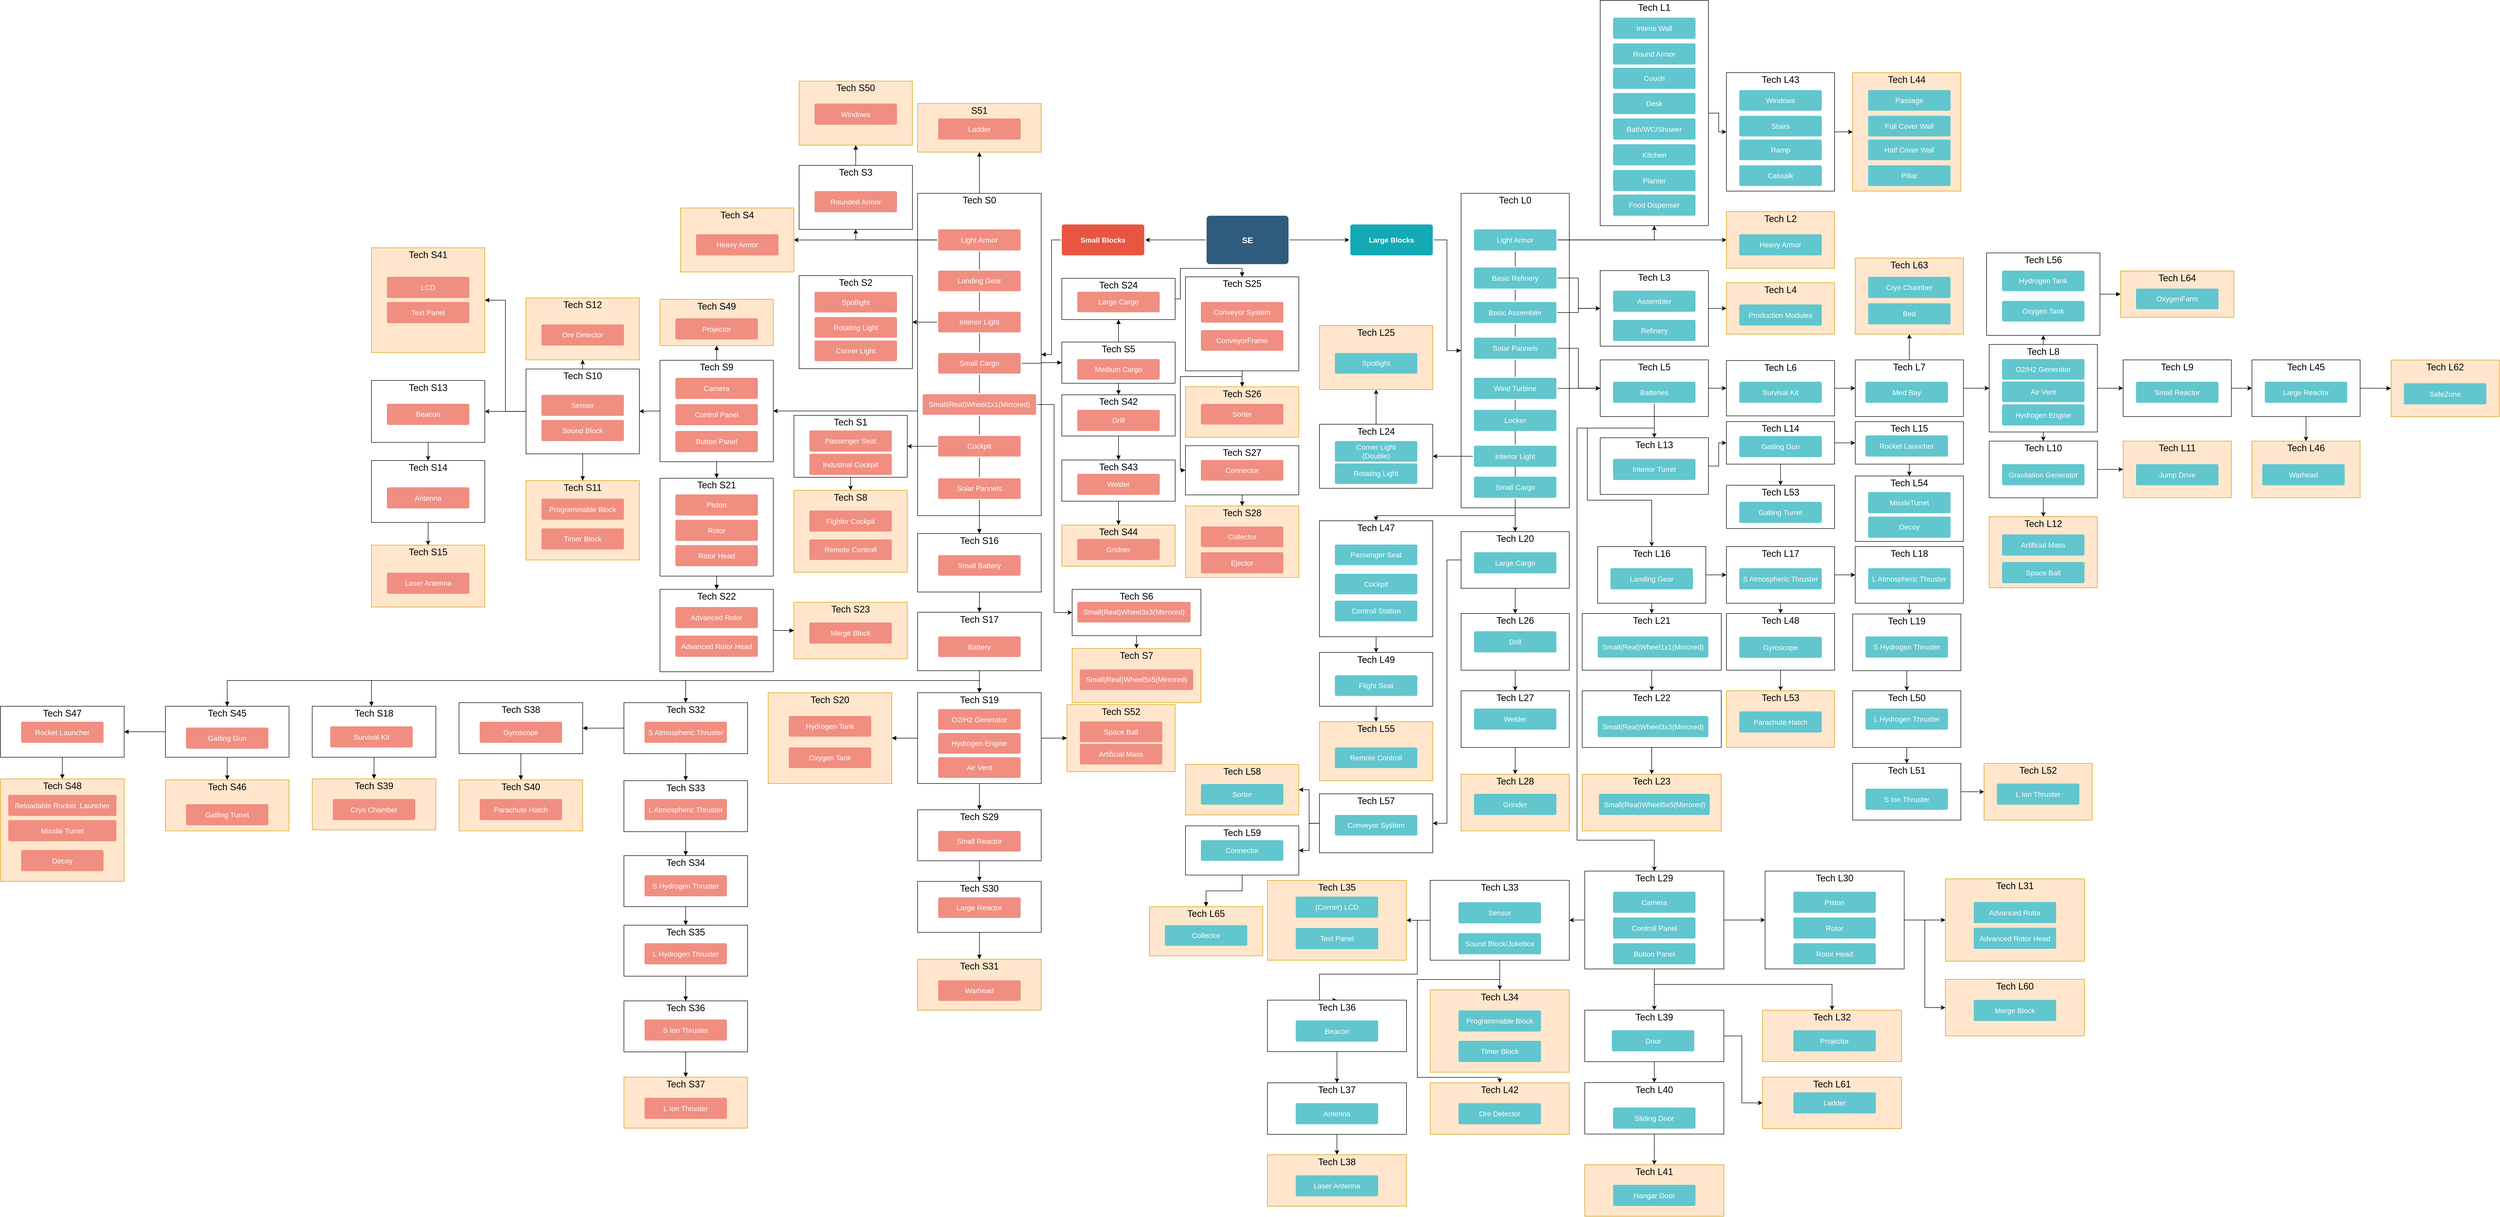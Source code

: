 <mxfile version="12.6.6" type="device"><diagram id="6a731a19-8d31-9384-78a2-239565b7b9f0" name="Page-1"><mxGraphModel dx="6480" dy="3156" grid="1" gridSize="10" guides="1" tooltips="1" connect="1" arrows="1" fold="1" page="1" pageScale="1" pageWidth="8000" pageHeight="5000" background="#ffffff" math="0" shadow="0"><root><mxCell id="0"/><mxCell id="1" parent="0"/><mxCell id="f_KBU9iFitnPfXWK0Pa2-2240" value="" style="edgeStyle=orthogonalEdgeStyle;rounded=0;orthogonalLoop=1;jettySize=auto;html=1;endArrow=block;endFill=1;" parent="1" source="f_KBU9iFitnPfXWK0Pa2-2231" target="f_KBU9iFitnPfXWK0Pa2-2239" edge="1"><mxGeometry relative="1" as="geometry"/></mxCell><mxCell id="f_KBU9iFitnPfXWK0Pa2-2242" value="" style="edgeStyle=orthogonalEdgeStyle;rounded=0;orthogonalLoop=1;jettySize=auto;html=1;endArrow=block;endFill=1;" parent="1" source="f_KBU9iFitnPfXWK0Pa2-2231" target="f_KBU9iFitnPfXWK0Pa2-2241" edge="1"><mxGeometry relative="1" as="geometry"/></mxCell><mxCell id="f_KBU9iFitnPfXWK0Pa2-2231" value="&lt;div&gt;Tech S45&lt;/div&gt;" style="rounded=0;whiteSpace=wrap;html=1;labelPosition=center;verticalLabelPosition=top;align=center;verticalAlign=bottom;spacing=-26;fontSize=18;" parent="1" vertex="1"><mxGeometry x="1690" y="1400" width="240" height="99" as="geometry"/></mxCell><mxCell id="f_KBU9iFitnPfXWK0Pa2-2244" value="" style="edgeStyle=orthogonalEdgeStyle;rounded=0;orthogonalLoop=1;jettySize=auto;html=1;endArrow=block;endFill=1;" parent="1" source="f_KBU9iFitnPfXWK0Pa2-2241" target="f_KBU9iFitnPfXWK0Pa2-2243" edge="1"><mxGeometry relative="1" as="geometry"/></mxCell><mxCell id="f_KBU9iFitnPfXWK0Pa2-2241" value="&lt;div&gt;Tech S47&lt;/div&gt;" style="rounded=0;whiteSpace=wrap;html=1;labelPosition=center;verticalLabelPosition=top;align=center;verticalAlign=bottom;spacing=-26;fontSize=18;" parent="1" vertex="1"><mxGeometry x="1370" y="1400" width="240" height="99" as="geometry"/></mxCell><mxCell id="f_KBU9iFitnPfXWK0Pa2-2243" value="&lt;div&gt;Tech S48&lt;/div&gt;" style="rounded=0;whiteSpace=wrap;html=1;labelPosition=center;verticalLabelPosition=top;align=center;verticalAlign=bottom;spacing=-26;fontSize=18;fillColor=#ffe6cc;strokeColor=#d79b00;" parent="1" vertex="1"><mxGeometry x="1370" y="1541" width="240" height="199" as="geometry"/></mxCell><mxCell id="f_KBU9iFitnPfXWK0Pa2-2239" value="&lt;div&gt;Tech S46&lt;/div&gt;" style="rounded=0;whiteSpace=wrap;html=1;labelPosition=center;verticalLabelPosition=top;align=center;verticalAlign=bottom;spacing=-26;fontSize=18;fillColor=#ffe6cc;strokeColor=#d79b00;" parent="1" vertex="1"><mxGeometry x="1690" y="1543" width="240" height="99" as="geometry"/></mxCell><mxCell id="f_KBU9iFitnPfXWK0Pa2-2214" value="&lt;div&gt;Tech S39&lt;/div&gt;" style="rounded=0;whiteSpace=wrap;html=1;labelPosition=center;verticalLabelPosition=top;align=center;verticalAlign=bottom;spacing=-26;fontSize=18;fillColor=#ffe6cc;strokeColor=#d79b00;" parent="1" vertex="1"><mxGeometry x="1975" y="1541" width="240" height="99" as="geometry"/></mxCell><mxCell id="f_KBU9iFitnPfXWK0Pa2-2218" value="" style="edgeStyle=orthogonalEdgeStyle;rounded=0;orthogonalLoop=1;jettySize=auto;html=1;endArrow=block;endFill=1;" parent="1" source="f_KBU9iFitnPfXWK0Pa2-2199" target="f_KBU9iFitnPfXWK0Pa2-2217" edge="1"><mxGeometry relative="1" as="geometry"/></mxCell><mxCell id="f_KBU9iFitnPfXWK0Pa2-2199" value="&lt;div&gt;Tech S38&lt;/div&gt;" style="rounded=0;whiteSpace=wrap;html=1;labelPosition=center;verticalLabelPosition=top;align=center;verticalAlign=bottom;spacing=-26;fontSize=18;" parent="1" vertex="1"><mxGeometry x="2260" y="1393.03" width="240" height="99" as="geometry"/></mxCell><mxCell id="f_KBU9iFitnPfXWK0Pa2-2217" value="&lt;div&gt;Tech S40&lt;/div&gt;" style="rounded=0;whiteSpace=wrap;html=1;labelPosition=center;verticalLabelPosition=top;align=center;verticalAlign=bottom;spacing=-26;fontSize=18;fillColor=#ffe6cc;strokeColor=#d79b00;" parent="1" vertex="1"><mxGeometry x="2260" y="1543" width="240" height="99" as="geometry"/></mxCell><mxCell id="f_KBU9iFitnPfXWK0Pa2-2152" style="edgeStyle=orthogonalEdgeStyle;rounded=0;orthogonalLoop=1;jettySize=auto;html=1;entryX=0.5;entryY=0;entryDx=0;entryDy=0;endArrow=block;endFill=1;exitX=1;exitY=0.5;exitDx=0;exitDy=0;" parent="1" source="f_KBU9iFitnPfXWK0Pa2-2144" target="f_KBU9iFitnPfXWK0Pa2-2146" edge="1"><mxGeometry relative="1" as="geometry"><Array as="points"><mxPoint x="3660" y="609"/><mxPoint x="3660" y="550"/><mxPoint x="3780" y="550"/></Array></mxGeometry></mxCell><mxCell id="f_KBU9iFitnPfXWK0Pa2-2144" value="&lt;div&gt;Tech S24&lt;/div&gt;" style="rounded=0;whiteSpace=wrap;html=1;labelPosition=center;verticalLabelPosition=top;align=center;verticalAlign=bottom;spacing=-26;fontSize=18;" parent="1" vertex="1"><mxGeometry x="3430" y="569.31" width="220" height="80" as="geometry"/></mxCell><mxCell id="f_KBU9iFitnPfXWK0Pa2-2224" value="" style="edgeStyle=orthogonalEdgeStyle;rounded=0;orthogonalLoop=1;jettySize=auto;html=1;endArrow=block;endFill=1;" parent="1" source="f_KBU9iFitnPfXWK0Pa2-2221" target="f_KBU9iFitnPfXWK0Pa2-2223" edge="1"><mxGeometry relative="1" as="geometry"/></mxCell><mxCell id="f_KBU9iFitnPfXWK0Pa2-2221" value="&lt;div&gt;Tech S42&lt;/div&gt;" style="rounded=0;whiteSpace=wrap;html=1;labelPosition=center;verticalLabelPosition=top;align=center;verticalAlign=bottom;spacing=-26;fontSize=18;" parent="1" vertex="1"><mxGeometry x="3430" y="795.41" width="220" height="80" as="geometry"/></mxCell><mxCell id="f_KBU9iFitnPfXWK0Pa2-2229" value="" style="edgeStyle=orthogonalEdgeStyle;rounded=0;orthogonalLoop=1;jettySize=auto;html=1;endArrow=block;endFill=1;" parent="1" source="f_KBU9iFitnPfXWK0Pa2-2223" target="f_KBU9iFitnPfXWK0Pa2-2228" edge="1"><mxGeometry relative="1" as="geometry"/></mxCell><mxCell id="f_KBU9iFitnPfXWK0Pa2-2223" value="&lt;div&gt;Tech S43&lt;/div&gt;" style="rounded=0;whiteSpace=wrap;html=1;labelPosition=center;verticalLabelPosition=top;align=center;verticalAlign=bottom;spacing=-26;fontSize=18;" parent="1" vertex="1"><mxGeometry x="3430" y="921.98" width="220" height="80" as="geometry"/></mxCell><mxCell id="f_KBU9iFitnPfXWK0Pa2-2228" value="&lt;div&gt;Tech S44&lt;/div&gt;" style="rounded=0;whiteSpace=wrap;html=1;labelPosition=center;verticalLabelPosition=top;align=center;verticalAlign=bottom;spacing=-26;fontSize=18;fillColor=#ffe6cc;strokeColor=#d79b00;" parent="1" vertex="1"><mxGeometry x="3430" y="1048.19" width="220" height="80" as="geometry"/></mxCell><mxCell id="f_KBU9iFitnPfXWK0Pa2-2085" value="" style="edgeStyle=orthogonalEdgeStyle;rounded=0;orthogonalLoop=1;jettySize=auto;html=1;endArrow=block;endFill=1;" parent="1" source="f_KBU9iFitnPfXWK0Pa2-2082" target="f_KBU9iFitnPfXWK0Pa2-2084" edge="1"><mxGeometry relative="1" as="geometry"/></mxCell><mxCell id="f_KBU9iFitnPfXWK0Pa2-2082" value="&lt;div&gt;Tech S16&lt;/div&gt;" style="rounded=0;whiteSpace=wrap;html=1;labelPosition=center;verticalLabelPosition=top;align=center;verticalAlign=bottom;spacing=-26;fontSize=18;" parent="1" vertex="1"><mxGeometry x="3150" y="1064.75" width="240" height="113.5" as="geometry"/></mxCell><mxCell id="f_KBU9iFitnPfXWK0Pa2-2088" value="" style="edgeStyle=orthogonalEdgeStyle;rounded=0;orthogonalLoop=1;jettySize=auto;html=1;endArrow=block;endFill=1;" parent="1" source="f_KBU9iFitnPfXWK0Pa2-2084" target="f_KBU9iFitnPfXWK0Pa2-2087" edge="1"><mxGeometry relative="1" as="geometry"/></mxCell><mxCell id="f_KBU9iFitnPfXWK0Pa2-2180" style="edgeStyle=orthogonalEdgeStyle;rounded=0;orthogonalLoop=1;jettySize=auto;html=1;endArrow=block;endFill=1;entryX=0.5;entryY=0;entryDx=0;entryDy=0;" parent="1" source="f_KBU9iFitnPfXWK0Pa2-2084" target="f_KBU9iFitnPfXWK0Pa2-2181" edge="1"><mxGeometry relative="1" as="geometry"><mxPoint x="2690" y="1380" as="targetPoint"/><Array as="points"><mxPoint x="3270" y="1350"/><mxPoint x="2700" y="1350"/></Array></mxGeometry></mxCell><mxCell id="f_KBU9iFitnPfXWK0Pa2-2210" style="edgeStyle=orthogonalEdgeStyle;rounded=0;orthogonalLoop=1;jettySize=auto;html=1;endArrow=block;endFill=1;" parent="1" source="f_KBU9iFitnPfXWK0Pa2-2084" edge="1"><mxGeometry relative="1" as="geometry"><mxPoint x="2090" y="1400" as="targetPoint"/><Array as="points"><mxPoint x="3270" y="1350"/><mxPoint x="2090" y="1350"/></Array></mxGeometry></mxCell><mxCell id="f_KBU9iFitnPfXWK0Pa2-2230" style="edgeStyle=orthogonalEdgeStyle;rounded=0;orthogonalLoop=1;jettySize=auto;html=1;endArrow=block;endFill=1;entryX=0.5;entryY=0;entryDx=0;entryDy=0;" parent="1" source="f_KBU9iFitnPfXWK0Pa2-2084" target="f_KBU9iFitnPfXWK0Pa2-2231" edge="1"><mxGeometry relative="1" as="geometry"><mxPoint x="1700" y="1400" as="targetPoint"/><Array as="points"><mxPoint x="3270" y="1350"/><mxPoint x="1810" y="1350"/></Array></mxGeometry></mxCell><mxCell id="f_KBU9iFitnPfXWK0Pa2-2084" value="&lt;div&gt;Tech S17&lt;/div&gt;" style="rounded=0;whiteSpace=wrap;html=1;labelPosition=center;verticalLabelPosition=top;align=center;verticalAlign=bottom;spacing=-26;fontSize=18;" parent="1" vertex="1"><mxGeometry x="3150" y="1217.5" width="240" height="113.5" as="geometry"/></mxCell><mxCell id="f_KBU9iFitnPfXWK0Pa2-2092" value="" style="edgeStyle=orthogonalEdgeStyle;rounded=0;orthogonalLoop=1;jettySize=auto;html=1;endArrow=block;endFill=1;" parent="1" source="f_KBU9iFitnPfXWK0Pa2-2087" target="f_KBU9iFitnPfXWK0Pa2-2091" edge="1"><mxGeometry relative="1" as="geometry"/></mxCell><mxCell id="f_KBU9iFitnPfXWK0Pa2-2157" value="" style="edgeStyle=orthogonalEdgeStyle;rounded=0;orthogonalLoop=1;jettySize=auto;html=1;endArrow=block;endFill=1;" parent="1" source="f_KBU9iFitnPfXWK0Pa2-2087" target="f_KBU9iFitnPfXWK0Pa2-2156" edge="1"><mxGeometry relative="1" as="geometry"/></mxCell><mxCell id="f_KBU9iFitnPfXWK0Pa2-2291" value="" style="edgeStyle=orthogonalEdgeStyle;rounded=0;orthogonalLoop=1;jettySize=auto;html=1;endArrow=block;endFill=1;" parent="1" source="f_KBU9iFitnPfXWK0Pa2-2087" target="f_KBU9iFitnPfXWK0Pa2-2290" edge="1"><mxGeometry relative="1" as="geometry"/></mxCell><mxCell id="f_KBU9iFitnPfXWK0Pa2-2087" value="&lt;div&gt;Tech S19&lt;/div&gt;" style="rounded=0;whiteSpace=wrap;html=1;labelPosition=center;verticalLabelPosition=top;align=center;verticalAlign=bottom;spacing=-26;fontSize=18;" parent="1" vertex="1"><mxGeometry x="3150" y="1373.75" width="240" height="176.25" as="geometry"/></mxCell><mxCell id="f_KBU9iFitnPfXWK0Pa2-2290" value="&lt;div&gt;Tech S52&lt;/div&gt;" style="rounded=0;whiteSpace=wrap;html=1;labelPosition=center;verticalLabelPosition=top;align=center;verticalAlign=bottom;spacing=-26;fontSize=18;fillColor=#ffe6cc;strokeColor=#d79b00;" parent="1" vertex="1"><mxGeometry x="3440" y="1396.75" width="210" height="130.25" as="geometry"/></mxCell><mxCell id="f_KBU9iFitnPfXWK0Pa2-2160" value="" style="edgeStyle=orthogonalEdgeStyle;rounded=0;orthogonalLoop=1;jettySize=auto;html=1;endArrow=block;endFill=1;" parent="1" source="f_KBU9iFitnPfXWK0Pa2-2156" target="f_KBU9iFitnPfXWK0Pa2-2159" edge="1"><mxGeometry relative="1" as="geometry"/></mxCell><mxCell id="f_KBU9iFitnPfXWK0Pa2-2156" value="&lt;div&gt;Tech S29&lt;/div&gt;" style="rounded=0;whiteSpace=wrap;html=1;labelPosition=center;verticalLabelPosition=top;align=center;verticalAlign=bottom;spacing=-26;fontSize=18;" parent="1" vertex="1"><mxGeometry x="3150" y="1601" width="240" height="99" as="geometry"/></mxCell><mxCell id="f_KBU9iFitnPfXWK0Pa2-2165" value="" style="edgeStyle=orthogonalEdgeStyle;rounded=0;orthogonalLoop=1;jettySize=auto;html=1;endArrow=block;endFill=1;" parent="1" source="f_KBU9iFitnPfXWK0Pa2-2159" target="f_KBU9iFitnPfXWK0Pa2-2164" edge="1"><mxGeometry relative="1" as="geometry"/></mxCell><mxCell id="f_KBU9iFitnPfXWK0Pa2-2159" value="&lt;div&gt;Tech S30&lt;/div&gt;" style="rounded=0;whiteSpace=wrap;html=1;labelPosition=center;verticalLabelPosition=top;align=center;verticalAlign=bottom;spacing=-26;fontSize=18;" parent="1" vertex="1"><mxGeometry x="3150" y="1740" width="240" height="99" as="geometry"/></mxCell><mxCell id="f_KBU9iFitnPfXWK0Pa2-2164" value="&lt;div&gt;Tech S31&lt;/div&gt;" style="rounded=0;whiteSpace=wrap;html=1;labelPosition=center;verticalLabelPosition=top;align=center;verticalAlign=bottom;spacing=-26;fontSize=18;fillColor=#ffe6cc;strokeColor=#d79b00;" parent="1" vertex="1"><mxGeometry x="3150" y="1891" width="240" height="99" as="geometry"/></mxCell><mxCell id="f_KBU9iFitnPfXWK0Pa2-2091" value="&lt;div&gt;Tech S20&lt;/div&gt;" style="rounded=0;whiteSpace=wrap;html=1;labelPosition=center;verticalLabelPosition=top;align=center;verticalAlign=bottom;spacing=-26;fontSize=18;fillColor=#ffe6cc;strokeColor=#d79b00;" parent="1" vertex="1"><mxGeometry x="2860" y="1373.75" width="240" height="176.25" as="geometry"/></mxCell><mxCell id="f_KBU9iFitnPfXWK0Pa2-2075" value="&lt;div&gt;Tech S11&lt;/div&gt;" style="rounded=0;whiteSpace=wrap;html=1;labelPosition=center;verticalLabelPosition=top;align=center;verticalAlign=bottom;spacing=-26;fontSize=18;fillColor=#ffe6cc;strokeColor=#d79b00;" parent="1" vertex="1"><mxGeometry x="2390" y="961.98" width="220" height="154.1" as="geometry"/></mxCell><mxCell id="f_KBU9iFitnPfXWK0Pa2-2039" value="" style="edgeStyle=orthogonalEdgeStyle;rounded=0;orthogonalLoop=1;jettySize=auto;html=1;" parent="1" source="f_KBU9iFitnPfXWK0Pa2-2036" target="f_KBU9iFitnPfXWK0Pa2-2037" edge="1"><mxGeometry relative="1" as="geometry"/></mxCell><mxCell id="f_KBU9iFitnPfXWK0Pa2-2036" value="&lt;div&gt;Tech S6&lt;/div&gt;" style="rounded=0;whiteSpace=wrap;html=1;labelPosition=center;verticalLabelPosition=top;align=center;verticalAlign=bottom;spacing=-26;fontSize=18;" parent="1" vertex="1"><mxGeometry x="3450" y="1173.03" width="250" height="90" as="geometry"/></mxCell><mxCell id="f_KBU9iFitnPfXWK0Pa2-1984" value="&lt;div&gt;Tech L54&lt;/div&gt;" style="rounded=0;whiteSpace=wrap;html=1;labelPosition=center;verticalLabelPosition=top;align=center;verticalAlign=bottom;spacing=-26;fontSize=18;" parent="1" vertex="1"><mxGeometry x="4970" y="953.02" width="210" height="126.98" as="geometry"/></mxCell><mxCell id="f_KBU9iFitnPfXWK0Pa2-1976" value="&lt;div&gt;Tech L53&lt;/div&gt;" style="rounded=0;whiteSpace=wrap;html=1;labelPosition=center;verticalLabelPosition=top;align=center;verticalAlign=bottom;spacing=-26;fontSize=18;fillColor=#ffe6cc;strokeColor=#d79b00;" parent="1" vertex="1"><mxGeometry x="4720" y="1370" width="210" height="110" as="geometry"/></mxCell><mxCell id="f_KBU9iFitnPfXWK0Pa2-1889" value="" style="edgeStyle=orthogonalEdgeStyle;rounded=0;orthogonalLoop=1;jettySize=auto;html=1;" parent="1" source="f_KBU9iFitnPfXWK0Pa2-1886" target="f_KBU9iFitnPfXWK0Pa2-1888" edge="1"><mxGeometry relative="1" as="geometry"/></mxCell><mxCell id="f_KBU9iFitnPfXWK0Pa2-1899" value="" style="edgeStyle=orthogonalEdgeStyle;rounded=0;orthogonalLoop=1;jettySize=auto;html=1;" parent="1" source="f_KBU9iFitnPfXWK0Pa2-1886" target="f_KBU9iFitnPfXWK0Pa2-1898" edge="1"><mxGeometry relative="1" as="geometry"><Array as="points"><mxPoint x="4580" y="1940"/><mxPoint x="4925" y="1940"/></Array></mxGeometry></mxCell><mxCell id="f_KBU9iFitnPfXWK0Pa2-1902" value="" style="edgeStyle=orthogonalEdgeStyle;rounded=0;orthogonalLoop=1;jettySize=auto;html=1;" parent="1" source="f_KBU9iFitnPfXWK0Pa2-1886" target="f_KBU9iFitnPfXWK0Pa2-1901" edge="1"><mxGeometry relative="1" as="geometry"/></mxCell><mxCell id="f_KBU9iFitnPfXWK0Pa2-1925" style="edgeStyle=orthogonalEdgeStyle;rounded=0;orthogonalLoop=1;jettySize=auto;html=1;entryX=0.5;entryY=0;entryDx=0;entryDy=0;" parent="1" source="f_KBU9iFitnPfXWK0Pa2-1886" target="f_KBU9iFitnPfXWK0Pa2-1924" edge="1"><mxGeometry relative="1" as="geometry"/></mxCell><mxCell id="f_KBU9iFitnPfXWK0Pa2-1886" value="&lt;div&gt;Tech L29&lt;/div&gt;" style="rounded=0;whiteSpace=wrap;html=1;labelPosition=center;verticalLabelPosition=top;align=center;verticalAlign=bottom;spacing=-26;fontSize=18;" parent="1" vertex="1"><mxGeometry x="4445" y="1720" width="270" height="190" as="geometry"/></mxCell><mxCell id="f_KBU9iFitnPfXWK0Pa2-1905" value="" style="edgeStyle=orthogonalEdgeStyle;rounded=0;orthogonalLoop=1;jettySize=auto;html=1;" parent="1" source="f_KBU9iFitnPfXWK0Pa2-1901" target="f_KBU9iFitnPfXWK0Pa2-1904" edge="1"><mxGeometry relative="1" as="geometry"/></mxCell><mxCell id="f_KBU9iFitnPfXWK0Pa2-1910" value="" style="edgeStyle=orthogonalEdgeStyle;rounded=0;orthogonalLoop=1;jettySize=auto;html=1;" parent="1" source="f_KBU9iFitnPfXWK0Pa2-1901" target="f_KBU9iFitnPfXWK0Pa2-1909" edge="1"><mxGeometry relative="1" as="geometry"/></mxCell><mxCell id="f_KBU9iFitnPfXWK0Pa2-1914" style="edgeStyle=orthogonalEdgeStyle;rounded=0;orthogonalLoop=1;jettySize=auto;html=1;entryX=0.5;entryY=0;entryDx=0;entryDy=0;" parent="1" source="f_KBU9iFitnPfXWK0Pa2-1901" target="f_KBU9iFitnPfXWK0Pa2-1915" edge="1"><mxGeometry relative="1" as="geometry"><mxPoint x="4100" y="1970.5" as="targetPoint"/><Array as="points"><mxPoint x="4120" y="1816"/><mxPoint x="4120" y="1920"/><mxPoint x="3930" y="1920"/><mxPoint x="3930" y="1970"/></Array></mxGeometry></mxCell><mxCell id="f_KBU9iFitnPfXWK0Pa2-1933" style="edgeStyle=orthogonalEdgeStyle;rounded=0;orthogonalLoop=1;jettySize=auto;html=1;entryX=0.5;entryY=0;entryDx=0;entryDy=0;" parent="1" source="f_KBU9iFitnPfXWK0Pa2-1901" target="f_KBU9iFitnPfXWK0Pa2-1934" edge="1"><mxGeometry relative="1" as="geometry"><mxPoint x="4280" y="2170.5" as="targetPoint"/><Array as="points"><mxPoint x="4280" y="1930.5"/><mxPoint x="4120" y="1930.5"/><mxPoint x="4120" y="2120.5"/><mxPoint x="4280" y="2120.5"/></Array></mxGeometry></mxCell><mxCell id="f_KBU9iFitnPfXWK0Pa2-1901" value="&lt;div&gt;Tech L33&lt;/div&gt;" style="rounded=0;whiteSpace=wrap;html=1;labelPosition=center;verticalLabelPosition=top;align=center;verticalAlign=bottom;spacing=-26;fontSize=18;" parent="1" vertex="1"><mxGeometry x="4145" y="1738" width="270" height="155" as="geometry"/></mxCell><mxCell id="f_KBU9iFitnPfXWK0Pa2-1909" value="&lt;div&gt;Tech L35&lt;/div&gt;" style="rounded=0;whiteSpace=wrap;html=1;labelPosition=center;verticalLabelPosition=top;align=center;verticalAlign=bottom;spacing=-26;fontSize=18;fillColor=#ffe6cc;strokeColor=#d79b00;" parent="1" vertex="1"><mxGeometry x="3829" y="1738" width="270" height="155" as="geometry"/></mxCell><mxCell id="f_KBU9iFitnPfXWK0Pa2-1904" value="&lt;div&gt;Tech L34&lt;/div&gt;" style="rounded=0;whiteSpace=wrap;html=1;labelPosition=center;verticalLabelPosition=top;align=center;verticalAlign=bottom;spacing=-26;fontSize=18;fillColor=#ffe6cc;strokeColor=#d79b00;" parent="1" vertex="1"><mxGeometry x="4145" y="1950.5" width="270" height="160" as="geometry"/></mxCell><mxCell id="f_KBU9iFitnPfXWK0Pa2-1898" value="&lt;div&gt;Tech L32&lt;/div&gt;" style="rounded=0;whiteSpace=wrap;html=1;labelPosition=center;verticalLabelPosition=top;align=center;verticalAlign=bottom;spacing=-26;fontSize=18;fillColor=#ffe6cc;strokeColor=#d79b00;" parent="1" vertex="1"><mxGeometry x="4790" y="1990" width="270" height="100" as="geometry"/></mxCell><mxCell id="f_KBU9iFitnPfXWK0Pa2-1894" value="" style="edgeStyle=orthogonalEdgeStyle;rounded=0;orthogonalLoop=1;jettySize=auto;html=1;" parent="1" source="f_KBU9iFitnPfXWK0Pa2-1888" target="f_KBU9iFitnPfXWK0Pa2-1893" edge="1"><mxGeometry relative="1" as="geometry"/></mxCell><mxCell id="f_KBU9iFitnPfXWK0Pa2-2013" style="edgeStyle=orthogonalEdgeStyle;rounded=0;orthogonalLoop=1;jettySize=auto;html=1;entryX=0;entryY=0.5;entryDx=0;entryDy=0;" parent="1" source="f_KBU9iFitnPfXWK0Pa2-1888" target="f_KBU9iFitnPfXWK0Pa2-2011" edge="1"><mxGeometry relative="1" as="geometry"/></mxCell><mxCell id="f_KBU9iFitnPfXWK0Pa2-1888" value="&lt;div&gt;Tech L30&lt;/div&gt;" style="rounded=0;whiteSpace=wrap;html=1;labelPosition=center;verticalLabelPosition=top;align=center;verticalAlign=bottom;spacing=-26;fontSize=18;" parent="1" vertex="1"><mxGeometry x="4795" y="1720" width="270" height="190" as="geometry"/></mxCell><mxCell id="f_KBU9iFitnPfXWK0Pa2-1893" value="&lt;div&gt;Tech L31&lt;/div&gt;" style="rounded=0;whiteSpace=wrap;html=1;labelPosition=center;verticalLabelPosition=top;align=center;verticalAlign=bottom;spacing=-26;fontSize=18;fillColor=#ffe6cc;strokeColor=#d79b00;" parent="1" vertex="1"><mxGeometry x="5145" y="1735" width="270" height="160" as="geometry"/></mxCell><mxCell id="f_KBU9iFitnPfXWK0Pa2-2011" value="&lt;div&gt;Tech L60&lt;/div&gt;" style="rounded=0;whiteSpace=wrap;html=1;labelPosition=center;verticalLabelPosition=top;align=center;verticalAlign=bottom;spacing=-26;fontSize=18;fillColor=#ffe6cc;strokeColor=#d79b00;" parent="1" vertex="1"><mxGeometry x="5145" y="1930" width="270" height="110" as="geometry"/></mxCell><mxCell id="f_KBU9iFitnPfXWK0Pa2-1959" value="" style="edgeStyle=orthogonalEdgeStyle;rounded=0;orthogonalLoop=1;jettySize=auto;html=1;" parent="1" source="f_KBU9iFitnPfXWK0Pa2-1864" target="f_KBU9iFitnPfXWK0Pa2-1958" edge="1"><mxGeometry relative="1" as="geometry"/></mxCell><mxCell id="f_KBU9iFitnPfXWK0Pa2-1864" value="&lt;div&gt;Tech L17&lt;/div&gt;" style="rounded=0;whiteSpace=wrap;html=1;labelPosition=center;verticalLabelPosition=top;align=center;verticalAlign=bottom;spacing=-26;fontSize=18;" parent="1" vertex="1"><mxGeometry x="4720" y="1090" width="210" height="110" as="geometry"/></mxCell><mxCell id="f_KBU9iFitnPfXWK0Pa2-1977" value="" style="edgeStyle=orthogonalEdgeStyle;rounded=0;orthogonalLoop=1;jettySize=auto;html=1;" parent="1" source="f_KBU9iFitnPfXWK0Pa2-1958" target="f_KBU9iFitnPfXWK0Pa2-1976" edge="1"><mxGeometry relative="1" as="geometry"/></mxCell><mxCell id="f_KBU9iFitnPfXWK0Pa2-1958" value="&lt;div&gt;Tech L48&lt;/div&gt;" style="rounded=0;whiteSpace=wrap;html=1;labelPosition=center;verticalLabelPosition=top;align=center;verticalAlign=bottom;spacing=-26;fontSize=18;" parent="1" vertex="1"><mxGeometry x="4720" y="1220" width="210" height="110" as="geometry"/></mxCell><mxCell id="f_KBU9iFitnPfXWK0Pa2-1841" value="" style="edgeStyle=orthogonalEdgeStyle;rounded=0;orthogonalLoop=1;jettySize=auto;html=1;exitX=1;exitY=0.5;exitDx=0;exitDy=0;" parent="1" source="f_KBU9iFitnPfXWK0Pa2-1864" target="f_KBU9iFitnPfXWK0Pa2-1840" edge="1"><mxGeometry relative="1" as="geometry"/></mxCell><mxCell id="f_KBU9iFitnPfXWK0Pa2-1868" value="" style="edgeStyle=orthogonalEdgeStyle;rounded=0;orthogonalLoop=1;jettySize=auto;html=1;" parent="1" source="f_KBU9iFitnPfXWK0Pa2-1839" target="f_KBU9iFitnPfXWK0Pa2-1867" edge="1"><mxGeometry relative="1" as="geometry"/></mxCell><mxCell id="f_KBU9iFitnPfXWK0Pa2-1839" value="&lt;div&gt;Tech L21&lt;/div&gt;" style="rounded=0;whiteSpace=wrap;html=1;labelPosition=center;verticalLabelPosition=top;align=center;verticalAlign=bottom;spacing=-26;fontSize=18;" parent="1" vertex="1"><mxGeometry x="4440" y="1220" width="270" height="110" as="geometry"/></mxCell><mxCell id="f_KBU9iFitnPfXWK0Pa2-1872" value="" style="edgeStyle=orthogonalEdgeStyle;rounded=0;orthogonalLoop=1;jettySize=auto;html=1;" parent="1" source="f_KBU9iFitnPfXWK0Pa2-1867" target="f_KBU9iFitnPfXWK0Pa2-1870" edge="1"><mxGeometry relative="1" as="geometry"/></mxCell><mxCell id="f_KBU9iFitnPfXWK0Pa2-1867" value="&lt;div&gt;Tech L22&lt;/div&gt;" style="rounded=0;whiteSpace=wrap;html=1;labelPosition=center;verticalLabelPosition=top;align=center;verticalAlign=bottom;spacing=-26;fontSize=18;" parent="1" vertex="1"><mxGeometry x="4440" y="1370" width="270" height="110" as="geometry"/></mxCell><mxCell id="f_KBU9iFitnPfXWK0Pa2-1844" value="" style="edgeStyle=orthogonalEdgeStyle;rounded=0;orthogonalLoop=1;jettySize=auto;html=1;" parent="1" source="f_KBU9iFitnPfXWK0Pa2-1840" target="f_KBU9iFitnPfXWK0Pa2-1843" edge="1"><mxGeometry relative="1" as="geometry"><Array as="points"><mxPoint x="5070" y="1200"/></Array></mxGeometry></mxCell><mxCell id="f_KBU9iFitnPfXWK0Pa2-1840" value="&lt;div&gt;Tech L18&lt;/div&gt;" style="rounded=0;whiteSpace=wrap;html=1;labelPosition=center;verticalLabelPosition=top;align=center;verticalAlign=bottom;spacing=-26;fontSize=18;" parent="1" vertex="1"><mxGeometry x="4970" y="1090" width="210" height="110" as="geometry"/></mxCell><mxCell id="f_KBU9iFitnPfXWK0Pa2-1967" value="" style="edgeStyle=orthogonalEdgeStyle;rounded=0;orthogonalLoop=1;jettySize=auto;html=1;" parent="1" source="f_KBU9iFitnPfXWK0Pa2-1843" target="f_KBU9iFitnPfXWK0Pa2-1966" edge="1"><mxGeometry relative="1" as="geometry"/></mxCell><mxCell id="f_KBU9iFitnPfXWK0Pa2-1843" value="&lt;div&gt;Tech L19&lt;/div&gt;" style="rounded=0;whiteSpace=wrap;html=1;labelPosition=center;verticalLabelPosition=top;align=center;verticalAlign=bottom;spacing=-26;fontSize=18;" parent="1" vertex="1"><mxGeometry x="4965" y="1221" width="210" height="110" as="geometry"/></mxCell><mxCell id="f_KBU9iFitnPfXWK0Pa2-1971" value="" style="edgeStyle=orthogonalEdgeStyle;rounded=0;orthogonalLoop=1;jettySize=auto;html=1;" parent="1" source="f_KBU9iFitnPfXWK0Pa2-1966" target="f_KBU9iFitnPfXWK0Pa2-1970" edge="1"><mxGeometry relative="1" as="geometry"/></mxCell><mxCell id="f_KBU9iFitnPfXWK0Pa2-1966" value="&lt;div&gt;Tech L50&lt;/div&gt;" style="rounded=0;whiteSpace=wrap;html=1;labelPosition=center;verticalLabelPosition=top;align=center;verticalAlign=bottom;spacing=-26;fontSize=18;" parent="1" vertex="1"><mxGeometry x="4965" y="1370" width="210" height="110" as="geometry"/></mxCell><mxCell id="f_KBU9iFitnPfXWK0Pa2-1973" value="" style="edgeStyle=orthogonalEdgeStyle;rounded=0;orthogonalLoop=1;jettySize=auto;html=1;" parent="1" source="f_KBU9iFitnPfXWK0Pa2-1970" target="f_KBU9iFitnPfXWK0Pa2-1972" edge="1"><mxGeometry relative="1" as="geometry"/></mxCell><mxCell id="f_KBU9iFitnPfXWK0Pa2-1970" value="&lt;div&gt;Tech L51&lt;/div&gt;" style="rounded=0;whiteSpace=wrap;html=1;labelPosition=center;verticalLabelPosition=top;align=center;verticalAlign=bottom;spacing=-26;fontSize=18;" parent="1" vertex="1"><mxGeometry x="4965" y="1511" width="210" height="110" as="geometry"/></mxCell><mxCell id="f_KBU9iFitnPfXWK0Pa2-1874" value="" style="edgeStyle=orthogonalEdgeStyle;rounded=0;orthogonalLoop=1;jettySize=auto;html=1;" parent="1" source="f_KBU9iFitnPfXWK0Pa2-1816" target="f_KBU9iFitnPfXWK0Pa2-1873" edge="1"><mxGeometry relative="1" as="geometry"/></mxCell><mxCell id="f_KBU9iFitnPfXWK0Pa2-1999" style="edgeStyle=orthogonalEdgeStyle;rounded=0;orthogonalLoop=1;jettySize=auto;html=1;entryX=1;entryY=0.5;entryDx=0;entryDy=0;" parent="1" source="f_KBU9iFitnPfXWK0Pa2-1816" target="f_KBU9iFitnPfXWK0Pa2-1998" edge="1"><mxGeometry relative="1" as="geometry"/></mxCell><mxCell id="f_KBU9iFitnPfXWK0Pa2-1816" value="&lt;div&gt;Tech L20&lt;/div&gt;" style="rounded=0;whiteSpace=wrap;html=1;labelPosition=center;verticalLabelPosition=top;align=center;verticalAlign=bottom;spacing=-26;fontSize=18;" parent="1" vertex="1"><mxGeometry x="4205" y="1061" width="210" height="110" as="geometry"/></mxCell><mxCell id="f_KBU9iFitnPfXWK0Pa2-1879" value="" style="edgeStyle=orthogonalEdgeStyle;rounded=0;orthogonalLoop=1;jettySize=auto;html=1;" parent="1" source="f_KBU9iFitnPfXWK0Pa2-1873" target="f_KBU9iFitnPfXWK0Pa2-1878" edge="1"><mxGeometry relative="1" as="geometry"/></mxCell><mxCell id="f_KBU9iFitnPfXWK0Pa2-1873" value="&lt;div&gt;Tech L26&lt;/div&gt;" style="rounded=0;whiteSpace=wrap;html=1;labelPosition=center;verticalLabelPosition=top;align=center;verticalAlign=bottom;spacing=-26;fontSize=18;" parent="1" vertex="1"><mxGeometry x="4205" y="1220" width="210" height="110" as="geometry"/></mxCell><mxCell id="f_KBU9iFitnPfXWK0Pa2-1882" value="" style="edgeStyle=orthogonalEdgeStyle;rounded=0;orthogonalLoop=1;jettySize=auto;html=1;" parent="1" source="f_KBU9iFitnPfXWK0Pa2-1878" target="f_KBU9iFitnPfXWK0Pa2-1881" edge="1"><mxGeometry relative="1" as="geometry"/></mxCell><mxCell id="f_KBU9iFitnPfXWK0Pa2-1878" value="&lt;div&gt;Tech L27&lt;/div&gt;" style="rounded=0;whiteSpace=wrap;html=1;labelPosition=center;verticalLabelPosition=top;align=center;verticalAlign=bottom;spacing=-26;fontSize=18;" parent="1" vertex="1"><mxGeometry x="4205" y="1370" width="210" height="110" as="geometry"/></mxCell><mxCell id="f_KBU9iFitnPfXWK0Pa2-1881" value="&lt;div&gt;Tech L28&lt;/div&gt;" style="rounded=0;whiteSpace=wrap;html=1;labelPosition=center;verticalLabelPosition=top;align=center;verticalAlign=bottom;spacing=-26;fontSize=18;fillColor=#ffe6cc;strokeColor=#d79b00;" parent="1" vertex="1"><mxGeometry x="4205" y="1532" width="210" height="110" as="geometry"/></mxCell><mxCell id="f_KBU9iFitnPfXWK0Pa2-1802" value="" style="edgeStyle=orthogonalEdgeStyle;rounded=0;orthogonalLoop=1;jettySize=auto;html=1;" parent="1" source="f_KBU9iFitnPfXWK0Pa2-1799" target="f_KBU9iFitnPfXWK0Pa2-1801" edge="1"><mxGeometry relative="1" as="geometry"/></mxCell><mxCell id="f_KBU9iFitnPfXWK0Pa2-1810" value="" style="edgeStyle=orthogonalEdgeStyle;rounded=0;orthogonalLoop=1;jettySize=auto;html=1;" parent="1" source="f_KBU9iFitnPfXWK0Pa2-1799" target="f_KBU9iFitnPfXWK0Pa2-1809" edge="1"><mxGeometry relative="1" as="geometry"/></mxCell><mxCell id="f_KBU9iFitnPfXWK0Pa2-1995" style="edgeStyle=orthogonalEdgeStyle;rounded=0;orthogonalLoop=1;jettySize=auto;html=1;entryX=0.5;entryY=1;entryDx=0;entryDy=0;" parent="1" source="f_KBU9iFitnPfXWK0Pa2-1799" target="f_KBU9iFitnPfXWK0Pa2-1991" edge="1"><mxGeometry relative="1" as="geometry"/></mxCell><mxCell id="f_KBU9iFitnPfXWK0Pa2-1799" value="&lt;div&gt;Tech L8&lt;/div&gt;" style="rounded=0;whiteSpace=wrap;html=1;labelPosition=center;verticalLabelPosition=top;align=center;verticalAlign=bottom;spacing=-26;fontSize=18;" parent="1" vertex="1"><mxGeometry x="5230" y="697.62" width="210" height="170" as="geometry"/></mxCell><mxCell id="f_KBU9iFitnPfXWK0Pa2-1812" value="" style="edgeStyle=orthogonalEdgeStyle;rounded=0;orthogonalLoop=1;jettySize=auto;html=1;" parent="1" source="f_KBU9iFitnPfXWK0Pa2-1809" target="f_KBU9iFitnPfXWK0Pa2-1811" edge="1"><mxGeometry relative="1" as="geometry"/></mxCell><mxCell id="f_KBU9iFitnPfXWK0Pa2-1824" value="" style="edgeStyle=orthogonalEdgeStyle;rounded=0;orthogonalLoop=1;jettySize=auto;html=1;" parent="1" source="f_KBU9iFitnPfXWK0Pa2-1809" target="f_KBU9iFitnPfXWK0Pa2-1823" edge="1"><mxGeometry relative="1" as="geometry"/></mxCell><mxCell id="f_KBU9iFitnPfXWK0Pa2-1809" value="&lt;div&gt;Tech L10&lt;/div&gt;" style="rounded=0;whiteSpace=wrap;html=1;labelPosition=center;verticalLabelPosition=top;align=center;verticalAlign=bottom;spacing=-26;fontSize=18;" parent="1" vertex="1"><mxGeometry x="5230" y="885.31" width="210" height="110" as="geometry"/></mxCell><mxCell id="f_KBU9iFitnPfXWK0Pa2-1823" value="&lt;div&gt;Tech L12&lt;/div&gt;" style="rounded=0;whiteSpace=wrap;html=1;labelPosition=center;verticalLabelPosition=top;align=center;verticalAlign=bottom;spacing=-26;fontSize=18;fillColor=#ffe6cc;strokeColor=#d79b00;" parent="1" vertex="1"><mxGeometry x="5230" y="1032" width="210" height="138" as="geometry"/></mxCell><mxCell id="f_KBU9iFitnPfXWK0Pa2-1811" value="&lt;div&gt;Tech L11&lt;/div&gt;" style="rounded=0;whiteSpace=wrap;html=1;labelPosition=center;verticalLabelPosition=top;align=center;verticalAlign=bottom;spacing=-26;fontSize=18;fillColor=#ffe6cc;strokeColor=#d79b00;" parent="1" vertex="1"><mxGeometry x="5490" y="885.31" width="210" height="110" as="geometry"/></mxCell><mxCell id="f_KBU9iFitnPfXWK0Pa2-1948" value="" style="edgeStyle=orthogonalEdgeStyle;rounded=0;orthogonalLoop=1;jettySize=auto;html=1;" parent="1" source="f_KBU9iFitnPfXWK0Pa2-1801" target="f_KBU9iFitnPfXWK0Pa2-1947" edge="1"><mxGeometry relative="1" as="geometry"/></mxCell><mxCell id="f_KBU9iFitnPfXWK0Pa2-1801" value="&lt;div&gt;Tech L9&lt;/div&gt;" style="rounded=0;whiteSpace=wrap;html=1;labelPosition=center;verticalLabelPosition=top;align=center;verticalAlign=bottom;spacing=-26;fontSize=18;" parent="1" vertex="1"><mxGeometry x="5490" y="727.62" width="210" height="110" as="geometry"/></mxCell><mxCell id="f_KBU9iFitnPfXWK0Pa2-1951" value="" style="edgeStyle=orthogonalEdgeStyle;rounded=0;orthogonalLoop=1;jettySize=auto;html=1;" parent="1" source="f_KBU9iFitnPfXWK0Pa2-1947" target="f_KBU9iFitnPfXWK0Pa2-1950" edge="1"><mxGeometry relative="1" as="geometry"/></mxCell><mxCell id="f_KBU9iFitnPfXWK0Pa2-2268" value="" style="edgeStyle=orthogonalEdgeStyle;rounded=0;orthogonalLoop=1;jettySize=auto;html=1;endArrow=block;endFill=1;" parent="1" source="f_KBU9iFitnPfXWK0Pa2-1947" target="f_KBU9iFitnPfXWK0Pa2-2267" edge="1"><mxGeometry relative="1" as="geometry"/></mxCell><mxCell id="f_KBU9iFitnPfXWK0Pa2-1947" value="&lt;div&gt;Tech L45&lt;/div&gt;" style="rounded=0;whiteSpace=wrap;html=1;labelPosition=center;verticalLabelPosition=top;align=center;verticalAlign=bottom;spacing=-26;fontSize=18;" parent="1" vertex="1"><mxGeometry x="5740" y="727.62" width="210" height="110" as="geometry"/></mxCell><mxCell id="f_KBU9iFitnPfXWK0Pa2-2267" value="&lt;div&gt;Tech L62&lt;/div&gt;" style="rounded=0;whiteSpace=wrap;html=1;labelPosition=center;verticalLabelPosition=top;align=center;verticalAlign=bottom;spacing=-26;fontSize=18;fillColor=#ffe6cc;strokeColor=#d79b00;" parent="1" vertex="1"><mxGeometry x="6010" y="727.93" width="210" height="110" as="geometry"/></mxCell><mxCell id="f_KBU9iFitnPfXWK0Pa2-1950" value="&lt;div&gt;Tech L46&lt;/div&gt;" style="rounded=0;whiteSpace=wrap;html=1;labelPosition=center;verticalLabelPosition=top;align=center;verticalAlign=bottom;spacing=-26;fontSize=18;fillColor=#ffe6cc;strokeColor=#d79b00;" parent="1" vertex="1"><mxGeometry x="5740" y="885.31" width="210" height="110" as="geometry"/></mxCell><mxCell id="f_KBU9iFitnPfXWK0Pa2-1797" value="&lt;div&gt;Tech L4&lt;/div&gt;" style="rounded=0;whiteSpace=wrap;html=1;labelPosition=center;verticalLabelPosition=top;align=center;verticalAlign=bottom;spacing=-26;fontSize=18;fillColor=#ffe6cc;strokeColor=#d79b00;" parent="1" vertex="1"><mxGeometry x="4720" y="577.67" width="210" height="100" as="geometry"/></mxCell><mxCell id="f_KBU9iFitnPfXWK0Pa2-1792" style="edgeStyle=orthogonalEdgeStyle;rounded=0;orthogonalLoop=1;jettySize=auto;html=1;entryX=0;entryY=0.5;entryDx=0;entryDy=0;" parent="1" source="f_KBU9iFitnPfXWK0Pa2-1789" target="y7sstmanA2mhsD-9lN7i-1804" edge="1"><mxGeometry relative="1" as="geometry"/></mxCell><mxCell id="f_KBU9iFitnPfXWK0Pa2-1831" value="" style="edgeStyle=orthogonalEdgeStyle;rounded=0;orthogonalLoop=1;jettySize=auto;html=1;" parent="1" source="f_KBU9iFitnPfXWK0Pa2-1789" target="f_KBU9iFitnPfXWK0Pa2-1830" edge="1"><mxGeometry relative="1" as="geometry"/></mxCell><mxCell id="f_KBU9iFitnPfXWK0Pa2-1838" style="edgeStyle=orthogonalEdgeStyle;rounded=0;orthogonalLoop=1;jettySize=auto;html=1;exitX=0.5;exitY=1;exitDx=0;exitDy=0;entryX=0.5;entryY=0;entryDx=0;entryDy=0;" parent="1" source="f_KBU9iFitnPfXWK0Pa2-1789" target="f_KBU9iFitnPfXWK0Pa2-1845" edge="1"><mxGeometry relative="1" as="geometry"><mxPoint x="4575" y="1030" as="targetPoint"/><Array as="points"><mxPoint x="4580" y="860"/><mxPoint x="4450" y="860"/><mxPoint x="4450" y="1000"/><mxPoint x="4575" y="1000"/></Array></mxGeometry></mxCell><mxCell id="f_KBU9iFitnPfXWK0Pa2-1789" value="&lt;div&gt;Tech L5&lt;/div&gt;" style="rounded=0;whiteSpace=wrap;html=1;labelPosition=center;verticalLabelPosition=top;align=center;verticalAlign=bottom;spacing=-26;fontSize=18;" parent="1" vertex="1"><mxGeometry x="4475" y="727.62" width="210" height="110" as="geometry"/></mxCell><mxCell id="f_KBU9iFitnPfXWK0Pa2-1833" value="" style="edgeStyle=orthogonalEdgeStyle;rounded=0;orthogonalLoop=1;jettySize=auto;html=1;" parent="1" source="f_KBU9iFitnPfXWK0Pa2-1830" target="f_KBU9iFitnPfXWK0Pa2-1832" edge="1"><mxGeometry relative="1" as="geometry"/></mxCell><mxCell id="f_KBU9iFitnPfXWK0Pa2-1830" value="&lt;div&gt;Tech L13&lt;/div&gt;" style="rounded=0;whiteSpace=wrap;html=1;labelPosition=center;verticalLabelPosition=top;align=center;verticalAlign=bottom;spacing=-26;fontSize=18;" parent="1" vertex="1"><mxGeometry x="4475" y="878.81" width="210" height="110" as="geometry"/></mxCell><mxCell id="f_KBU9iFitnPfXWK0Pa2-1835" value="" style="edgeStyle=orthogonalEdgeStyle;rounded=0;orthogonalLoop=1;jettySize=auto;html=1;" parent="1" source="f_KBU9iFitnPfXWK0Pa2-1832" target="f_KBU9iFitnPfXWK0Pa2-1834" edge="1"><mxGeometry relative="1" as="geometry"/></mxCell><mxCell id="f_KBU9iFitnPfXWK0Pa2-1981" value="" style="edgeStyle=orthogonalEdgeStyle;rounded=0;orthogonalLoop=1;jettySize=auto;html=1;" parent="1" source="f_KBU9iFitnPfXWK0Pa2-1832" target="f_KBU9iFitnPfXWK0Pa2-1980" edge="1"><mxGeometry relative="1" as="geometry"/></mxCell><mxCell id="f_KBU9iFitnPfXWK0Pa2-1832" value="&lt;div&gt;Tech L14&lt;/div&gt;" style="rounded=0;whiteSpace=wrap;html=1;labelPosition=center;verticalLabelPosition=top;align=center;verticalAlign=bottom;spacing=-26;fontSize=18;" parent="1" vertex="1"><mxGeometry x="4720" y="847.46" width="210" height="82.54" as="geometry"/></mxCell><mxCell id="f_KBU9iFitnPfXWK0Pa2-1980" value="&lt;div&gt;Tech L53&lt;/div&gt;" style="rounded=0;whiteSpace=wrap;html=1;labelPosition=center;verticalLabelPosition=top;align=center;verticalAlign=bottom;spacing=-26;fontSize=18;" parent="1" vertex="1"><mxGeometry x="4720" y="971" width="210" height="83.93" as="geometry"/></mxCell><mxCell id="f_KBU9iFitnPfXWK0Pa2-1986" value="" style="edgeStyle=orthogonalEdgeStyle;rounded=0;orthogonalLoop=1;jettySize=auto;html=1;entryX=0.5;entryY=0;entryDx=0;entryDy=0;" parent="1" source="f_KBU9iFitnPfXWK0Pa2-1834" target="f_KBU9iFitnPfXWK0Pa2-1984" edge="1"><mxGeometry relative="1" as="geometry"><mxPoint x="5110" y="960" as="targetPoint"/></mxGeometry></mxCell><mxCell id="f_KBU9iFitnPfXWK0Pa2-1834" value="&lt;div&gt;Tech L15&lt;/div&gt;" style="rounded=0;whiteSpace=wrap;html=1;labelPosition=center;verticalLabelPosition=top;align=center;verticalAlign=bottom;spacing=-26;fontSize=18;" parent="1" vertex="1"><mxGeometry x="4970" y="847.46" width="210" height="82.54" as="geometry"/></mxCell><mxCell id="f_KBU9iFitnPfXWK0Pa2-1800" style="edgeStyle=orthogonalEdgeStyle;rounded=0;orthogonalLoop=1;jettySize=auto;html=1;entryX=0;entryY=0.5;entryDx=0;entryDy=0;" parent="1" source="y7sstmanA2mhsD-9lN7i-1807" target="f_KBU9iFitnPfXWK0Pa2-1799" edge="1"><mxGeometry relative="1" as="geometry"/></mxCell><mxCell id="f_KBU9iFitnPfXWK0Pa2-2050" value="" style="edgeStyle=orthogonalEdgeStyle;rounded=0;orthogonalLoop=1;jettySize=auto;html=1;" parent="1" source="y7sstmanA2mhsD-9lN7i-1807" target="f_KBU9iFitnPfXWK0Pa2-2049" edge="1"><mxGeometry relative="1" as="geometry"/></mxCell><mxCell id="y7sstmanA2mhsD-9lN7i-1807" value="&lt;div&gt;Tech L7&lt;/div&gt;" style="rounded=0;whiteSpace=wrap;html=1;labelPosition=center;verticalLabelPosition=top;align=center;verticalAlign=bottom;spacing=-26;fontSize=18;" parent="1" vertex="1"><mxGeometry x="4970" y="727.62" width="210" height="110" as="geometry"/></mxCell><mxCell id="f_KBU9iFitnPfXWK0Pa2-2049" value="&lt;div&gt;Tech L63&lt;/div&gt;" style="rounded=0;whiteSpace=wrap;html=1;labelPosition=center;verticalLabelPosition=top;align=center;verticalAlign=bottom;spacing=-26;fontSize=18;fillColor=#ffe6cc;strokeColor=#d79b00;" parent="1" vertex="1"><mxGeometry x="4970" y="530" width="210" height="147.67" as="geometry"/></mxCell><mxCell id="f_KBU9iFitnPfXWK0Pa2-1793" style="edgeStyle=orthogonalEdgeStyle;rounded=0;orthogonalLoop=1;jettySize=auto;html=1;entryX=0;entryY=0.5;entryDx=0;entryDy=0;" parent="1" source="y7sstmanA2mhsD-9lN7i-1804" target="y7sstmanA2mhsD-9lN7i-1807" edge="1"><mxGeometry relative="1" as="geometry"/></mxCell><mxCell id="y7sstmanA2mhsD-9lN7i-1804" value="&lt;div&gt;Tech L6&lt;/div&gt;" style="rounded=0;whiteSpace=wrap;html=1;labelPosition=center;verticalLabelPosition=top;align=center;verticalAlign=bottom;spacing=-26;fontSize=18;" parent="1" vertex="1"><mxGeometry x="4720" y="728.86" width="210" height="107.51" as="geometry"/></mxCell><mxCell id="f_KBU9iFitnPfXWK0Pa2-1796" style="edgeStyle=orthogonalEdgeStyle;rounded=0;orthogonalLoop=1;jettySize=auto;html=1;entryX=0;entryY=0.5;entryDx=0;entryDy=0;" parent="1" source="y7sstmanA2mhsD-9lN7i-1801" target="f_KBU9iFitnPfXWK0Pa2-1797" edge="1"><mxGeometry relative="1" as="geometry"><mxPoint x="4710" y="627.675" as="targetPoint"/></mxGeometry></mxCell><mxCell id="y7sstmanA2mhsD-9lN7i-1801" value="Tech L3" style="rounded=0;whiteSpace=wrap;html=1;labelPosition=center;verticalLabelPosition=top;align=center;verticalAlign=bottom;spacing=-26;fontSize=18;" parent="1" vertex="1"><mxGeometry x="4475" y="554.31" width="210" height="146.73" as="geometry"/></mxCell><mxCell id="f_KBU9iFitnPfXWK0Pa2-1885" style="edgeStyle=orthogonalEdgeStyle;rounded=0;orthogonalLoop=1;jettySize=auto;html=1;" parent="1" source="y7sstmanA2mhsD-9lN7i-1799" edge="1"><mxGeometry relative="1" as="geometry"><mxPoint x="4580" y="1720" as="targetPoint"/><Array as="points"><mxPoint x="4580" y="860"/><mxPoint x="4430" y="860"/><mxPoint x="4430" y="1660"/><mxPoint x="4580" y="1660"/></Array></mxGeometry></mxCell><mxCell id="y7sstmanA2mhsD-9lN7i-1799" value="Batteries" style="rounded=1;whiteSpace=wrap;html=1;shadow=0;labelBackgroundColor=none;strokeColor=none;strokeWidth=3;fillColor=#61c6ce;fontFamily=Helvetica;fontSize=14;fontColor=#FFFFFF;align=center;spacing=5;fontStyle=0;arcSize=7;perimeterSpacing=2;" parent="1" vertex="1"><mxGeometry x="4500" y="770" width="160" height="41" as="geometry"/></mxCell><mxCell id="y7sstmanA2mhsD-9lN7i-1802" value="Survival Kit" style="rounded=1;whiteSpace=wrap;html=1;shadow=0;labelBackgroundColor=none;strokeColor=none;strokeWidth=3;fillColor=#61c6ce;fontFamily=Helvetica;fontSize=14;fontColor=#FFFFFF;align=center;spacing=5;fontStyle=0;arcSize=7;perimeterSpacing=2;" parent="1" vertex="1"><mxGeometry x="4745" y="770" width="160" height="41" as="geometry"/></mxCell><mxCell id="y7sstmanA2mhsD-9lN7i-1805" value="Med Bay" style="rounded=1;whiteSpace=wrap;html=1;shadow=0;labelBackgroundColor=none;strokeColor=none;strokeWidth=3;fillColor=#61c6ce;fontFamily=Helvetica;fontSize=14;fontColor=#FFFFFF;align=center;spacing=5;fontStyle=0;arcSize=7;perimeterSpacing=2;" parent="1" vertex="1"><mxGeometry x="4990" y="770" width="160" height="41" as="geometry"/></mxCell><mxCell id="y7sstmanA2mhsD-9lN7i-1797" value="Tech L2" style="rounded=0;whiteSpace=wrap;html=1;labelPosition=center;verticalLabelPosition=top;align=center;verticalAlign=bottom;spacing=-26;fontSize=18;fillColor=#ffe6cc;strokeColor=#d79b00;" parent="1" vertex="1"><mxGeometry x="4720" y="439.81" width="210" height="110" as="geometry"/></mxCell><mxCell id="y7sstmanA2mhsD-9lN7i-1796" value="Tech L1" style="rounded=0;whiteSpace=wrap;html=1;labelPosition=center;verticalLabelPosition=top;align=center;verticalAlign=bottom;spacing=-26;fontSize=18;" parent="1" vertex="1"><mxGeometry x="4475" y="30" width="210" height="437.16" as="geometry"/></mxCell><mxCell id="y7sstmanA2mhsD-9lN7i-1795" value="&lt;div&gt;Tech S4&lt;/div&gt;" style="rounded=0;whiteSpace=wrap;html=1;labelPosition=center;verticalLabelPosition=top;align=center;verticalAlign=bottom;spacing=-26;fontSize=18;fillColor=#ffe6cc;strokeColor=#d79b00;" parent="1" vertex="1"><mxGeometry x="2690" y="432.66" width="220" height="124.31" as="geometry"/></mxCell><mxCell id="f_KBU9iFitnPfXWK0Pa2-1855" value="" style="edgeStyle=orthogonalEdgeStyle;rounded=0;orthogonalLoop=1;jettySize=auto;html=1;" parent="1" source="y7sstmanA2mhsD-9lN7i-1794" target="f_KBU9iFitnPfXWK0Pa2-1854" edge="1"><mxGeometry relative="1" as="geometry"/></mxCell><mxCell id="y7sstmanA2mhsD-9lN7i-1794" value="&lt;div&gt;Tech L24&lt;/div&gt;" style="rounded=0;whiteSpace=wrap;html=1;labelPosition=center;verticalLabelPosition=top;align=center;verticalAlign=bottom;spacing=-26;fontSize=18;" parent="1" vertex="1"><mxGeometry x="3930" y="852.57" width="220" height="124.31" as="geometry"/></mxCell><mxCell id="f_KBU9iFitnPfXWK0Pa2-1854" value="&lt;div&gt;Tech L25&lt;/div&gt;" style="rounded=0;whiteSpace=wrap;html=1;labelPosition=center;verticalLabelPosition=top;align=center;verticalAlign=bottom;spacing=-26;fontSize=18;fillColor=#ffe6cc;strokeColor=#d79b00;" parent="1" vertex="1"><mxGeometry x="3930" y="661" width="220" height="124.31" as="geometry"/></mxCell><mxCell id="f_KBU9iFitnPfXWK0Pa2-2279" value="" style="edgeStyle=orthogonalEdgeStyle;rounded=0;orthogonalLoop=1;jettySize=auto;html=1;endArrow=block;endFill=1;" parent="1" source="y7sstmanA2mhsD-9lN7i-1791" target="f_KBU9iFitnPfXWK0Pa2-2278" edge="1"><mxGeometry relative="1" as="geometry"/></mxCell><mxCell id="y7sstmanA2mhsD-9lN7i-1791" value="&lt;div&gt;Tech S3&lt;/div&gt;" style="rounded=0;whiteSpace=wrap;html=1;labelPosition=center;verticalLabelPosition=top;align=center;verticalAlign=bottom;spacing=-26;fontSize=18;" parent="1" vertex="1"><mxGeometry x="2920" y="350" width="220" height="124.31" as="geometry"/></mxCell><mxCell id="f_KBU9iFitnPfXWK0Pa2-2278" value="&lt;div&gt;Tech S50&lt;/div&gt;" style="rounded=0;whiteSpace=wrap;html=1;labelPosition=center;verticalLabelPosition=top;align=center;verticalAlign=bottom;spacing=-26;fontSize=18;fillColor=#ffe6cc;strokeColor=#d79b00;" parent="1" vertex="1"><mxGeometry x="2920" y="186.43" width="220" height="124.31" as="geometry"/></mxCell><mxCell id="f_KBU9iFitnPfXWK0Pa2-2041" value="" style="edgeStyle=orthogonalEdgeStyle;rounded=0;orthogonalLoop=1;jettySize=auto;html=1;" parent="1" source="y7sstmanA2mhsD-9lN7i-1790" target="f_KBU9iFitnPfXWK0Pa2-2040" edge="1"><mxGeometry relative="1" as="geometry"/></mxCell><mxCell id="y7sstmanA2mhsD-9lN7i-1790" value="&lt;div&gt;Tech S1&lt;/div&gt;" style="rounded=0;whiteSpace=wrap;html=1;labelPosition=center;verticalLabelPosition=top;align=center;verticalAlign=bottom;spacing=-26;fontSize=18;" parent="1" vertex="1"><mxGeometry x="2910" y="835.31" width="220" height="120.19" as="geometry"/></mxCell><mxCell id="f_KBU9iFitnPfXWK0Pa2-2040" value="&lt;div&gt;Tech S8&lt;/div&gt;" style="rounded=0;whiteSpace=wrap;html=1;labelPosition=center;verticalLabelPosition=top;align=center;verticalAlign=bottom;spacing=-26;fontSize=18;fillColor=#ffe6cc;strokeColor=#d79b00;" parent="1" vertex="1"><mxGeometry x="2910" y="980.81" width="220" height="159.19" as="geometry"/></mxCell><mxCell id="f_KBU9iFitnPfXWK0Pa2-2053" style="edgeStyle=orthogonalEdgeStyle;rounded=0;orthogonalLoop=1;jettySize=auto;html=1;entryX=1;entryY=0.5;entryDx=0;entryDy=0;exitX=0.004;exitY=0.659;exitDx=0;exitDy=0;exitPerimeter=0;" parent="1" source="y7sstmanA2mhsD-9lN7i-1789" target="f_KBU9iFitnPfXWK0Pa2-2054" edge="1"><mxGeometry relative="1" as="geometry"><mxPoint x="2920" y="827" as="targetPoint"/><Array as="points"><mxPoint x="3151" y="827"/></Array></mxGeometry></mxCell><mxCell id="f_KBU9iFitnPfXWK0Pa2-2282" value="" style="edgeStyle=orthogonalEdgeStyle;rounded=0;orthogonalLoop=1;jettySize=auto;html=1;endArrow=block;endFill=1;" parent="1" source="y7sstmanA2mhsD-9lN7i-1789" target="f_KBU9iFitnPfXWK0Pa2-2281" edge="1"><mxGeometry relative="1" as="geometry"/></mxCell><mxCell id="y7sstmanA2mhsD-9lN7i-1789" value="Tech S0" style="rounded=0;whiteSpace=wrap;html=1;labelPosition=center;verticalLabelPosition=top;align=center;verticalAlign=bottom;spacing=-26;fontSize=18;" parent="1" vertex="1"><mxGeometry x="3150" y="404.31" width="240" height="625.69" as="geometry"/></mxCell><mxCell id="f_KBU9iFitnPfXWK0Pa2-2281" value="S51" style="rounded=0;whiteSpace=wrap;html=1;labelPosition=center;verticalLabelPosition=top;align=center;verticalAlign=bottom;spacing=-26;fontSize=18;fillColor=#ffe6cc;strokeColor=#d79b00;" parent="1" vertex="1"><mxGeometry x="3150" y="230" width="240" height="94.31" as="geometry"/></mxCell><mxCell id="f_KBU9iFitnPfXWK0Pa2-1938" value="" style="edgeStyle=orthogonalEdgeStyle;rounded=0;orthogonalLoop=1;jettySize=auto;html=1;exitX=1;exitY=0.5;exitDx=0;exitDy=0;" parent="1" source="y7sstmanA2mhsD-9lN7i-1796" target="f_KBU9iFitnPfXWK0Pa2-1937" edge="1"><mxGeometry relative="1" as="geometry"/></mxCell><mxCell id="f_KBU9iFitnPfXWK0Pa2-1954" value="" style="edgeStyle=orthogonalEdgeStyle;rounded=0;orthogonalLoop=1;jettySize=auto;html=1;" parent="1" source="y7sstmanA2mhsD-9lN7i-1788" target="f_KBU9iFitnPfXWK0Pa2-1953" edge="1"><mxGeometry relative="1" as="geometry"><Array as="points"><mxPoint x="4310" y="1030"/></Array></mxGeometry></mxCell><mxCell id="y7sstmanA2mhsD-9lN7i-1788" value="Tech L0" style="rounded=0;whiteSpace=wrap;html=1;labelPosition=center;verticalLabelPosition=top;align=center;verticalAlign=bottom;spacing=-26;fontSize=18;" parent="1" vertex="1"><mxGeometry x="4205" y="404.31" width="210" height="610.5" as="geometry"/></mxCell><mxCell id="f_KBU9iFitnPfXWK0Pa2-1962" value="" style="edgeStyle=orthogonalEdgeStyle;rounded=0;orthogonalLoop=1;jettySize=auto;html=1;" parent="1" source="f_KBU9iFitnPfXWK0Pa2-1953" target="f_KBU9iFitnPfXWK0Pa2-1961" edge="1"><mxGeometry relative="1" as="geometry"/></mxCell><mxCell id="f_KBU9iFitnPfXWK0Pa2-1953" value="Tech L47" style="rounded=0;whiteSpace=wrap;html=1;labelPosition=center;verticalLabelPosition=top;align=center;verticalAlign=bottom;spacing=-26;fontSize=18;" parent="1" vertex="1"><mxGeometry x="3930" y="1040" width="220" height="225.07" as="geometry"/></mxCell><mxCell id="f_KBU9iFitnPfXWK0Pa2-1988" value="" style="edgeStyle=orthogonalEdgeStyle;rounded=0;orthogonalLoop=1;jettySize=auto;html=1;" parent="1" source="f_KBU9iFitnPfXWK0Pa2-1961" target="f_KBU9iFitnPfXWK0Pa2-1987" edge="1"><mxGeometry relative="1" as="geometry"/></mxCell><mxCell id="f_KBU9iFitnPfXWK0Pa2-1961" value="Tech L49" style="rounded=0;whiteSpace=wrap;html=1;labelPosition=center;verticalLabelPosition=top;align=center;verticalAlign=bottom;spacing=-26;fontSize=18;" parent="1" vertex="1"><mxGeometry x="3930" y="1295.5" width="220" height="104.5" as="geometry"/></mxCell><mxCell id="f_KBU9iFitnPfXWK0Pa2-1987" value="Tech L55" style="rounded=0;whiteSpace=wrap;html=1;labelPosition=center;verticalLabelPosition=top;align=center;verticalAlign=bottom;spacing=-26;fontSize=18;fillColor=#ffe6cc;strokeColor=#d79b00;" parent="1" vertex="1"><mxGeometry x="3930" y="1430" width="220" height="114.5" as="geometry"/></mxCell><mxCell id="f_KBU9iFitnPfXWK0Pa2-1944" value="" style="edgeStyle=orthogonalEdgeStyle;rounded=0;orthogonalLoop=1;jettySize=auto;html=1;" parent="1" source="f_KBU9iFitnPfXWK0Pa2-1937" target="f_KBU9iFitnPfXWK0Pa2-1943" edge="1"><mxGeometry relative="1" as="geometry"/></mxCell><mxCell id="f_KBU9iFitnPfXWK0Pa2-1937" value="Tech L43" style="rounded=0;whiteSpace=wrap;html=1;labelPosition=center;verticalLabelPosition=top;align=center;verticalAlign=bottom;spacing=-26;fontSize=18;" parent="1" vertex="1"><mxGeometry x="4720" y="170" width="210" height="230" as="geometry"/></mxCell><mxCell id="f_KBU9iFitnPfXWK0Pa2-1943" value="Tech L44" style="rounded=0;whiteSpace=wrap;html=1;labelPosition=center;verticalLabelPosition=top;align=center;verticalAlign=bottom;spacing=-26;fontSize=18;fillColor=#ffe6cc;strokeColor=#d79b00;" parent="1" vertex="1"><mxGeometry x="4965" y="170" width="210" height="230" as="geometry"/></mxCell><mxCell id="uFQ3K-nN8ClJfCOFHBhG-1786" style="edgeStyle=orthogonalEdgeStyle;rounded=0;orthogonalLoop=1;jettySize=auto;html=1;entryX=1;entryY=0.5;entryDx=0;entryDy=0;" parent="1" source="1749" target="1753" edge="1"><mxGeometry relative="1" as="geometry"/></mxCell><mxCell id="uFQ3K-nN8ClJfCOFHBhG-1788" style="edgeStyle=orthogonalEdgeStyle;rounded=0;orthogonalLoop=1;jettySize=auto;html=1;" parent="1" source="1749" target="1771" edge="1"><mxGeometry relative="1" as="geometry"/></mxCell><mxCell id="1749" value="SE" style="rounded=1;whiteSpace=wrap;html=1;shadow=0;labelBackgroundColor=none;strokeColor=none;strokeWidth=3;fillColor=#2F5B7C;fontFamily=Helvetica;fontSize=16;fontColor=#FFFFFF;align=center;fontStyle=1;spacing=5;arcSize=7;perimeterSpacing=2;" parent="1" vertex="1"><mxGeometry x="3711" y="447.81" width="159" height="94" as="geometry"/></mxCell><mxCell id="f_KBU9iFitnPfXWK0Pa2-2207" value="" style="edgeStyle=orthogonalEdgeStyle;rounded=0;orthogonalLoop=1;jettySize=auto;html=1;endArrow=block;endFill=1;" parent="1" source="1753" target="y7sstmanA2mhsD-9lN7i-1789" edge="1"><mxGeometry relative="1" as="geometry"/></mxCell><mxCell id="1753" value="Small Blocks" style="rounded=1;whiteSpace=wrap;html=1;shadow=0;labelBackgroundColor=none;strokeColor=none;strokeWidth=3;fillColor=#e85642;fontFamily=Helvetica;fontSize=14;fontColor=#FFFFFF;align=center;spacing=5;fontStyle=1;arcSize=7;perimeterSpacing=2;" parent="1" vertex="1"><mxGeometry x="3430" y="464.81" width="160" height="60" as="geometry"/></mxCell><mxCell id="uFQ3K-nN8ClJfCOFHBhG-1781" style="edgeStyle=orthogonalEdgeStyle;rounded=0;orthogonalLoop=1;jettySize=auto;html=1;endArrow=none;endFill=0;" parent="1" source="1756" target="uFQ3K-nN8ClJfCOFHBhG-1779" edge="1"><mxGeometry relative="1" as="geometry"/></mxCell><mxCell id="f_KBU9iFitnPfXWK0Pa2-1862" style="edgeStyle=orthogonalEdgeStyle;rounded=0;orthogonalLoop=1;jettySize=auto;html=1;entryX=0.5;entryY=1;entryDx=0;entryDy=0;" parent="1" source="1756" target="y7sstmanA2mhsD-9lN7i-1791" edge="1"><mxGeometry relative="1" as="geometry"/></mxCell><mxCell id="f_KBU9iFitnPfXWK0Pa2-1863" style="edgeStyle=orthogonalEdgeStyle;rounded=0;orthogonalLoop=1;jettySize=auto;html=1;entryX=1;entryY=0.5;entryDx=0;entryDy=0;" parent="1" source="1756" target="y7sstmanA2mhsD-9lN7i-1795" edge="1"><mxGeometry relative="1" as="geometry"/></mxCell><mxCell id="1756" value="&lt;div&gt;Light Armor&lt;/div&gt;" style="rounded=1;whiteSpace=wrap;html=1;shadow=0;labelBackgroundColor=none;strokeColor=none;strokeWidth=3;fillColor=#f08e81;fontFamily=Helvetica;fontSize=14;fontColor=#FFFFFF;align=center;spacing=5;fontStyle=0;arcSize=7;perimeterSpacing=2;" parent="1" vertex="1"><mxGeometry x="3190" y="474.31" width="160" height="41" as="geometry"/></mxCell><mxCell id="y7sstmanA2mhsD-9lN7i-1778" value="&lt;div&gt;Heavy Armor&lt;/div&gt;" style="rounded=1;whiteSpace=wrap;html=1;shadow=0;labelBackgroundColor=none;strokeColor=none;strokeWidth=3;fillColor=#f08e81;fontFamily=Helvetica;fontSize=14;fontColor=#FFFFFF;align=center;spacing=5;fontStyle=0;arcSize=7;perimeterSpacing=2;" parent="1" vertex="1"><mxGeometry x="2720" y="483.81" width="160" height="41" as="geometry"/></mxCell><mxCell id="y7sstmanA2mhsD-9lN7i-1776" value="Rounded Armor" style="rounded=1;whiteSpace=wrap;html=1;shadow=0;labelBackgroundColor=none;strokeColor=none;strokeWidth=3;fillColor=#f08e81;fontFamily=Helvetica;fontSize=14;fontColor=#FFFFFF;align=center;spacing=5;fontStyle=0;arcSize=7;perimeterSpacing=2;" parent="1" vertex="1"><mxGeometry x="2950" y="400" width="160" height="41" as="geometry"/></mxCell><mxCell id="uFQ3K-nN8ClJfCOFHBhG-1827" value="Passenger Seat" style="rounded=1;whiteSpace=wrap;html=1;shadow=0;labelBackgroundColor=none;strokeColor=none;strokeWidth=3;fillColor=#f08e81;fontFamily=Helvetica;fontSize=14;fontColor=#FFFFFF;align=center;spacing=5;fontStyle=0;arcSize=7;perimeterSpacing=2;" parent="1" vertex="1"><mxGeometry x="2940" y="864.58" width="160" height="41" as="geometry"/></mxCell><mxCell id="f_KBU9iFitnPfXWK0Pa2-2209" style="edgeStyle=orthogonalEdgeStyle;rounded=0;orthogonalLoop=1;jettySize=auto;html=1;entryX=0;entryY=0.5;entryDx=0;entryDy=0;endArrow=block;endFill=1;" parent="1" source="1771" target="y7sstmanA2mhsD-9lN7i-1788" edge="1"><mxGeometry relative="1" as="geometry"/></mxCell><mxCell id="1771" value="Large Blocks" style="rounded=1;whiteSpace=wrap;html=1;shadow=0;labelBackgroundColor=none;strokeColor=none;strokeWidth=3;fillColor=#12aab5;fontFamily=Helvetica;fontSize=14;fontColor=#FFFFFF;align=center;spacing=5;fontStyle=1;arcSize=7;perimeterSpacing=2;" parent="1" vertex="1"><mxGeometry x="3990" y="464.81" width="160" height="60" as="geometry"/></mxCell><mxCell id="uFQ3K-nN8ClJfCOFHBhG-1820" value="" style="edgeStyle=orthogonalEdgeStyle;rounded=0;orthogonalLoop=1;jettySize=auto;html=1;endArrow=classic;endFill=1;entryX=0;entryY=0.5;entryDx=0;entryDy=0;" parent="1" source="1776" target="y7sstmanA2mhsD-9lN7i-1797" edge="1"><mxGeometry relative="1" as="geometry"><mxPoint x="4670" y="495" as="targetPoint"/></mxGeometry></mxCell><mxCell id="f_KBU9iFitnPfXWK0Pa2-1808" style="edgeStyle=orthogonalEdgeStyle;rounded=0;orthogonalLoop=1;jettySize=auto;html=1;entryX=0.5;entryY=1;entryDx=0;entryDy=0;" parent="1" source="1776" target="y7sstmanA2mhsD-9lN7i-1796" edge="1"><mxGeometry relative="1" as="geometry"/></mxCell><mxCell id="1776" value="Light Armor" style="rounded=1;whiteSpace=wrap;html=1;shadow=0;labelBackgroundColor=none;strokeColor=none;strokeWidth=3;fillColor=#61c6ce;fontFamily=Helvetica;fontSize=14;fontColor=#FFFFFF;align=center;spacing=5;fontStyle=0;arcSize=7;perimeterSpacing=2;" parent="1" vertex="1"><mxGeometry x="4230" y="474.31" width="160" height="41" as="geometry"/></mxCell><mxCell id="uFQ3K-nN8ClJfCOFHBhG-1819" value="Heavy Armor" style="rounded=1;whiteSpace=wrap;html=1;shadow=0;labelBackgroundColor=none;strokeColor=none;strokeWidth=3;fillColor=#61c6ce;fontFamily=Helvetica;fontSize=14;fontColor=#FFFFFF;align=center;spacing=5;fontStyle=0;arcSize=7;perimeterSpacing=2;" parent="1" vertex="1"><mxGeometry x="4745" y="483.81" width="160" height="41" as="geometry"/></mxCell><mxCell id="uFQ3K-nN8ClJfCOFHBhG-1792" style="edgeStyle=orthogonalEdgeStyle;rounded=0;orthogonalLoop=1;jettySize=auto;html=1;endArrow=none;endFill=0;" parent="1" source="uFQ3K-nN8ClJfCOFHBhG-1779" edge="1"><mxGeometry relative="1" as="geometry"><mxPoint x="3270.0" y="632.31" as="targetPoint"/></mxGeometry></mxCell><mxCell id="uFQ3K-nN8ClJfCOFHBhG-1779" value="Landing Gear" style="rounded=1;whiteSpace=wrap;html=1;shadow=0;labelBackgroundColor=none;strokeColor=none;strokeWidth=3;fillColor=#f08e81;fontFamily=Helvetica;fontSize=14;fontColor=#FFFFFF;align=center;spacing=5;fontStyle=0;arcSize=7;perimeterSpacing=2;" parent="1" vertex="1"><mxGeometry x="3190" y="554.31" width="160" height="40" as="geometry"/></mxCell><mxCell id="uFQ3K-nN8ClJfCOFHBhG-1836" value="" style="edgeStyle=orthogonalEdgeStyle;rounded=0;orthogonalLoop=1;jettySize=auto;html=1;endArrow=none;endFill=0;" parent="1" source="uFQ3K-nN8ClJfCOFHBhG-1780" target="uFQ3K-nN8ClJfCOFHBhG-1835" edge="1"><mxGeometry relative="1" as="geometry"/></mxCell><mxCell id="f_KBU9iFitnPfXWK0Pa2-2035" value="" style="edgeStyle=orthogonalEdgeStyle;rounded=0;orthogonalLoop=1;jettySize=auto;html=1;entryX=0;entryY=0.5;entryDx=0;entryDy=0;" parent="1" source="uFQ3K-nN8ClJfCOFHBhG-1780" target="f_KBU9iFitnPfXWK0Pa2-2036" edge="1"><mxGeometry relative="1" as="geometry"><mxPoint x="3430" y="814" as="targetPoint"/></mxGeometry></mxCell><mxCell id="uFQ3K-nN8ClJfCOFHBhG-1780" value="Small(Real)Wheel1x1(Mirrored)" style="rounded=1;whiteSpace=wrap;html=1;shadow=0;labelBackgroundColor=none;strokeColor=none;strokeWidth=3;fillColor=#f08e81;fontFamily=Helvetica;fontSize=14;fontColor=#FFFFFF;align=center;spacing=5;fontStyle=0;arcSize=7;perimeterSpacing=2;" parent="1" vertex="1"><mxGeometry x="3160" y="794.31" width="220" height="40" as="geometry"/></mxCell><mxCell id="f_KBU9iFitnPfXWK0Pa2-2034" value="Small(Real)Wheel3x3(Mirrored)" style="rounded=1;whiteSpace=wrap;html=1;shadow=0;labelBackgroundColor=none;strokeColor=none;strokeWidth=3;fillColor=#f08e81;fontFamily=Helvetica;fontSize=14;fontColor=#FFFFFF;align=center;spacing=5;fontStyle=0;arcSize=7;perimeterSpacing=2;" parent="1" vertex="1"><mxGeometry x="3460" y="1197.34" width="220" height="40" as="geometry"/></mxCell><mxCell id="f_KBU9iFitnPfXWK0Pa2-1861" style="edgeStyle=orthogonalEdgeStyle;rounded=0;orthogonalLoop=1;jettySize=auto;html=1;entryX=1;entryY=0.5;entryDx=0;entryDy=0;" parent="1" source="uFQ3K-nN8ClJfCOFHBhG-1835" target="y7sstmanA2mhsD-9lN7i-1790" edge="1"><mxGeometry relative="1" as="geometry"/></mxCell><mxCell id="f_KBU9iFitnPfXWK0Pa2-2079" value="" style="edgeStyle=orthogonalEdgeStyle;rounded=0;orthogonalLoop=1;jettySize=auto;html=1;endArrow=none;endFill=0;" parent="1" source="uFQ3K-nN8ClJfCOFHBhG-1835" target="f_KBU9iFitnPfXWK0Pa2-2078" edge="1"><mxGeometry relative="1" as="geometry"/></mxCell><mxCell id="uFQ3K-nN8ClJfCOFHBhG-1835" value="Cockpit" style="rounded=1;whiteSpace=wrap;html=1;shadow=0;labelBackgroundColor=none;strokeColor=none;strokeWidth=3;fillColor=#f08e81;fontFamily=Helvetica;fontSize=14;fontColor=#FFFFFF;align=center;spacing=5;fontStyle=0;arcSize=7;perimeterSpacing=2;" parent="1" vertex="1"><mxGeometry x="3190" y="875.31" width="160" height="40" as="geometry"/></mxCell><mxCell id="f_KBU9iFitnPfXWK0Pa2-2081" value="" style="edgeStyle=orthogonalEdgeStyle;rounded=0;orthogonalLoop=1;jettySize=auto;html=1;endArrow=block;endFill=1;entryX=0.5;entryY=0;entryDx=0;entryDy=0;" parent="1" source="f_KBU9iFitnPfXWK0Pa2-2078" target="f_KBU9iFitnPfXWK0Pa2-2082" edge="1"><mxGeometry relative="1" as="geometry"/></mxCell><mxCell id="f_KBU9iFitnPfXWK0Pa2-2078" value="Solar Pannels" style="rounded=1;whiteSpace=wrap;html=1;shadow=0;labelBackgroundColor=none;strokeColor=none;strokeWidth=3;fillColor=#f08e81;fontFamily=Helvetica;fontSize=14;fontColor=#FFFFFF;align=center;spacing=5;fontStyle=0;arcSize=7;perimeterSpacing=2;" parent="1" vertex="1"><mxGeometry x="3190" y="957.46" width="160" height="40" as="geometry"/></mxCell><mxCell id="f_KBU9iFitnPfXWK0Pa2-2080" value="Small Battery" style="rounded=1;whiteSpace=wrap;html=1;shadow=0;labelBackgroundColor=none;strokeColor=none;strokeWidth=3;fillColor=#f08e81;fontFamily=Helvetica;fontSize=14;fontColor=#FFFFFF;align=center;spacing=5;fontStyle=0;arcSize=7;perimeterSpacing=2;" parent="1" vertex="1"><mxGeometry x="3190" y="1106.6" width="160" height="40" as="geometry"/></mxCell><mxCell id="uFQ3K-nN8ClJfCOFHBhG-1793" style="edgeStyle=orthogonalEdgeStyle;rounded=0;orthogonalLoop=1;jettySize=auto;html=1;endArrow=none;endFill=0;" parent="1" target="uFQ3K-nN8ClJfCOFHBhG-1791" edge="1"><mxGeometry relative="1" as="geometry"><mxPoint x="3270.0" y="676.31" as="sourcePoint"/></mxGeometry></mxCell><mxCell id="y7sstmanA2mhsD-9lN7i-1792" value="&lt;div&gt;Corner Light&lt;/div&gt;&lt;div&gt;(Double)&lt;br&gt;&lt;/div&gt;" style="rounded=1;whiteSpace=wrap;html=1;shadow=0;labelBackgroundColor=none;strokeColor=none;strokeWidth=3;fillColor=#61C6CE;fontFamily=Helvetica;fontSize=14;fontColor=#FFFFFF;align=center;spacing=5;fontStyle=0;arcSize=7;perimeterSpacing=2;" parent="1" vertex="1"><mxGeometry x="3960" y="885.31" width="160" height="40" as="geometry"/></mxCell><mxCell id="uFQ3K-nN8ClJfCOFHBhG-1794" style="edgeStyle=orthogonalEdgeStyle;rounded=0;orthogonalLoop=1;jettySize=auto;html=1;endArrow=none;endFill=0;" parent="1" source="uFQ3K-nN8ClJfCOFHBhG-1791" target="uFQ3K-nN8ClJfCOFHBhG-1780" edge="1"><mxGeometry relative="1" as="geometry"/></mxCell><mxCell id="f_KBU9iFitnPfXWK0Pa2-2145" style="edgeStyle=orthogonalEdgeStyle;rounded=0;orthogonalLoop=1;jettySize=auto;html=1;entryX=0;entryY=0.5;entryDx=0;entryDy=0;endArrow=block;endFill=1;" parent="1" source="uFQ3K-nN8ClJfCOFHBhG-1791" target="f_KBU9iFitnPfXWK0Pa2-2272" edge="1"><mxGeometry relative="1" as="geometry"/></mxCell><mxCell id="uFQ3K-nN8ClJfCOFHBhG-1791" value="Small Cargo" style="rounded=1;whiteSpace=wrap;html=1;shadow=0;labelBackgroundColor=none;strokeColor=none;strokeWidth=3;fillColor=#f08e81;fontFamily=Helvetica;fontSize=14;fontColor=#FFFFFF;align=center;spacing=5;fontStyle=0;arcSize=7;perimeterSpacing=2;" parent="1" vertex="1"><mxGeometry x="3190" y="714.31" width="160" height="40" as="geometry"/></mxCell><mxCell id="f_KBU9iFitnPfXWK0Pa2-2142" value="Large Cargo" style="rounded=1;whiteSpace=wrap;html=1;shadow=0;labelBackgroundColor=none;strokeColor=none;strokeWidth=3;fillColor=#f08e81;fontFamily=Helvetica;fontSize=14;fontColor=#FFFFFF;align=center;spacing=5;fontStyle=0;arcSize=7;perimeterSpacing=2;" parent="1" vertex="1"><mxGeometry x="3460" y="595.31" width="160" height="40" as="geometry"/></mxCell><mxCell id="uFQ3K-nN8ClJfCOFHBhG-1816" value="" style="edgeStyle=orthogonalEdgeStyle;rounded=0;orthogonalLoop=1;jettySize=auto;html=1;endArrow=none;endFill=0;" parent="1" source="uFQ3K-nN8ClJfCOFHBhG-1796" target="1776" edge="1"><mxGeometry relative="1" as="geometry"/></mxCell><mxCell id="uFQ3K-nN8ClJfCOFHBhG-1817" style="edgeStyle=orthogonalEdgeStyle;rounded=0;orthogonalLoop=1;jettySize=auto;html=1;endArrow=none;endFill=0;" parent="1" source="uFQ3K-nN8ClJfCOFHBhG-1796" target="uFQ3K-nN8ClJfCOFHBhG-1798" edge="1"><mxGeometry relative="1" as="geometry"/></mxCell><mxCell id="f_KBU9iFitnPfXWK0Pa2-1790" style="edgeStyle=orthogonalEdgeStyle;rounded=0;orthogonalLoop=1;jettySize=auto;html=1;" parent="1" source="uFQ3K-nN8ClJfCOFHBhG-1796" target="y7sstmanA2mhsD-9lN7i-1801" edge="1"><mxGeometry relative="1" as="geometry"/></mxCell><mxCell id="uFQ3K-nN8ClJfCOFHBhG-1796" value="Basic Refinery" style="rounded=1;whiteSpace=wrap;html=1;shadow=0;labelBackgroundColor=none;strokeColor=none;strokeWidth=3;fillColor=#61c6ce;fontFamily=Helvetica;fontSize=14;fontColor=#FFFFFF;align=center;spacing=5;fontStyle=0;arcSize=7;perimeterSpacing=2;" parent="1" vertex="1"><mxGeometry x="4230" y="548.31" width="160" height="41" as="geometry"/></mxCell><mxCell id="uFQ3K-nN8ClJfCOFHBhG-1814" style="edgeStyle=orthogonalEdgeStyle;rounded=0;orthogonalLoop=1;jettySize=auto;html=1;entryX=0.5;entryY=0;entryDx=0;entryDy=0;endArrow=none;endFill=0;" parent="1" source="uFQ3K-nN8ClJfCOFHBhG-1798" target="uFQ3K-nN8ClJfCOFHBhG-1799" edge="1"><mxGeometry relative="1" as="geometry"/></mxCell><mxCell id="f_KBU9iFitnPfXWK0Pa2-1791" style="edgeStyle=orthogonalEdgeStyle;rounded=0;orthogonalLoop=1;jettySize=auto;html=1;entryX=0;entryY=0.5;entryDx=0;entryDy=0;" parent="1" source="uFQ3K-nN8ClJfCOFHBhG-1798" target="y7sstmanA2mhsD-9lN7i-1801" edge="1"><mxGeometry relative="1" as="geometry"/></mxCell><mxCell id="uFQ3K-nN8ClJfCOFHBhG-1798" value="Basic Assembler" style="rounded=1;whiteSpace=wrap;html=1;shadow=0;labelBackgroundColor=none;strokeColor=none;strokeWidth=3;fillColor=#61c6ce;fontFamily=Helvetica;fontSize=14;fontColor=#FFFFFF;align=center;spacing=5;fontStyle=0;arcSize=7;perimeterSpacing=2;" parent="1" vertex="1"><mxGeometry x="4230" y="615.31" width="160" height="41" as="geometry"/></mxCell><mxCell id="uFQ3K-nN8ClJfCOFHBhG-1805" style="edgeStyle=orthogonalEdgeStyle;rounded=0;orthogonalLoop=1;jettySize=auto;html=1;entryX=0.5;entryY=0;entryDx=0;entryDy=0;endArrow=none;endFill=0;" parent="1" source="uFQ3K-nN8ClJfCOFHBhG-1799" target="uFQ3K-nN8ClJfCOFHBhG-1800" edge="1"><mxGeometry relative="1" as="geometry"/></mxCell><mxCell id="f_KBU9iFitnPfXWK0Pa2-1794" style="edgeStyle=orthogonalEdgeStyle;rounded=0;orthogonalLoop=1;jettySize=auto;html=1;entryX=0;entryY=0.5;entryDx=0;entryDy=0;" parent="1" source="uFQ3K-nN8ClJfCOFHBhG-1799" target="f_KBU9iFitnPfXWK0Pa2-1789" edge="1"><mxGeometry relative="1" as="geometry"/></mxCell><mxCell id="uFQ3K-nN8ClJfCOFHBhG-1799" value="Solar Pannels" style="rounded=1;whiteSpace=wrap;html=1;shadow=0;labelBackgroundColor=none;strokeColor=none;strokeWidth=3;fillColor=#61c6ce;fontFamily=Helvetica;fontSize=14;fontColor=#FFFFFF;align=center;spacing=5;fontStyle=0;arcSize=7;perimeterSpacing=2;" parent="1" vertex="1"><mxGeometry x="4230" y="684.56" width="160" height="41" as="geometry"/></mxCell><mxCell id="uFQ3K-nN8ClJfCOFHBhG-1806" style="edgeStyle=orthogonalEdgeStyle;rounded=0;orthogonalLoop=1;jettySize=auto;html=1;entryX=0.5;entryY=0;entryDx=0;entryDy=0;endArrow=none;endFill=0;" parent="1" source="uFQ3K-nN8ClJfCOFHBhG-1800" target="uFQ3K-nN8ClJfCOFHBhG-1801" edge="1"><mxGeometry relative="1" as="geometry"/></mxCell><mxCell id="f_KBU9iFitnPfXWK0Pa2-1795" style="edgeStyle=orthogonalEdgeStyle;rounded=0;orthogonalLoop=1;jettySize=auto;html=1;entryX=0;entryY=0.5;entryDx=0;entryDy=0;" parent="1" source="uFQ3K-nN8ClJfCOFHBhG-1800" target="f_KBU9iFitnPfXWK0Pa2-1789" edge="1"><mxGeometry relative="1" as="geometry"/></mxCell><mxCell id="uFQ3K-nN8ClJfCOFHBhG-1800" value="Wind Turbine" style="rounded=1;whiteSpace=wrap;html=1;shadow=0;labelBackgroundColor=none;strokeColor=none;strokeWidth=3;fillColor=#61c6ce;fontFamily=Helvetica;fontSize=14;fontColor=#FFFFFF;align=center;spacing=5;fontStyle=0;arcSize=7;perimeterSpacing=2;" parent="1" vertex="1"><mxGeometry x="4230" y="762.43" width="160" height="41" as="geometry"/></mxCell><mxCell id="uFQ3K-nN8ClJfCOFHBhG-1807" style="edgeStyle=orthogonalEdgeStyle;rounded=0;orthogonalLoop=1;jettySize=auto;html=1;endArrow=none;endFill=0;" parent="1" source="uFQ3K-nN8ClJfCOFHBhG-1801" target="uFQ3K-nN8ClJfCOFHBhG-1802" edge="1"><mxGeometry relative="1" as="geometry"/></mxCell><mxCell id="f_KBU9iFitnPfXWK0Pa2-1853" style="edgeStyle=orthogonalEdgeStyle;rounded=0;orthogonalLoop=1;jettySize=auto;html=1;entryX=1;entryY=0.5;entryDx=0;entryDy=0;" parent="1" source="uFQ3K-nN8ClJfCOFHBhG-1801" target="y7sstmanA2mhsD-9lN7i-1794" edge="1"><mxGeometry relative="1" as="geometry"/></mxCell><mxCell id="uFQ3K-nN8ClJfCOFHBhG-1801" value="Interior Light" style="rounded=1;whiteSpace=wrap;html=1;shadow=0;labelBackgroundColor=none;strokeColor=none;strokeWidth=3;fillColor=#61c6ce;fontFamily=Helvetica;fontSize=14;fontColor=#FFFFFF;align=center;spacing=5;fontStyle=0;arcSize=7;perimeterSpacing=2;" parent="1" vertex="1"><mxGeometry x="4230" y="894.23" width="160" height="41" as="geometry"/></mxCell><mxCell id="f_KBU9iFitnPfXWK0Pa2-1817" style="edgeStyle=orthogonalEdgeStyle;rounded=0;orthogonalLoop=1;jettySize=auto;html=1;entryX=0.5;entryY=0;entryDx=0;entryDy=0;" parent="1" source="uFQ3K-nN8ClJfCOFHBhG-1802" target="f_KBU9iFitnPfXWK0Pa2-1816" edge="1"><mxGeometry relative="1" as="geometry"/></mxCell><mxCell id="uFQ3K-nN8ClJfCOFHBhG-1802" value="Small Cargo" style="rounded=1;whiteSpace=wrap;html=1;shadow=0;labelBackgroundColor=none;strokeColor=none;strokeWidth=3;fillColor=#61c6ce;fontFamily=Helvetica;fontSize=14;fontColor=#FFFFFF;align=center;spacing=5;fontStyle=0;arcSize=7;perimeterSpacing=2;" parent="1" vertex="1"><mxGeometry x="4230" y="954.31" width="160" height="41" as="geometry"/></mxCell><mxCell id="f_KBU9iFitnPfXWK0Pa2-1814" value="Large Cargo" style="rounded=1;whiteSpace=wrap;html=1;shadow=0;labelBackgroundColor=none;strokeColor=none;strokeWidth=3;fillColor=#61c6ce;fontFamily=Helvetica;fontSize=14;fontColor=#FFFFFF;align=center;spacing=5;fontStyle=0;arcSize=7;perimeterSpacing=2;" parent="1" vertex="1"><mxGeometry x="4230" y="1101" width="160" height="41" as="geometry"/></mxCell><mxCell id="y7sstmanA2mhsD-9lN7i-1785" value="Interio Wall" style="rounded=1;whiteSpace=wrap;html=1;shadow=0;labelBackgroundColor=none;strokeColor=none;strokeWidth=3;fillColor=#61c6ce;fontFamily=Helvetica;fontSize=14;fontColor=#FFFFFF;align=center;spacing=5;fontStyle=0;arcSize=7;perimeterSpacing=2;" parent="1" vertex="1"><mxGeometry x="4500" y="63.31" width="160" height="41" as="geometry"/></mxCell><mxCell id="y7sstmanA2mhsD-9lN7i-1808" value="Hydrogen Engine" style="rounded=1;whiteSpace=wrap;html=1;shadow=0;labelBackgroundColor=none;strokeColor=none;strokeWidth=3;fillColor=#61c6ce;fontFamily=Helvetica;fontSize=14;fontColor=#FFFFFF;align=center;spacing=5;fontStyle=0;arcSize=7;perimeterSpacing=2;" parent="1" vertex="1"><mxGeometry x="5255" y="814.0" width="160" height="41" as="geometry"/></mxCell><mxCell id="f_KBU9iFitnPfXWK0Pa2-1780" value="Interior Turret" style="rounded=1;whiteSpace=wrap;html=1;shadow=0;labelBackgroundColor=none;strokeColor=none;strokeWidth=3;fillColor=#61c6ce;fontFamily=Helvetica;fontSize=14;fontColor=#FFFFFF;align=center;spacing=5;fontStyle=0;arcSize=7;perimeterSpacing=2;" parent="1" vertex="1"><mxGeometry x="4500" y="919.81" width="160" height="41" as="geometry"/></mxCell><mxCell id="f_KBU9iFitnPfXWK0Pa2-1782" value="Gatling Turret" style="rounded=1;whiteSpace=wrap;html=1;shadow=0;labelBackgroundColor=none;strokeColor=none;strokeWidth=3;fillColor=#61c6ce;fontFamily=Helvetica;fontSize=14;fontColor=#FFFFFF;align=center;spacing=5;fontStyle=0;arcSize=7;perimeterSpacing=2;" parent="1" vertex="1"><mxGeometry x="4745" y="1003.15" width="160" height="41" as="geometry"/></mxCell><mxCell id="f_KBU9iFitnPfXWK0Pa2-1783" value="MissleTurret" style="rounded=1;whiteSpace=wrap;html=1;shadow=0;labelBackgroundColor=none;strokeColor=none;strokeWidth=3;fillColor=#61c6ce;fontFamily=Helvetica;fontSize=14;fontColor=#FFFFFF;align=center;spacing=5;fontStyle=0;arcSize=7;perimeterSpacing=2;" parent="1" vertex="1"><mxGeometry x="4995" y="984.31" width="160" height="41" as="geometry"/></mxCell><mxCell id="f_KBU9iFitnPfXWK0Pa2-1784" value="Decoy" style="rounded=1;whiteSpace=wrap;html=1;shadow=0;labelBackgroundColor=none;strokeColor=none;strokeWidth=3;fillColor=#61c6ce;fontFamily=Helvetica;fontSize=14;fontColor=#FFFFFF;align=center;spacing=5;fontStyle=0;arcSize=7;perimeterSpacing=2;" parent="1" vertex="1"><mxGeometry x="4995" y="1031.9" width="160" height="41" as="geometry"/></mxCell><mxCell id="f_KBU9iFitnPfXWK0Pa2-1785" value="Production Modules" style="rounded=1;whiteSpace=wrap;html=1;shadow=0;labelBackgroundColor=none;strokeColor=none;strokeWidth=3;fillColor=#61c6ce;fontFamily=Helvetica;fontSize=14;fontColor=#FFFFFF;align=center;spacing=5;fontStyle=0;arcSize=7;perimeterSpacing=2;" parent="1" vertex="1"><mxGeometry x="4745" y="620" width="160" height="41" as="geometry"/></mxCell><mxCell id="f_KBU9iFitnPfXWK0Pa2-1786" value="Assembler" style="rounded=1;whiteSpace=wrap;html=1;shadow=0;labelBackgroundColor=none;strokeColor=none;strokeWidth=3;fillColor=#61c6ce;fontFamily=Helvetica;fontSize=14;fontColor=#FFFFFF;align=center;spacing=5;fontStyle=0;arcSize=7;perimeterSpacing=2;" parent="1" vertex="1"><mxGeometry x="4500" y="593.31" width="160" height="41" as="geometry"/></mxCell><mxCell id="f_KBU9iFitnPfXWK0Pa2-1787" value="&lt;div&gt;Refinery&lt;/div&gt;" style="rounded=1;whiteSpace=wrap;html=1;shadow=0;labelBackgroundColor=none;strokeColor=none;strokeWidth=3;fillColor=#61c6ce;fontFamily=Helvetica;fontSize=14;fontColor=#FFFFFF;align=center;spacing=5;fontStyle=0;arcSize=7;perimeterSpacing=2;" parent="1" vertex="1"><mxGeometry x="4500" y="650" width="160" height="41" as="geometry"/></mxCell><mxCell id="f_KBU9iFitnPfXWK0Pa2-1788" value="Gravitation Generator" style="rounded=1;whiteSpace=wrap;html=1;shadow=0;labelBackgroundColor=none;strokeColor=none;strokeWidth=3;fillColor=#61c6ce;fontFamily=Helvetica;fontSize=14;fontColor=#FFFFFF;align=center;spacing=5;fontStyle=0;arcSize=7;perimeterSpacing=2;" parent="1" vertex="1"><mxGeometry x="5255" y="930" width="160" height="41" as="geometry"/></mxCell><mxCell id="f_KBU9iFitnPfXWK0Pa2-1803" value="Small Reactor" style="rounded=1;whiteSpace=wrap;html=1;shadow=0;labelBackgroundColor=none;strokeColor=none;strokeWidth=3;fillColor=#61c6ce;fontFamily=Helvetica;fontSize=14;fontColor=#FFFFFF;align=center;spacing=5;fontStyle=0;arcSize=7;perimeterSpacing=2;" parent="1" vertex="1"><mxGeometry x="5515" y="770.0" width="160" height="41" as="geometry"/></mxCell><mxCell id="f_KBU9iFitnPfXWK0Pa2-1813" value="Jump Drive" style="rounded=1;whiteSpace=wrap;html=1;shadow=0;labelBackgroundColor=none;strokeColor=none;strokeWidth=3;fillColor=#61c6ce;fontFamily=Helvetica;fontSize=14;fontColor=#FFFFFF;align=center;spacing=5;fontStyle=0;arcSize=7;perimeterSpacing=2;" parent="1" vertex="1"><mxGeometry x="5515" y="930" width="160" height="41" as="geometry"/></mxCell><mxCell id="f_KBU9iFitnPfXWK0Pa2-1818" value="S Atmospheric Thruster" style="rounded=1;whiteSpace=wrap;html=1;shadow=0;labelBackgroundColor=none;strokeColor=none;strokeWidth=3;fillColor=#61c6ce;fontFamily=Helvetica;fontSize=14;fontColor=#FFFFFF;align=center;spacing=5;fontStyle=0;arcSize=7;perimeterSpacing=2;" parent="1" vertex="1"><mxGeometry x="4745" y="1132.03" width="160" height="41" as="geometry"/></mxCell><mxCell id="f_KBU9iFitnPfXWK0Pa2-1819" value="S Hydrogen Thruster" style="rounded=1;whiteSpace=wrap;html=1;shadow=0;labelBackgroundColor=none;strokeColor=none;strokeWidth=3;fillColor=#61c6ce;fontFamily=Helvetica;fontSize=14;fontColor=#FFFFFF;align=center;spacing=5;fontStyle=0;arcSize=7;perimeterSpacing=2;" parent="1" vertex="1"><mxGeometry x="4990" y="1264.5" width="160" height="41" as="geometry"/></mxCell><mxCell id="f_KBU9iFitnPfXWK0Pa2-1821" value="S Ion Thruster" style="rounded=1;whiteSpace=wrap;html=1;shadow=0;labelBackgroundColor=none;strokeColor=none;strokeWidth=3;fillColor=#61c6ce;fontFamily=Helvetica;fontSize=14;fontColor=#FFFFFF;align=center;spacing=5;fontStyle=0;arcSize=7;perimeterSpacing=2;" parent="1" vertex="1"><mxGeometry x="4990" y="1560" width="160" height="41" as="geometry"/></mxCell><mxCell id="f_KBU9iFitnPfXWK0Pa2-1825" value="Artificial Mass" style="rounded=1;whiteSpace=wrap;html=1;shadow=0;labelBackgroundColor=none;strokeColor=none;strokeWidth=3;fillColor=#61c6ce;fontFamily=Helvetica;fontSize=14;fontColor=#FFFFFF;align=center;spacing=5;fontStyle=0;arcSize=7;perimeterSpacing=2;" parent="1" vertex="1"><mxGeometry x="5255" y="1066.5" width="160" height="41" as="geometry"/></mxCell><mxCell id="f_KBU9iFitnPfXWK0Pa2-1826" value="Space Ball" style="rounded=1;whiteSpace=wrap;html=1;shadow=0;labelBackgroundColor=none;strokeColor=none;strokeWidth=3;fillColor=#61c6ce;fontFamily=Helvetica;fontSize=14;fontColor=#FFFFFF;align=center;spacing=5;fontStyle=0;arcSize=7;perimeterSpacing=2;" parent="1" vertex="1"><mxGeometry x="5255" y="1120" width="160" height="41" as="geometry"/></mxCell><mxCell id="f_KBU9iFitnPfXWK0Pa2-1848" value="" style="edgeStyle=orthogonalEdgeStyle;rounded=0;orthogonalLoop=1;jettySize=auto;html=1;entryX=0.5;entryY=0;entryDx=0;entryDy=0;" parent="1" source="f_KBU9iFitnPfXWK0Pa2-1845" target="f_KBU9iFitnPfXWK0Pa2-1839" edge="1"><mxGeometry relative="1" as="geometry"><mxPoint x="4578" y="1210" as="targetPoint"/><Array as="points"><mxPoint x="4575" y="1210"/><mxPoint x="4575" y="1210"/></Array></mxGeometry></mxCell><mxCell id="f_KBU9iFitnPfXWK0Pa2-1866" style="edgeStyle=orthogonalEdgeStyle;rounded=0;orthogonalLoop=1;jettySize=auto;html=1;entryX=0;entryY=0.5;entryDx=0;entryDy=0;" parent="1" source="f_KBU9iFitnPfXWK0Pa2-1845" target="f_KBU9iFitnPfXWK0Pa2-1864" edge="1"><mxGeometry relative="1" as="geometry"/></mxCell><mxCell id="f_KBU9iFitnPfXWK0Pa2-1845" value="&lt;div&gt;Tech L16&lt;/div&gt;" style="rounded=0;whiteSpace=wrap;html=1;labelPosition=center;verticalLabelPosition=top;align=center;verticalAlign=bottom;spacing=-26;fontSize=18;" parent="1" vertex="1"><mxGeometry x="4470" y="1090" width="210" height="110" as="geometry"/></mxCell><mxCell id="f_KBU9iFitnPfXWK0Pa2-1849" value="Landing Gear" style="rounded=1;whiteSpace=wrap;html=1;shadow=0;labelBackgroundColor=none;strokeColor=none;strokeWidth=3;fillColor=#61c6ce;fontFamily=Helvetica;fontSize=14;fontColor=#FFFFFF;align=center;spacing=5;fontStyle=0;arcSize=7;perimeterSpacing=2;" parent="1" vertex="1"><mxGeometry x="4495" y="1132.03" width="160" height="41" as="geometry"/></mxCell><mxCell id="f_KBU9iFitnPfXWK0Pa2-1850" value="Programmable Block" style="rounded=1;whiteSpace=wrap;html=1;shadow=0;labelBackgroundColor=none;strokeColor=none;strokeWidth=3;fillColor=#61c6ce;fontFamily=Helvetica;fontSize=14;fontColor=#FFFFFF;align=center;spacing=5;fontStyle=0;arcSize=7;perimeterSpacing=2;" parent="1" vertex="1"><mxGeometry x="4200" y="1990.5" width="160" height="41" as="geometry"/></mxCell><mxCell id="f_KBU9iFitnPfXWK0Pa2-1851" value="Camera" style="rounded=1;whiteSpace=wrap;html=1;shadow=0;labelBackgroundColor=none;strokeColor=none;strokeWidth=3;fillColor=#61c6ce;fontFamily=Helvetica;fontSize=14;fontColor=#FFFFFF;align=center;spacing=5;fontStyle=0;arcSize=7;perimeterSpacing=2;" parent="1" vertex="1"><mxGeometry x="4500" y="1760" width="160" height="41" as="geometry"/></mxCell><mxCell id="f_KBU9iFitnPfXWK0Pa2-1856" value="Spotlight" style="rounded=1;whiteSpace=wrap;html=1;shadow=0;labelBackgroundColor=none;strokeColor=none;strokeWidth=3;fillColor=#61C6CE;fontFamily=Helvetica;fontSize=14;fontColor=#FFFFFF;align=center;spacing=5;fontStyle=0;arcSize=7;perimeterSpacing=2;" parent="1" vertex="1"><mxGeometry x="3960" y="714.31" width="160" height="40" as="geometry"/></mxCell><mxCell id="f_KBU9iFitnPfXWK0Pa2-1857" value="&lt;div&gt;Tech S2&lt;/div&gt;" style="rounded=0;whiteSpace=wrap;html=1;labelPosition=center;verticalLabelPosition=top;align=center;verticalAlign=bottom;spacing=-26;fontSize=18;" parent="1" vertex="1"><mxGeometry x="2920" y="563.97" width="220" height="180.69" as="geometry"/></mxCell><mxCell id="f_KBU9iFitnPfXWK0Pa2-1860" style="edgeStyle=orthogonalEdgeStyle;rounded=0;orthogonalLoop=1;jettySize=auto;html=1;entryX=1;entryY=0.5;entryDx=0;entryDy=0;" parent="1" source="f_KBU9iFitnPfXWK0Pa2-1858" target="f_KBU9iFitnPfXWK0Pa2-1857" edge="1"><mxGeometry relative="1" as="geometry"/></mxCell><mxCell id="f_KBU9iFitnPfXWK0Pa2-1858" value="&lt;div&gt;Interior Light&lt;/div&gt;" style="rounded=1;whiteSpace=wrap;html=1;shadow=0;labelBackgroundColor=none;strokeColor=none;strokeWidth=3;fillColor=#f08e81;fontFamily=Helvetica;fontSize=14;fontColor=#FFFFFF;align=center;spacing=5;fontStyle=0;arcSize=7;perimeterSpacing=2;" parent="1" vertex="1"><mxGeometry x="3190" y="634.31" width="160" height="40" as="geometry"/></mxCell><mxCell id="f_KBU9iFitnPfXWK0Pa2-1859" value="Spotlight" style="rounded=1;whiteSpace=wrap;html=1;shadow=0;labelBackgroundColor=none;strokeColor=none;strokeWidth=3;fillColor=#f08e81;fontFamily=Helvetica;fontSize=14;fontColor=#FFFFFF;align=center;spacing=5;fontStyle=0;arcSize=7;perimeterSpacing=2;" parent="1" vertex="1"><mxGeometry x="2950" y="595.66" width="160" height="40" as="geometry"/></mxCell><mxCell id="f_KBU9iFitnPfXWK0Pa2-1865" value="Small(Real)Wheel1x1(Mirrored)" style="rounded=1;whiteSpace=wrap;html=1;shadow=0;labelBackgroundColor=none;strokeColor=none;strokeWidth=3;fillColor=#61c6ce;fontFamily=Helvetica;fontSize=14;fontColor=#FFFFFF;align=center;spacing=5;fontStyle=0;arcSize=7;perimeterSpacing=2;" parent="1" vertex="1"><mxGeometry x="4470" y="1264.5" width="215" height="41" as="geometry"/></mxCell><mxCell id="f_KBU9iFitnPfXWK0Pa2-1869" value="Small(Real)Wheel3x3(Mirrored)" style="rounded=1;whiteSpace=wrap;html=1;shadow=0;labelBackgroundColor=none;strokeColor=none;strokeWidth=3;fillColor=#61c6ce;fontFamily=Helvetica;fontSize=14;fontColor=#FFFFFF;align=center;spacing=5;fontStyle=0;arcSize=7;perimeterSpacing=2;" parent="1" vertex="1"><mxGeometry x="4470" y="1419" width="215" height="41" as="geometry"/></mxCell><mxCell id="f_KBU9iFitnPfXWK0Pa2-1870" value="&lt;div&gt;Tech L23&lt;/div&gt;" style="rounded=0;whiteSpace=wrap;html=1;labelPosition=center;verticalLabelPosition=top;align=center;verticalAlign=bottom;spacing=-26;fontSize=18;fillColor=#ffe6cc;strokeColor=#d79b00;" parent="1" vertex="1"><mxGeometry x="4440" y="1532" width="270" height="110" as="geometry"/></mxCell><mxCell id="f_KBU9iFitnPfXWK0Pa2-1871" value="Small(Real)Wheel5x5(Mirrored)" style="rounded=1;whiteSpace=wrap;html=1;shadow=0;labelBackgroundColor=none;strokeColor=none;strokeWidth=3;fillColor=#61c6ce;fontFamily=Helvetica;fontSize=14;fontColor=#FFFFFF;align=center;spacing=5;fontStyle=0;arcSize=7;perimeterSpacing=2;" parent="1" vertex="1"><mxGeometry x="4472.5" y="1570" width="215" height="41" as="geometry"/></mxCell><mxCell id="f_KBU9iFitnPfXWK0Pa2-1875" value="Drill" style="rounded=1;whiteSpace=wrap;html=1;shadow=0;labelBackgroundColor=none;strokeColor=none;strokeWidth=3;fillColor=#61c6ce;fontFamily=Helvetica;fontSize=14;fontColor=#FFFFFF;align=center;spacing=5;fontStyle=0;arcSize=7;perimeterSpacing=2;" parent="1" vertex="1"><mxGeometry x="4230" y="1254.5" width="160" height="41" as="geometry"/></mxCell><mxCell id="f_KBU9iFitnPfXWK0Pa2-1880" value="Welder" style="rounded=1;whiteSpace=wrap;html=1;shadow=0;labelBackgroundColor=none;strokeColor=none;strokeWidth=3;fillColor=#61c6ce;fontFamily=Helvetica;fontSize=14;fontColor=#FFFFFF;align=center;spacing=5;fontStyle=0;arcSize=7;perimeterSpacing=2;" parent="1" vertex="1"><mxGeometry x="4230" y="1404.5" width="160" height="41" as="geometry"/></mxCell><mxCell id="f_KBU9iFitnPfXWK0Pa2-1883" value="Grinder" style="rounded=1;whiteSpace=wrap;html=1;shadow=0;labelBackgroundColor=none;strokeColor=none;strokeWidth=3;fillColor=#61c6ce;fontFamily=Helvetica;fontSize=14;fontColor=#FFFFFF;align=center;spacing=5;fontStyle=0;arcSize=7;perimeterSpacing=2;" parent="1" vertex="1"><mxGeometry x="4230" y="1570" width="160" height="41" as="geometry"/></mxCell><mxCell id="f_KBU9iFitnPfXWK0Pa2-1884" value="Round Armor" style="rounded=1;whiteSpace=wrap;html=1;shadow=0;labelBackgroundColor=none;strokeColor=none;strokeWidth=3;fillColor=#61c6ce;fontFamily=Helvetica;fontSize=14;fontColor=#FFFFFF;align=center;spacing=5;fontStyle=0;arcSize=7;perimeterSpacing=2;" parent="1" vertex="1"><mxGeometry x="4500" y="113.31" width="160" height="41" as="geometry"/></mxCell><mxCell id="f_KBU9iFitnPfXWK0Pa2-1887" value="Controll Panel" style="rounded=1;whiteSpace=wrap;html=1;shadow=0;labelBackgroundColor=none;strokeColor=none;strokeWidth=3;fillColor=#61c6ce;fontFamily=Helvetica;fontSize=14;fontColor=#FFFFFF;align=center;spacing=5;fontStyle=0;arcSize=7;perimeterSpacing=2;" parent="1" vertex="1"><mxGeometry x="4500" y="1810" width="160" height="41" as="geometry"/></mxCell><mxCell id="f_KBU9iFitnPfXWK0Pa2-1890" value="Piston" style="rounded=1;whiteSpace=wrap;html=1;shadow=0;labelBackgroundColor=none;strokeColor=none;strokeWidth=3;fillColor=#61c6ce;fontFamily=Helvetica;fontSize=14;fontColor=#FFFFFF;align=center;spacing=5;fontStyle=0;arcSize=7;perimeterSpacing=2;" parent="1" vertex="1"><mxGeometry x="4850" y="1760" width="160" height="41" as="geometry"/></mxCell><mxCell id="f_KBU9iFitnPfXWK0Pa2-1891" value="Rotor" style="rounded=1;whiteSpace=wrap;html=1;shadow=0;labelBackgroundColor=none;strokeColor=none;strokeWidth=3;fillColor=#61c6ce;fontFamily=Helvetica;fontSize=14;fontColor=#FFFFFF;align=center;spacing=5;fontStyle=0;arcSize=7;perimeterSpacing=2;" parent="1" vertex="1"><mxGeometry x="4850" y="1810" width="160" height="41" as="geometry"/></mxCell><mxCell id="f_KBU9iFitnPfXWK0Pa2-1892" value="Rotor Head" style="rounded=1;whiteSpace=wrap;html=1;shadow=0;labelBackgroundColor=none;strokeColor=none;strokeWidth=3;fillColor=#61c6ce;fontFamily=Helvetica;fontSize=14;fontColor=#FFFFFF;align=center;spacing=5;fontStyle=0;arcSize=7;perimeterSpacing=2;" parent="1" vertex="1"><mxGeometry x="4850" y="1860" width="160" height="41" as="geometry"/></mxCell><mxCell id="f_KBU9iFitnPfXWK0Pa2-1895" value="Advanced Rotor" style="rounded=1;whiteSpace=wrap;html=1;shadow=0;labelBackgroundColor=none;strokeColor=none;strokeWidth=3;fillColor=#61c6ce;fontFamily=Helvetica;fontSize=14;fontColor=#FFFFFF;align=center;spacing=5;fontStyle=0;arcSize=7;perimeterSpacing=2;" parent="1" vertex="1"><mxGeometry x="5200" y="1780" width="160" height="41" as="geometry"/></mxCell><mxCell id="f_KBU9iFitnPfXWK0Pa2-1896" value="Advanced Rotor Head" style="rounded=1;whiteSpace=wrap;html=1;shadow=0;labelBackgroundColor=none;strokeColor=none;strokeWidth=3;fillColor=#61c6ce;fontFamily=Helvetica;fontSize=14;fontColor=#FFFFFF;align=center;spacing=5;fontStyle=0;arcSize=7;perimeterSpacing=2;" parent="1" vertex="1"><mxGeometry x="5200" y="1830" width="160" height="41" as="geometry"/></mxCell><mxCell id="f_KBU9iFitnPfXWK0Pa2-1897" value="Button Panel" style="rounded=1;whiteSpace=wrap;html=1;shadow=0;labelBackgroundColor=none;strokeColor=none;strokeWidth=3;fillColor=#61c6ce;fontFamily=Helvetica;fontSize=14;fontColor=#FFFFFF;align=center;spacing=5;fontStyle=0;arcSize=7;perimeterSpacing=2;" parent="1" vertex="1"><mxGeometry x="4500" y="1860" width="160" height="41" as="geometry"/></mxCell><mxCell id="f_KBU9iFitnPfXWK0Pa2-1900" value="Projector" style="rounded=1;whiteSpace=wrap;html=1;shadow=0;labelBackgroundColor=none;strokeColor=none;strokeWidth=3;fillColor=#61c6ce;fontFamily=Helvetica;fontSize=14;fontColor=#FFFFFF;align=center;spacing=5;fontStyle=0;arcSize=7;perimeterSpacing=2;" parent="1" vertex="1"><mxGeometry x="4850" y="2029" width="160" height="41" as="geometry"/></mxCell><mxCell id="f_KBU9iFitnPfXWK0Pa2-1903" value="Sensor" style="rounded=1;whiteSpace=wrap;html=1;shadow=0;labelBackgroundColor=none;strokeColor=none;strokeWidth=3;fillColor=#61c6ce;fontFamily=Helvetica;fontSize=14;fontColor=#FFFFFF;align=center;spacing=5;fontStyle=0;arcSize=7;perimeterSpacing=2;" parent="1" vertex="1"><mxGeometry x="4200" y="1780.5" width="160" height="41" as="geometry"/></mxCell><mxCell id="f_KBU9iFitnPfXWK0Pa2-1906" value="Sound Block/Jukebox" style="rounded=1;whiteSpace=wrap;html=1;shadow=0;labelBackgroundColor=none;strokeColor=none;strokeWidth=3;fillColor=#61c6ce;fontFamily=Helvetica;fontSize=14;fontColor=#FFFFFF;align=center;spacing=5;fontStyle=0;arcSize=7;perimeterSpacing=2;" parent="1" vertex="1"><mxGeometry x="4200" y="1840.5" width="160" height="41" as="geometry"/></mxCell><mxCell id="f_KBU9iFitnPfXWK0Pa2-1911" value="(Corner) LCD" style="rounded=1;whiteSpace=wrap;html=1;shadow=0;labelBackgroundColor=none;strokeColor=none;strokeWidth=3;fillColor=#61c6ce;fontFamily=Helvetica;fontSize=14;fontColor=#FFFFFF;align=center;spacing=5;fontStyle=0;arcSize=7;perimeterSpacing=2;" parent="1" vertex="1"><mxGeometry x="3884" y="1769.5" width="160" height="41" as="geometry"/></mxCell><mxCell id="f_KBU9iFitnPfXWK0Pa2-1912" value="Timer Block" style="rounded=1;whiteSpace=wrap;html=1;shadow=0;labelBackgroundColor=none;strokeColor=none;strokeWidth=3;fillColor=#61c6ce;fontFamily=Helvetica;fontSize=14;fontColor=#FFFFFF;align=center;spacing=5;fontStyle=0;arcSize=7;perimeterSpacing=2;" parent="1" vertex="1"><mxGeometry x="4200" y="2049.5" width="160" height="41" as="geometry"/></mxCell><mxCell id="f_KBU9iFitnPfXWK0Pa2-1913" value="Text Panel" style="rounded=1;whiteSpace=wrap;html=1;shadow=0;labelBackgroundColor=none;strokeColor=none;strokeWidth=3;fillColor=#61c6ce;fontFamily=Helvetica;fontSize=14;fontColor=#FFFFFF;align=center;spacing=5;fontStyle=0;arcSize=0;perimeterSpacing=2;" parent="1" vertex="1"><mxGeometry x="3884" y="1830.5" width="160" height="41" as="geometry"/></mxCell><mxCell id="f_KBU9iFitnPfXWK0Pa2-1918" value="" style="edgeStyle=orthogonalEdgeStyle;rounded=0;orthogonalLoop=1;jettySize=auto;html=1;" parent="1" source="f_KBU9iFitnPfXWK0Pa2-1915" target="f_KBU9iFitnPfXWK0Pa2-1917" edge="1"><mxGeometry relative="1" as="geometry"/></mxCell><mxCell id="f_KBU9iFitnPfXWK0Pa2-1915" value="&lt;div&gt;Tech L36&lt;/div&gt;" style="rounded=0;whiteSpace=wrap;html=1;labelPosition=center;verticalLabelPosition=top;align=center;verticalAlign=bottom;spacing=-26;fontSize=18;" parent="1" vertex="1"><mxGeometry x="3829" y="1970.5" width="270" height="100" as="geometry"/></mxCell><mxCell id="f_KBU9iFitnPfXWK0Pa2-1921" value="" style="edgeStyle=orthogonalEdgeStyle;rounded=0;orthogonalLoop=1;jettySize=auto;html=1;" parent="1" source="f_KBU9iFitnPfXWK0Pa2-1917" target="f_KBU9iFitnPfXWK0Pa2-1920" edge="1"><mxGeometry relative="1" as="geometry"/></mxCell><mxCell id="f_KBU9iFitnPfXWK0Pa2-1917" value="&lt;div&gt;Tech L37&lt;/div&gt;" style="rounded=0;whiteSpace=wrap;html=1;labelPosition=center;verticalLabelPosition=top;align=center;verticalAlign=bottom;spacing=-26;fontSize=18;" parent="1" vertex="1"><mxGeometry x="3829" y="2131" width="270" height="100" as="geometry"/></mxCell><mxCell id="f_KBU9iFitnPfXWK0Pa2-1920" value="&lt;div&gt;Tech L38&lt;/div&gt;" style="rounded=0;whiteSpace=wrap;html=1;labelPosition=center;verticalLabelPosition=top;align=center;verticalAlign=bottom;spacing=-26;fontSize=18;fillColor=#ffe6cc;strokeColor=#d79b00;" parent="1" vertex="1"><mxGeometry x="3829" y="2270.5" width="270" height="100" as="geometry"/></mxCell><mxCell id="f_KBU9iFitnPfXWK0Pa2-1916" value="Beacon" style="rounded=1;whiteSpace=wrap;html=1;shadow=0;labelBackgroundColor=none;strokeColor=none;strokeWidth=3;fillColor=#61c6ce;fontFamily=Helvetica;fontSize=14;fontColor=#FFFFFF;align=center;spacing=5;fontStyle=0;arcSize=7;perimeterSpacing=2;" parent="1" vertex="1"><mxGeometry x="3884" y="2010" width="160" height="41" as="geometry"/></mxCell><mxCell id="f_KBU9iFitnPfXWK0Pa2-1919" value="Antenna" style="rounded=1;whiteSpace=wrap;html=1;shadow=0;labelBackgroundColor=none;strokeColor=none;strokeWidth=3;fillColor=#61c6ce;fontFamily=Helvetica;fontSize=14;fontColor=#FFFFFF;align=center;spacing=5;fontStyle=0;arcSize=7;perimeterSpacing=2;" parent="1" vertex="1"><mxGeometry x="3884" y="2170.5" width="160" height="41" as="geometry"/></mxCell><mxCell id="f_KBU9iFitnPfXWK0Pa2-1922" value="Laser Antenna" style="rounded=1;whiteSpace=wrap;html=1;shadow=0;labelBackgroundColor=none;strokeColor=none;strokeWidth=3;fillColor=#61c6ce;fontFamily=Helvetica;fontSize=14;fontColor=#FFFFFF;align=center;spacing=5;fontStyle=0;arcSize=7;perimeterSpacing=2;" parent="1" vertex="1"><mxGeometry x="3884" y="2310.5" width="160" height="41" as="geometry"/></mxCell><mxCell id="f_KBU9iFitnPfXWK0Pa2-1928" value="" style="edgeStyle=orthogonalEdgeStyle;rounded=0;orthogonalLoop=1;jettySize=auto;html=1;" parent="1" source="f_KBU9iFitnPfXWK0Pa2-1924" target="f_KBU9iFitnPfXWK0Pa2-1927" edge="1"><mxGeometry relative="1" as="geometry"/></mxCell><mxCell id="f_KBU9iFitnPfXWK0Pa2-2015" style="edgeStyle=orthogonalEdgeStyle;rounded=0;orthogonalLoop=1;jettySize=auto;html=1;entryX=0;entryY=0.5;entryDx=0;entryDy=0;" parent="1" source="f_KBU9iFitnPfXWK0Pa2-1924" target="f_KBU9iFitnPfXWK0Pa2-2016" edge="1"><mxGeometry relative="1" as="geometry"><mxPoint x="4770" y="2170" as="targetPoint"/><Array as="points"><mxPoint x="4750" y="2040"/><mxPoint x="4750" y="2170"/></Array></mxGeometry></mxCell><mxCell id="f_KBU9iFitnPfXWK0Pa2-1924" value="&lt;div&gt;Tech L39&lt;/div&gt;" style="rounded=0;whiteSpace=wrap;html=1;labelPosition=center;verticalLabelPosition=top;align=center;verticalAlign=bottom;spacing=-26;fontSize=18;" parent="1" vertex="1"><mxGeometry x="4445" y="1990" width="270" height="100" as="geometry"/></mxCell><mxCell id="f_KBU9iFitnPfXWK0Pa2-1931" value="" style="edgeStyle=orthogonalEdgeStyle;rounded=0;orthogonalLoop=1;jettySize=auto;html=1;" parent="1" source="f_KBU9iFitnPfXWK0Pa2-1927" target="f_KBU9iFitnPfXWK0Pa2-1930" edge="1"><mxGeometry relative="1" as="geometry"/></mxCell><mxCell id="f_KBU9iFitnPfXWK0Pa2-1927" value="&lt;div&gt;Tech L40&lt;/div&gt;" style="rounded=0;whiteSpace=wrap;html=1;labelPosition=center;verticalLabelPosition=top;align=center;verticalAlign=bottom;spacing=-26;fontSize=18;" parent="1" vertex="1"><mxGeometry x="4445" y="2130.5" width="270" height="100" as="geometry"/></mxCell><mxCell id="f_KBU9iFitnPfXWK0Pa2-1930" value="&lt;div&gt;Tech L41&lt;/div&gt;" style="rounded=0;whiteSpace=wrap;html=1;labelPosition=center;verticalLabelPosition=top;align=center;verticalAlign=bottom;spacing=-26;fontSize=18;fillColor=#ffe6cc;strokeColor=#d79b00;" parent="1" vertex="1"><mxGeometry x="4445" y="2290" width="270" height="100" as="geometry"/></mxCell><mxCell id="f_KBU9iFitnPfXWK0Pa2-1926" value="Door" style="rounded=1;whiteSpace=wrap;html=1;shadow=0;labelBackgroundColor=none;strokeColor=none;strokeWidth=3;fillColor=#61c6ce;fontFamily=Helvetica;fontSize=14;fontColor=#FFFFFF;align=center;spacing=5;fontStyle=0;arcSize=7;perimeterSpacing=2;" parent="1" vertex="1"><mxGeometry x="4497.5" y="2029" width="160" height="41" as="geometry"/></mxCell><mxCell id="f_KBU9iFitnPfXWK0Pa2-1929" value="Sliding Door" style="rounded=1;whiteSpace=wrap;html=1;shadow=0;labelBackgroundColor=none;strokeColor=none;strokeWidth=3;fillColor=#61c6ce;fontFamily=Helvetica;fontSize=14;fontColor=#FFFFFF;align=center;spacing=5;fontStyle=0;arcSize=7;perimeterSpacing=2;" parent="1" vertex="1"><mxGeometry x="4500" y="2179" width="160" height="41" as="geometry"/></mxCell><mxCell id="f_KBU9iFitnPfXWK0Pa2-1932" value="Hangar Door" style="rounded=1;whiteSpace=wrap;html=1;shadow=0;labelBackgroundColor=none;strokeColor=none;strokeWidth=3;fillColor=#61c6ce;fontFamily=Helvetica;fontSize=14;fontColor=#FFFFFF;align=center;spacing=5;fontStyle=0;arcSize=7;perimeterSpacing=2;" parent="1" vertex="1"><mxGeometry x="4500" y="2329" width="160" height="41" as="geometry"/></mxCell><mxCell id="f_KBU9iFitnPfXWK0Pa2-1934" value="&lt;div&gt;Tech L42&lt;/div&gt;" style="rounded=0;whiteSpace=wrap;html=1;labelPosition=center;verticalLabelPosition=top;align=center;verticalAlign=bottom;spacing=-26;fontSize=18;fillColor=#ffe6cc;strokeColor=#d79b00;" parent="1" vertex="1"><mxGeometry x="4145" y="2131" width="270" height="100" as="geometry"/></mxCell><mxCell id="f_KBU9iFitnPfXWK0Pa2-1936" value="Ore Detector" style="rounded=1;whiteSpace=wrap;html=1;shadow=0;labelBackgroundColor=none;strokeColor=none;strokeWidth=3;fillColor=#61c6ce;fontFamily=Helvetica;fontSize=14;fontColor=#FFFFFF;align=center;spacing=5;fontStyle=0;arcSize=7;perimeterSpacing=2;" parent="1" vertex="1"><mxGeometry x="4200" y="2170.5" width="160" height="41" as="geometry"/></mxCell><mxCell id="f_KBU9iFitnPfXWK0Pa2-1939" value="Windows" style="rounded=1;whiteSpace=wrap;html=1;shadow=0;labelBackgroundColor=none;strokeColor=none;strokeWidth=3;fillColor=#61C6CE;fontFamily=Helvetica;fontSize=14;fontColor=#FFFFFF;align=center;spacing=5;fontStyle=0;arcSize=7;perimeterSpacing=2;" parent="1" vertex="1"><mxGeometry x="4745" y="203.84" width="160" height="40" as="geometry"/></mxCell><mxCell id="f_KBU9iFitnPfXWK0Pa2-1940" value="Pillar" style="rounded=1;whiteSpace=wrap;html=1;shadow=0;labelBackgroundColor=none;strokeColor=none;strokeWidth=3;fillColor=#61C6CE;fontFamily=Helvetica;fontSize=14;fontColor=#FFFFFF;align=center;spacing=5;fontStyle=0;arcSize=7;perimeterSpacing=2;" parent="1" vertex="1"><mxGeometry x="4995" y="350" width="160" height="40" as="geometry"/></mxCell><mxCell id="f_KBU9iFitnPfXWK0Pa2-1941" value="Stairs" style="rounded=1;whiteSpace=wrap;html=1;shadow=0;labelBackgroundColor=none;strokeColor=none;strokeWidth=3;fillColor=#61C6CE;fontFamily=Helvetica;fontSize=14;fontColor=#FFFFFF;align=center;spacing=5;fontStyle=0;arcSize=7;perimeterSpacing=2;" parent="1" vertex="1"><mxGeometry x="4745" y="253.84" width="160" height="40" as="geometry"/></mxCell><mxCell id="f_KBU9iFitnPfXWK0Pa2-1942" value="Catwalk" style="rounded=1;whiteSpace=wrap;html=1;shadow=0;labelBackgroundColor=none;strokeColor=none;strokeWidth=3;fillColor=#61C6CE;fontFamily=Helvetica;fontSize=14;fontColor=#FFFFFF;align=center;spacing=5;fontStyle=0;arcSize=7;perimeterSpacing=2;" parent="1" vertex="1"><mxGeometry x="4745" y="350" width="160" height="40" as="geometry"/></mxCell><mxCell id="f_KBU9iFitnPfXWK0Pa2-1945" value="Passage" style="rounded=1;whiteSpace=wrap;html=1;shadow=0;labelBackgroundColor=none;strokeColor=none;strokeWidth=3;fillColor=#61C6CE;fontFamily=Helvetica;fontSize=14;fontColor=#FFFFFF;align=center;spacing=5;fontStyle=0;arcSize=7;perimeterSpacing=2;" parent="1" vertex="1"><mxGeometry x="4995" y="203.84" width="160" height="40" as="geometry"/></mxCell><mxCell id="f_KBU9iFitnPfXWK0Pa2-1946" value="Full Cover Wall" style="rounded=1;whiteSpace=wrap;html=1;shadow=0;labelBackgroundColor=none;strokeColor=none;strokeWidth=3;fillColor=#61C6CE;fontFamily=Helvetica;fontSize=14;fontColor=#FFFFFF;align=center;spacing=5;fontStyle=0;arcSize=7;perimeterSpacing=2;" parent="1" vertex="1"><mxGeometry x="4995" y="253.84" width="160" height="40" as="geometry"/></mxCell><mxCell id="f_KBU9iFitnPfXWK0Pa2-1949" value="Large Reactor" style="rounded=1;whiteSpace=wrap;html=1;shadow=0;labelBackgroundColor=none;strokeColor=none;strokeWidth=3;fillColor=#61c6ce;fontFamily=Helvetica;fontSize=14;fontColor=#FFFFFF;align=center;spacing=5;fontStyle=0;arcSize=7;perimeterSpacing=2;" parent="1" vertex="1"><mxGeometry x="5765" y="770.0" width="160" height="41" as="geometry"/></mxCell><mxCell id="f_KBU9iFitnPfXWK0Pa2-1952" value="Warhead" style="rounded=1;whiteSpace=wrap;html=1;shadow=0;labelBackgroundColor=none;strokeColor=none;strokeWidth=3;fillColor=#61c6ce;fontFamily=Helvetica;fontSize=14;fontColor=#FFFFFF;align=center;spacing=5;fontStyle=0;arcSize=7;perimeterSpacing=2;" parent="1" vertex="1"><mxGeometry x="5760" y="930.0" width="160" height="41" as="geometry"/></mxCell><mxCell id="f_KBU9iFitnPfXWK0Pa2-1955" value="Passenger Seat" style="rounded=1;whiteSpace=wrap;html=1;shadow=0;labelBackgroundColor=none;strokeColor=none;strokeWidth=3;fillColor=#61C6CE;fontFamily=Helvetica;fontSize=14;fontColor=#FFFFFF;align=center;spacing=5;fontStyle=0;arcSize=7;perimeterSpacing=2;" parent="1" vertex="1"><mxGeometry x="3960" y="1086.07" width="160" height="40" as="geometry"/></mxCell><mxCell id="f_KBU9iFitnPfXWK0Pa2-1956" value="Cockpit" style="rounded=1;whiteSpace=wrap;html=1;shadow=0;labelBackgroundColor=none;strokeColor=none;strokeWidth=3;fillColor=#61C6CE;fontFamily=Helvetica;fontSize=14;fontColor=#FFFFFF;align=center;spacing=5;fontStyle=0;arcSize=7;perimeterSpacing=2;" parent="1" vertex="1"><mxGeometry x="3960" y="1142.69" width="160" height="40" as="geometry"/></mxCell><mxCell id="f_KBU9iFitnPfXWK0Pa2-1957" value="Controll Station" style="rounded=1;whiteSpace=wrap;html=1;shadow=0;labelBackgroundColor=none;strokeColor=none;strokeWidth=3;fillColor=#61C6CE;fontFamily=Helvetica;fontSize=14;fontColor=#FFFFFF;align=center;spacing=5;fontStyle=0;arcSize=7;perimeterSpacing=2;" parent="1" vertex="1"><mxGeometry x="3960" y="1195.07" width="160" height="40" as="geometry"/></mxCell><mxCell id="f_KBU9iFitnPfXWK0Pa2-1960" value="Parachute Hatch" style="rounded=1;whiteSpace=wrap;html=1;shadow=0;labelBackgroundColor=none;strokeColor=none;strokeWidth=3;fillColor=#61c6ce;fontFamily=Helvetica;fontSize=14;fontColor=#FFFFFF;align=center;spacing=5;fontStyle=0;arcSize=7;perimeterSpacing=2;" parent="1" vertex="1"><mxGeometry x="4745" y="1410" width="160" height="41" as="geometry"/></mxCell><mxCell id="f_KBU9iFitnPfXWK0Pa2-1963" value="Flight Seat" style="rounded=1;whiteSpace=wrap;html=1;shadow=0;labelBackgroundColor=none;strokeColor=none;strokeWidth=3;fillColor=#61C6CE;fontFamily=Helvetica;fontSize=14;fontColor=#FFFFFF;align=center;spacing=5;fontStyle=0;arcSize=7;perimeterSpacing=2;" parent="1" vertex="1"><mxGeometry x="3960" y="1340" width="160" height="40" as="geometry"/></mxCell><mxCell id="f_KBU9iFitnPfXWK0Pa2-1965" value="L Atmospheric Thruster" style="rounded=1;whiteSpace=wrap;html=1;shadow=0;labelBackgroundColor=none;strokeColor=none;strokeWidth=3;fillColor=#61c6ce;fontFamily=Helvetica;fontSize=14;fontColor=#FFFFFF;align=center;spacing=5;fontStyle=0;arcSize=7;perimeterSpacing=2;" parent="1" vertex="1"><mxGeometry x="4995" y="1132.03" width="160" height="41" as="geometry"/></mxCell><mxCell id="f_KBU9iFitnPfXWK0Pa2-1968" value="L Hydrogen Thruster" style="rounded=1;whiteSpace=wrap;html=1;shadow=0;labelBackgroundColor=none;strokeColor=none;strokeWidth=3;fillColor=#61c6ce;fontFamily=Helvetica;fontSize=14;fontColor=#FFFFFF;align=center;spacing=5;fontStyle=0;arcSize=7;perimeterSpacing=2;" parent="1" vertex="1"><mxGeometry x="4990" y="1404.5" width="160" height="41" as="geometry"/></mxCell><mxCell id="f_KBU9iFitnPfXWK0Pa2-1972" value="&lt;div&gt;Tech L52&lt;/div&gt;" style="rounded=0;whiteSpace=wrap;html=1;labelPosition=center;verticalLabelPosition=top;align=center;verticalAlign=bottom;spacing=-26;fontSize=18;fillColor=#ffe6cc;strokeColor=#d79b00;" parent="1" vertex="1"><mxGeometry x="5220" y="1511" width="210" height="110" as="geometry"/></mxCell><mxCell id="f_KBU9iFitnPfXWK0Pa2-1974" value="L Ion Thruster" style="rounded=1;whiteSpace=wrap;html=1;shadow=0;labelBackgroundColor=none;strokeColor=none;strokeWidth=3;fillColor=#61c6ce;fontFamily=Helvetica;fontSize=14;fontColor=#FFFFFF;align=center;spacing=5;fontStyle=0;arcSize=7;perimeterSpacing=2;" parent="1" vertex="1"><mxGeometry x="5245" y="1550" width="160" height="41" as="geometry"/></mxCell><mxCell id="f_KBU9iFitnPfXWK0Pa2-1978" value="Gyroscope" style="rounded=1;whiteSpace=wrap;html=1;shadow=0;labelBackgroundColor=none;strokeColor=none;strokeWidth=3;fillColor=#61c6ce;fontFamily=Helvetica;fontSize=14;fontColor=#FFFFFF;align=center;spacing=5;fontStyle=0;arcSize=7;perimeterSpacing=2;" parent="1" vertex="1"><mxGeometry x="4745" y="1265.07" width="160" height="41" as="geometry"/></mxCell><mxCell id="f_KBU9iFitnPfXWK0Pa2-1982" value="Gatling Gun" style="rounded=1;whiteSpace=wrap;html=1;shadow=0;labelBackgroundColor=none;strokeColor=none;strokeWidth=3;fillColor=#61c6ce;fontFamily=Helvetica;fontSize=14;fontColor=#FFFFFF;align=center;spacing=5;fontStyle=0;arcSize=7;perimeterSpacing=2;" parent="1" vertex="1"><mxGeometry x="4745" y="875.41" width="160" height="41" as="geometry"/></mxCell><mxCell id="f_KBU9iFitnPfXWK0Pa2-1985" value="Rocket Launcher" style="rounded=1;whiteSpace=wrap;html=1;shadow=0;labelBackgroundColor=none;strokeColor=none;strokeWidth=3;fillColor=#61c6ce;fontFamily=Helvetica;fontSize=14;fontColor=#FFFFFF;align=center;spacing=5;fontStyle=0;arcSize=7;perimeterSpacing=2;" parent="1" vertex="1"><mxGeometry x="4990" y="874.31" width="160" height="41" as="geometry"/></mxCell><mxCell id="f_KBU9iFitnPfXWK0Pa2-1989" value="Remote Controll" style="rounded=1;whiteSpace=wrap;html=1;shadow=0;labelBackgroundColor=none;strokeColor=none;strokeWidth=3;fillColor=#61C6CE;fontFamily=Helvetica;fontSize=14;fontColor=#FFFFFF;align=center;spacing=5;fontStyle=0;arcSize=7;perimeterSpacing=2;" parent="1" vertex="1"><mxGeometry x="3960" y="1480" width="160" height="40" as="geometry"/></mxCell><mxCell id="f_KBU9iFitnPfXWK0Pa2-2097" value="" style="edgeStyle=orthogonalEdgeStyle;rounded=0;orthogonalLoop=1;jettySize=auto;html=1;endArrow=block;endFill=1;" parent="1" source="f_KBU9iFitnPfXWK0Pa2-1991" target="f_KBU9iFitnPfXWK0Pa2-2096" edge="1"><mxGeometry relative="1" as="geometry"/></mxCell><mxCell id="f_KBU9iFitnPfXWK0Pa2-1991" value="Tech L56" style="rounded=0;whiteSpace=wrap;html=1;labelPosition=center;verticalLabelPosition=top;align=center;verticalAlign=bottom;spacing=-26;fontSize=18;" parent="1" vertex="1"><mxGeometry x="5225" y="520" width="220" height="160" as="geometry"/></mxCell><mxCell id="f_KBU9iFitnPfXWK0Pa2-2096" value="Tech L64" style="rounded=0;whiteSpace=wrap;html=1;labelPosition=center;verticalLabelPosition=top;align=center;verticalAlign=bottom;spacing=-26;fontSize=18;fillColor=#ffe6cc;strokeColor=#d79b00;" parent="1" vertex="1"><mxGeometry x="5485" y="555" width="220" height="90" as="geometry"/></mxCell><mxCell id="f_KBU9iFitnPfXWK0Pa2-1992" value="Hydrogen Tank" style="rounded=1;whiteSpace=wrap;html=1;shadow=0;labelBackgroundColor=none;strokeColor=none;strokeWidth=3;fillColor=#61C6CE;fontFamily=Helvetica;fontSize=14;fontColor=#FFFFFF;align=center;spacing=5;fontStyle=0;arcSize=7;perimeterSpacing=2;" parent="1" vertex="1"><mxGeometry x="5255" y="554.31" width="160" height="40" as="geometry"/></mxCell><mxCell id="f_KBU9iFitnPfXWK0Pa2-1997" value="O2/H2 Generator" style="rounded=1;whiteSpace=wrap;html=1;shadow=0;labelBackgroundColor=none;strokeColor=none;strokeWidth=3;fillColor=#61C6CE;fontFamily=Helvetica;fontSize=14;fontColor=#FFFFFF;align=center;spacing=5;fontStyle=0;arcSize=7;perimeterSpacing=2;" parent="1" vertex="1"><mxGeometry x="5255" y="726" width="160" height="40" as="geometry"/></mxCell><mxCell id="f_KBU9iFitnPfXWK0Pa2-2007" style="edgeStyle=orthogonalEdgeStyle;rounded=0;orthogonalLoop=1;jettySize=auto;html=1;entryX=1;entryY=0.5;entryDx=0;entryDy=0;" parent="1" source="f_KBU9iFitnPfXWK0Pa2-1998" target="f_KBU9iFitnPfXWK0Pa2-2004" edge="1"><mxGeometry relative="1" as="geometry"/></mxCell><mxCell id="f_KBU9iFitnPfXWK0Pa2-2008" style="edgeStyle=orthogonalEdgeStyle;rounded=0;orthogonalLoop=1;jettySize=auto;html=1;entryX=1;entryY=0.5;entryDx=0;entryDy=0;" parent="1" source="f_KBU9iFitnPfXWK0Pa2-1998" target="f_KBU9iFitnPfXWK0Pa2-2001" edge="1"><mxGeometry relative="1" as="geometry"/></mxCell><mxCell id="f_KBU9iFitnPfXWK0Pa2-1998" value="Tech L57" style="rounded=0;whiteSpace=wrap;html=1;labelPosition=center;verticalLabelPosition=top;align=center;verticalAlign=bottom;spacing=-26;fontSize=18;" parent="1" vertex="1"><mxGeometry x="3930" y="1570" width="220" height="114.5" as="geometry"/></mxCell><mxCell id="f_KBU9iFitnPfXWK0Pa2-2001" value="Tech L58" style="rounded=0;whiteSpace=wrap;html=1;labelPosition=center;verticalLabelPosition=top;align=center;verticalAlign=bottom;spacing=-26;fontSize=18;fillColor=#ffe6cc;strokeColor=#d79b00;" parent="1" vertex="1"><mxGeometry x="3670" y="1513" width="220" height="98" as="geometry"/></mxCell><mxCell id="f_KBU9iFitnPfXWK0Pa2-2000" value="Conveyor System" style="rounded=1;whiteSpace=wrap;html=1;shadow=0;labelBackgroundColor=none;strokeColor=none;strokeWidth=3;fillColor=#61C6CE;fontFamily=Helvetica;fontSize=14;fontColor=#FFFFFF;align=center;spacing=5;fontStyle=0;arcSize=7;perimeterSpacing=2;" parent="1" vertex="1"><mxGeometry x="3960" y="1611" width="160" height="40" as="geometry"/></mxCell><mxCell id="f_KBU9iFitnPfXWK0Pa2-2003" value="Sorter" style="rounded=1;whiteSpace=wrap;html=1;shadow=0;labelBackgroundColor=none;strokeColor=none;strokeWidth=3;fillColor=#61C6CE;fontFamily=Helvetica;fontSize=14;fontColor=#FFFFFF;align=center;spacing=5;fontStyle=0;arcSize=7;perimeterSpacing=2;" parent="1" vertex="1"><mxGeometry x="3700" y="1551" width="160" height="40" as="geometry"/></mxCell><mxCell id="f_KBU9iFitnPfXWK0Pa2-2102" value="" style="edgeStyle=orthogonalEdgeStyle;rounded=0;orthogonalLoop=1;jettySize=auto;html=1;endArrow=block;endFill=1;" parent="1" source="f_KBU9iFitnPfXWK0Pa2-2004" target="f_KBU9iFitnPfXWK0Pa2-2101" edge="1"><mxGeometry relative="1" as="geometry"/></mxCell><mxCell id="f_KBU9iFitnPfXWK0Pa2-2004" value="Tech L59" style="rounded=0;whiteSpace=wrap;html=1;labelPosition=center;verticalLabelPosition=top;align=center;verticalAlign=bottom;spacing=-26;fontSize=18;" parent="1" vertex="1"><mxGeometry x="3670" y="1632.25" width="220" height="95.5" as="geometry"/></mxCell><mxCell id="f_KBU9iFitnPfXWK0Pa2-2101" value="Tech L65" style="rounded=0;whiteSpace=wrap;html=1;labelPosition=center;verticalLabelPosition=top;align=center;verticalAlign=bottom;spacing=-26;fontSize=18;fillColor=#ffe6cc;strokeColor=#d79b00;" parent="1" vertex="1"><mxGeometry x="3600" y="1789" width="220" height="95.5" as="geometry"/></mxCell><mxCell id="f_KBU9iFitnPfXWK0Pa2-2005" value="Connector" style="rounded=1;whiteSpace=wrap;html=1;shadow=0;labelBackgroundColor=none;strokeColor=none;strokeWidth=3;fillColor=#61C6CE;fontFamily=Helvetica;fontSize=14;fontColor=#FFFFFF;align=center;spacing=5;fontStyle=0;arcSize=7;perimeterSpacing=2;" parent="1" vertex="1"><mxGeometry x="3700" y="1660" width="160" height="40" as="geometry"/></mxCell><mxCell id="f_KBU9iFitnPfXWK0Pa2-2014" value="Merge Block" style="rounded=1;whiteSpace=wrap;html=1;shadow=0;labelBackgroundColor=none;strokeColor=none;strokeWidth=3;fillColor=#61c6ce;fontFamily=Helvetica;fontSize=14;fontColor=#FFFFFF;align=center;spacing=5;fontStyle=0;arcSize=7;perimeterSpacing=2;" parent="1" vertex="1"><mxGeometry x="5200" y="1970" width="160" height="41" as="geometry"/></mxCell><mxCell id="f_KBU9iFitnPfXWK0Pa2-2016" value="&lt;div&gt;Tech L61&lt;/div&gt;" style="rounded=0;whiteSpace=wrap;html=1;labelPosition=center;verticalLabelPosition=top;align=center;verticalAlign=bottom;spacing=-26;fontSize=18;fillColor=#ffe6cc;strokeColor=#d79b00;" parent="1" vertex="1"><mxGeometry x="4790" y="2120" width="270" height="100" as="geometry"/></mxCell><mxCell id="f_KBU9iFitnPfXWK0Pa2-2017" value="Ladder" style="rounded=1;whiteSpace=wrap;html=1;shadow=0;labelBackgroundColor=none;strokeColor=none;strokeWidth=3;fillColor=#61c6ce;fontFamily=Helvetica;fontSize=14;fontColor=#FFFFFF;align=center;spacing=5;fontStyle=0;arcSize=7;perimeterSpacing=2;" parent="1" vertex="1"><mxGeometry x="4850" y="2149.5" width="160" height="41" as="geometry"/></mxCell><mxCell id="f_KBU9iFitnPfXWK0Pa2-2018" value="Ramp" style="rounded=1;whiteSpace=wrap;html=1;shadow=0;labelBackgroundColor=none;strokeColor=none;strokeWidth=3;fillColor=#61C6CE;fontFamily=Helvetica;fontSize=14;fontColor=#FFFFFF;align=center;spacing=5;fontStyle=0;arcSize=7;perimeterSpacing=2;" parent="1" vertex="1"><mxGeometry x="4745" y="300.0" width="160" height="40" as="geometry"/></mxCell><mxCell id="f_KBU9iFitnPfXWK0Pa2-2024" value="Half Cover Wall" style="rounded=1;whiteSpace=wrap;html=1;shadow=0;labelBackgroundColor=none;strokeColor=none;strokeWidth=3;fillColor=#61C6CE;fontFamily=Helvetica;fontSize=14;fontColor=#FFFFFF;align=center;spacing=5;fontStyle=0;arcSize=7;perimeterSpacing=2;" parent="1" vertex="1"><mxGeometry x="4995" y="300" width="160" height="40" as="geometry"/></mxCell><mxCell id="f_KBU9iFitnPfXWK0Pa2-2037" value="&lt;div&gt;Tech S7&lt;/div&gt;" style="rounded=0;whiteSpace=wrap;html=1;labelPosition=center;verticalLabelPosition=top;align=center;verticalAlign=bottom;spacing=-26;fontSize=18;fillColor=#ffe6cc;strokeColor=#d79b00;" parent="1" vertex="1"><mxGeometry x="3450" y="1287.84" width="250" height="105.19" as="geometry"/></mxCell><mxCell id="f_KBU9iFitnPfXWK0Pa2-2038" value="&lt;div&gt;Small(Real)Wheel5x5(Mirrored)&lt;/div&gt;" style="rounded=1;whiteSpace=wrap;html=1;shadow=0;labelBackgroundColor=none;strokeColor=none;strokeWidth=3;fillColor=#f08e81;fontFamily=Helvetica;fontSize=14;fontColor=#FFFFFF;align=center;spacing=5;fontStyle=0;arcSize=7;perimeterSpacing=2;" parent="1" vertex="1"><mxGeometry x="3465" y="1328.44" width="220" height="40" as="geometry"/></mxCell><mxCell id="f_KBU9iFitnPfXWK0Pa2-2042" value="Fighter Cockpit" style="rounded=1;whiteSpace=wrap;html=1;shadow=0;labelBackgroundColor=none;strokeColor=none;strokeWidth=3;fillColor=#f08e81;fontFamily=Helvetica;fontSize=14;fontColor=#FFFFFF;align=center;spacing=5;fontStyle=0;arcSize=7;perimeterSpacing=2;" parent="1" vertex="1"><mxGeometry x="2940" y="1020.0" width="160" height="41" as="geometry"/></mxCell><mxCell id="f_KBU9iFitnPfXWK0Pa2-2043" value="Reloadable Rocket&amp;nbsp; Launcher" style="rounded=1;whiteSpace=wrap;html=1;shadow=0;labelBackgroundColor=none;strokeColor=none;strokeWidth=3;fillColor=#f08e81;fontFamily=Helvetica;fontSize=14;fontColor=#FFFFFF;align=center;spacing=5;fontStyle=0;arcSize=7;perimeterSpacing=2;" parent="1" vertex="1"><mxGeometry x="1385" y="1572" width="210" height="41" as="geometry"/></mxCell><mxCell id="f_KBU9iFitnPfXWK0Pa2-2047" value="Cryo Chamber" style="rounded=1;whiteSpace=wrap;html=1;shadow=0;labelBackgroundColor=none;strokeColor=none;strokeWidth=3;fillColor=#61c6ce;fontFamily=Helvetica;fontSize=14;fontColor=#FFFFFF;align=center;spacing=5;fontStyle=0;arcSize=7;perimeterSpacing=2;" parent="1" vertex="1"><mxGeometry x="4995" y="566.43" width="160" height="41" as="geometry"/></mxCell><mxCell id="f_KBU9iFitnPfXWK0Pa2-2051" value="Cryo Chamber" style="rounded=1;whiteSpace=wrap;html=1;shadow=0;labelBackgroundColor=none;strokeColor=none;strokeWidth=3;fillColor=#f08e81;fontFamily=Helvetica;fontSize=14;fontColor=#FFFFFF;align=center;spacing=5;fontStyle=0;arcSize=7;perimeterSpacing=2;" parent="1" vertex="1"><mxGeometry x="2015" y="1580.0" width="160" height="41" as="geometry"/></mxCell><mxCell id="f_KBU9iFitnPfXWK0Pa2-2052" value="Programmable Block" style="rounded=1;whiteSpace=wrap;html=1;shadow=0;labelBackgroundColor=none;strokeColor=none;strokeWidth=3;fillColor=#f08e81;fontFamily=Helvetica;fontSize=14;fontColor=#FFFFFF;align=center;spacing=5;fontStyle=0;arcSize=7;perimeterSpacing=2;" parent="1" vertex="1"><mxGeometry x="2420" y="997.11" width="160" height="41" as="geometry"/></mxCell><mxCell id="f_KBU9iFitnPfXWK0Pa2-2057" value="" style="edgeStyle=orthogonalEdgeStyle;rounded=0;orthogonalLoop=1;jettySize=auto;html=1;" parent="1" source="f_KBU9iFitnPfXWK0Pa2-2054" target="f_KBU9iFitnPfXWK0Pa2-2056" edge="1"><mxGeometry relative="1" as="geometry"/></mxCell><mxCell id="f_KBU9iFitnPfXWK0Pa2-2136" value="" style="edgeStyle=orthogonalEdgeStyle;rounded=0;orthogonalLoop=1;jettySize=auto;html=1;endArrow=block;endFill=1;" parent="1" source="f_KBU9iFitnPfXWK0Pa2-2054" target="f_KBU9iFitnPfXWK0Pa2-2119" edge="1"><mxGeometry relative="1" as="geometry"/></mxCell><mxCell id="f_KBU9iFitnPfXWK0Pa2-2252" value="" style="edgeStyle=orthogonalEdgeStyle;rounded=0;orthogonalLoop=1;jettySize=auto;html=1;endArrow=block;endFill=1;" parent="1" source="f_KBU9iFitnPfXWK0Pa2-2054" target="f_KBU9iFitnPfXWK0Pa2-2251" edge="1"><mxGeometry relative="1" as="geometry"/></mxCell><mxCell id="f_KBU9iFitnPfXWK0Pa2-2054" value="&lt;div&gt;Tech S9&lt;/div&gt;" style="rounded=0;whiteSpace=wrap;html=1;labelPosition=center;verticalLabelPosition=top;align=center;verticalAlign=bottom;spacing=-26;fontSize=18;" parent="1" vertex="1"><mxGeometry x="2650" y="728.36" width="220" height="196.94" as="geometry"/></mxCell><mxCell id="f_KBU9iFitnPfXWK0Pa2-2251" value="&lt;div&gt;Tech S49&lt;/div&gt;" style="rounded=0;whiteSpace=wrap;html=1;labelPosition=center;verticalLabelPosition=top;align=center;verticalAlign=bottom;spacing=-26;fontSize=18;fillColor=#ffe6cc;strokeColor=#d79b00;" parent="1" vertex="1"><mxGeometry x="2650" y="610" width="220" height="89.81" as="geometry"/></mxCell><mxCell id="f_KBU9iFitnPfXWK0Pa2-2064" style="edgeStyle=orthogonalEdgeStyle;rounded=0;orthogonalLoop=1;jettySize=auto;html=1;entryX=0.5;entryY=1;entryDx=0;entryDy=0;" parent="1" source="f_KBU9iFitnPfXWK0Pa2-2056" target="f_KBU9iFitnPfXWK0Pa2-2062" edge="1"><mxGeometry relative="1" as="geometry"/></mxCell><mxCell id="f_KBU9iFitnPfXWK0Pa2-2067" value="" style="edgeStyle=orthogonalEdgeStyle;rounded=0;orthogonalLoop=1;jettySize=auto;html=1;" parent="1" source="f_KBU9iFitnPfXWK0Pa2-2056" target="f_KBU9iFitnPfXWK0Pa2-2066" edge="1"><mxGeometry relative="1" as="geometry"/></mxCell><mxCell id="f_KBU9iFitnPfXWK0Pa2-2203" style="edgeStyle=orthogonalEdgeStyle;rounded=0;orthogonalLoop=1;jettySize=auto;html=1;endArrow=block;endFill=1;" parent="1" source="f_KBU9iFitnPfXWK0Pa2-2056" target="f_KBU9iFitnPfXWK0Pa2-2075" edge="1"><mxGeometry relative="1" as="geometry"/></mxCell><mxCell id="f_KBU9iFitnPfXWK0Pa2-2256" style="edgeStyle=orthogonalEdgeStyle;rounded=0;orthogonalLoop=1;jettySize=auto;html=1;endArrow=block;endFill=1;entryX=1;entryY=0.5;entryDx=0;entryDy=0;" parent="1" source="f_KBU9iFitnPfXWK0Pa2-2056" target="f_KBU9iFitnPfXWK0Pa2-2257" edge="1"><mxGeometry relative="1" as="geometry"><mxPoint x="2350" y="700" as="targetPoint"/></mxGeometry></mxCell><mxCell id="f_KBU9iFitnPfXWK0Pa2-2056" value="&lt;div&gt;Tech S10&lt;/div&gt;" style="rounded=0;whiteSpace=wrap;html=1;labelPosition=center;verticalLabelPosition=top;align=center;verticalAlign=bottom;spacing=-26;fontSize=18;" parent="1" vertex="1"><mxGeometry x="2390" y="745.31" width="220" height="164.69" as="geometry"/></mxCell><mxCell id="f_KBU9iFitnPfXWK0Pa2-2070" value="" style="edgeStyle=orthogonalEdgeStyle;rounded=0;orthogonalLoop=1;jettySize=auto;html=1;" parent="1" source="f_KBU9iFitnPfXWK0Pa2-2066" target="f_KBU9iFitnPfXWK0Pa2-2069" edge="1"><mxGeometry relative="1" as="geometry"/></mxCell><mxCell id="f_KBU9iFitnPfXWK0Pa2-2066" value="&lt;div&gt;Tech S13&lt;/div&gt;" style="rounded=0;whiteSpace=wrap;html=1;labelPosition=center;verticalLabelPosition=top;align=center;verticalAlign=bottom;spacing=-26;fontSize=18;" parent="1" vertex="1"><mxGeometry x="2090" y="767.56" width="220" height="120.19" as="geometry"/></mxCell><mxCell id="f_KBU9iFitnPfXWK0Pa2-2073" value="" style="edgeStyle=orthogonalEdgeStyle;rounded=0;orthogonalLoop=1;jettySize=auto;html=1;" parent="1" source="f_KBU9iFitnPfXWK0Pa2-2069" target="f_KBU9iFitnPfXWK0Pa2-2072" edge="1"><mxGeometry relative="1" as="geometry"/></mxCell><mxCell id="f_KBU9iFitnPfXWK0Pa2-2069" value="&lt;div&gt;Tech S14&lt;/div&gt;" style="rounded=0;whiteSpace=wrap;html=1;labelPosition=center;verticalLabelPosition=top;align=center;verticalAlign=bottom;spacing=-26;fontSize=18;" parent="1" vertex="1"><mxGeometry x="2090" y="923" width="220" height="120.19" as="geometry"/></mxCell><mxCell id="f_KBU9iFitnPfXWK0Pa2-2072" value="&lt;div&gt;Tech S15&lt;/div&gt;" style="rounded=0;whiteSpace=wrap;html=1;labelPosition=center;verticalLabelPosition=top;align=center;verticalAlign=bottom;spacing=-26;fontSize=18;fillColor=#ffe6cc;strokeColor=#d79b00;" parent="1" vertex="1"><mxGeometry x="2090" y="1087.19" width="220" height="120.19" as="geometry"/></mxCell><mxCell id="f_KBU9iFitnPfXWK0Pa2-2062" value="&lt;div&gt;Tech S12&lt;/div&gt;" style="rounded=0;whiteSpace=wrap;html=1;labelPosition=center;verticalLabelPosition=top;align=center;verticalAlign=bottom;spacing=-26;fontSize=18;fillColor=#ffe6cc;strokeColor=#d79b00;" parent="1" vertex="1"><mxGeometry x="2390" y="607.43" width="220" height="120.19" as="geometry"/></mxCell><mxCell id="f_KBU9iFitnPfXWK0Pa2-2055" value="Control Panel" style="rounded=1;whiteSpace=wrap;html=1;shadow=0;labelBackgroundColor=none;strokeColor=none;strokeWidth=3;fillColor=#f08e81;fontFamily=Helvetica;fontSize=14;fontColor=#FFFFFF;align=center;spacing=5;fontStyle=0;arcSize=7;perimeterSpacing=2;" parent="1" vertex="1"><mxGeometry x="2680" y="813.49" width="160" height="41" as="geometry"/></mxCell><mxCell id="f_KBU9iFitnPfXWK0Pa2-2058" value="Sensor" style="rounded=1;whiteSpace=wrap;html=1;shadow=0;labelBackgroundColor=none;strokeColor=none;strokeWidth=3;fillColor=#f08e81;fontFamily=Helvetica;fontSize=14;fontColor=#FFFFFF;align=center;spacing=5;fontStyle=0;arcSize=7;perimeterSpacing=2;" parent="1" vertex="1"><mxGeometry x="2420" y="795.37" width="160" height="41" as="geometry"/></mxCell><mxCell id="f_KBU9iFitnPfXWK0Pa2-2061" value="Sound Block" style="rounded=1;whiteSpace=wrap;html=1;shadow=0;labelBackgroundColor=none;strokeColor=none;strokeWidth=3;fillColor=#f08e81;fontFamily=Helvetica;fontSize=14;fontColor=#FFFFFF;align=center;spacing=5;fontStyle=0;arcSize=7;perimeterSpacing=2;" parent="1" vertex="1"><mxGeometry x="2420" y="844.31" width="160" height="41" as="geometry"/></mxCell><mxCell id="f_KBU9iFitnPfXWK0Pa2-2065" value="Ore Detector" style="rounded=1;whiteSpace=wrap;html=1;shadow=0;labelBackgroundColor=none;strokeColor=none;strokeWidth=3;fillColor=#f08e81;fontFamily=Helvetica;fontSize=14;fontColor=#FFFFFF;align=center;spacing=5;fontStyle=0;arcSize=7;perimeterSpacing=2;" parent="1" vertex="1"><mxGeometry x="2420" y="658.81" width="160" height="41" as="geometry"/></mxCell><mxCell id="f_KBU9iFitnPfXWK0Pa2-2068" value="Beacon" style="rounded=1;whiteSpace=wrap;html=1;shadow=0;labelBackgroundColor=none;strokeColor=none;strokeWidth=3;fillColor=#f08e81;fontFamily=Helvetica;fontSize=14;fontColor=#FFFFFF;align=center;spacing=5;fontStyle=0;arcSize=7;perimeterSpacing=2;" parent="1" vertex="1"><mxGeometry x="2120" y="812.84" width="160" height="41" as="geometry"/></mxCell><mxCell id="f_KBU9iFitnPfXWK0Pa2-2071" value="Antenna" style="rounded=1;whiteSpace=wrap;html=1;shadow=0;labelBackgroundColor=none;strokeColor=none;strokeWidth=3;fillColor=#f08e81;fontFamily=Helvetica;fontSize=14;fontColor=#FFFFFF;align=center;spacing=5;fontStyle=0;arcSize=7;perimeterSpacing=2;" parent="1" vertex="1"><mxGeometry x="2120" y="975.0" width="160" height="41" as="geometry"/></mxCell><mxCell id="f_KBU9iFitnPfXWK0Pa2-2074" value="Laser Antenna" style="rounded=1;whiteSpace=wrap;html=1;shadow=0;labelBackgroundColor=none;strokeColor=none;strokeWidth=3;fillColor=#f08e81;fontFamily=Helvetica;fontSize=14;fontColor=#FFFFFF;align=center;spacing=5;fontStyle=0;arcSize=7;perimeterSpacing=2;" parent="1" vertex="1"><mxGeometry x="2120" y="1140.69" width="160" height="41" as="geometry"/></mxCell><mxCell id="f_KBU9iFitnPfXWK0Pa2-2077" value="Timer Block" style="rounded=1;whiteSpace=wrap;html=1;shadow=0;labelBackgroundColor=none;strokeColor=none;strokeWidth=3;fillColor=#f08e81;fontFamily=Helvetica;fontSize=14;fontColor=#FFFFFF;align=center;spacing=5;fontStyle=0;arcSize=7;perimeterSpacing=2;" parent="1" vertex="1"><mxGeometry x="2420" y="1054.58" width="160" height="41" as="geometry"/></mxCell><mxCell id="f_KBU9iFitnPfXWK0Pa2-2086" value="Battery" style="rounded=1;whiteSpace=wrap;html=1;shadow=0;labelBackgroundColor=none;strokeColor=none;strokeWidth=3;fillColor=#f08e81;fontFamily=Helvetica;fontSize=14;fontColor=#FFFFFF;align=center;spacing=5;fontStyle=0;arcSize=7;perimeterSpacing=2;" parent="1" vertex="1"><mxGeometry x="3190" y="1264.5" width="160" height="40" as="geometry"/></mxCell><mxCell id="f_KBU9iFitnPfXWK0Pa2-2089" value="O2/H2 Generator" style="rounded=1;whiteSpace=wrap;html=1;shadow=0;labelBackgroundColor=none;strokeColor=none;strokeWidth=3;fillColor=#f08e81;fontFamily=Helvetica;fontSize=14;fontColor=#FFFFFF;align=center;spacing=5;fontStyle=0;arcSize=7;perimeterSpacing=2;" parent="1" vertex="1"><mxGeometry x="3190" y="1405.5" width="160" height="40" as="geometry"/></mxCell><mxCell id="f_KBU9iFitnPfXWK0Pa2-2090" value="Hydrogen Engine" style="rounded=1;whiteSpace=wrap;html=1;shadow=0;labelBackgroundColor=none;strokeColor=none;strokeWidth=3;fillColor=#f08e81;fontFamily=Helvetica;fontSize=14;fontColor=#FFFFFF;align=center;spacing=5;fontStyle=0;arcSize=7;perimeterSpacing=2;" parent="1" vertex="1"><mxGeometry x="3190" y="1452.03" width="160" height="40" as="geometry"/></mxCell><mxCell id="f_KBU9iFitnPfXWK0Pa2-2093" value="Hydrogen Tank" style="rounded=1;whiteSpace=wrap;html=1;shadow=0;labelBackgroundColor=none;strokeColor=none;strokeWidth=3;fillColor=#f08e81;fontFamily=Helvetica;fontSize=14;fontColor=#FFFFFF;align=center;spacing=5;fontStyle=0;arcSize=7;perimeterSpacing=2;" parent="1" vertex="1"><mxGeometry x="2900" y="1419.0" width="160" height="40" as="geometry"/></mxCell><mxCell id="f_KBU9iFitnPfXWK0Pa2-2094" value="Oxygen Tank" style="rounded=1;whiteSpace=wrap;html=1;shadow=0;labelBackgroundColor=none;strokeColor=none;strokeWidth=3;fillColor=#f08e81;fontFamily=Helvetica;fontSize=14;fontColor=#FFFFFF;align=center;spacing=5;fontStyle=0;arcSize=7;perimeterSpacing=2;" parent="1" vertex="1"><mxGeometry x="2900" y="1480.0" width="160" height="40" as="geometry"/></mxCell><mxCell id="f_KBU9iFitnPfXWK0Pa2-2095" value="Oxygen Tank" style="rounded=1;whiteSpace=wrap;html=1;shadow=0;labelBackgroundColor=none;strokeColor=none;strokeWidth=3;fillColor=#61C6CE;fontFamily=Helvetica;fontSize=14;fontColor=#FFFFFF;align=center;spacing=5;fontStyle=0;arcSize=7;perimeterSpacing=2;" parent="1" vertex="1"><mxGeometry x="5255" y="613.12" width="160" height="40" as="geometry"/></mxCell><mxCell id="f_KBU9iFitnPfXWK0Pa2-2098" value="OxygenFarm" style="rounded=1;whiteSpace=wrap;html=1;shadow=0;labelBackgroundColor=none;strokeColor=none;strokeWidth=3;fillColor=#61C6CE;fontFamily=Helvetica;fontSize=14;fontColor=#FFFFFF;align=center;spacing=5;fontStyle=0;arcSize=7;perimeterSpacing=2;" parent="1" vertex="1"><mxGeometry x="5515" y="589.31" width="160" height="40" as="geometry"/></mxCell><mxCell id="f_KBU9iFitnPfXWK0Pa2-2099" value="Air Vent" style="rounded=1;whiteSpace=wrap;html=1;shadow=0;labelBackgroundColor=none;strokeColor=none;strokeWidth=3;fillColor=#61C6CE;fontFamily=Helvetica;fontSize=14;fontColor=#FFFFFF;align=center;spacing=5;fontStyle=0;arcSize=7;perimeterSpacing=2;" parent="1" vertex="1"><mxGeometry x="5255" y="769.5" width="160" height="40" as="geometry"/></mxCell><mxCell id="f_KBU9iFitnPfXWK0Pa2-2100" value="Bed" style="rounded=1;whiteSpace=wrap;html=1;shadow=0;labelBackgroundColor=none;strokeColor=none;strokeWidth=3;fillColor=#61c6ce;fontFamily=Helvetica;fontSize=14;fontColor=#FFFFFF;align=center;spacing=5;fontStyle=0;arcSize=7;perimeterSpacing=2;" parent="1" vertex="1"><mxGeometry x="4995" y="617.81" width="160" height="41" as="geometry"/></mxCell><mxCell id="f_KBU9iFitnPfXWK0Pa2-2103" value="Collector" style="rounded=1;whiteSpace=wrap;html=1;shadow=0;labelBackgroundColor=none;strokeColor=none;strokeWidth=3;fillColor=#61C6CE;fontFamily=Helvetica;fontSize=14;fontColor=#FFFFFF;align=center;spacing=5;fontStyle=0;arcSize=7;perimeterSpacing=2;" parent="1" vertex="1"><mxGeometry x="3630" y="1825" width="160" height="40" as="geometry"/></mxCell><mxCell id="f_KBU9iFitnPfXWK0Pa2-2205" style="edgeStyle=orthogonalEdgeStyle;rounded=0;orthogonalLoop=1;jettySize=auto;html=1;entryX=0.5;entryY=0;entryDx=0;entryDy=0;endArrow=block;endFill=1;" parent="1" source="f_KBU9iFitnPfXWK0Pa2-2119" target="f_KBU9iFitnPfXWK0Pa2-2120" edge="1"><mxGeometry relative="1" as="geometry"/></mxCell><mxCell id="f_KBU9iFitnPfXWK0Pa2-2119" value="&lt;div&gt;Tech S21&lt;/div&gt;" style="rounded=0;whiteSpace=wrap;html=1;labelPosition=center;verticalLabelPosition=top;align=center;verticalAlign=bottom;spacing=-26;fontSize=18;" parent="1" vertex="1"><mxGeometry x="2650" y="957.4" width="220" height="190" as="geometry"/></mxCell><mxCell id="f_KBU9iFitnPfXWK0Pa2-2140" style="edgeStyle=orthogonalEdgeStyle;rounded=0;orthogonalLoop=1;jettySize=auto;html=1;endArrow=block;endFill=1;entryX=0;entryY=0.5;entryDx=0;entryDy=0;" parent="1" source="f_KBU9iFitnPfXWK0Pa2-2120" target="f_KBU9iFitnPfXWK0Pa2-2121" edge="1"><mxGeometry relative="1" as="geometry"><mxPoint x="2910.0" y="1260.0" as="targetPoint"/></mxGeometry></mxCell><mxCell id="f_KBU9iFitnPfXWK0Pa2-2120" value="&lt;div&gt;Tech S22&lt;/div&gt;" style="rounded=0;whiteSpace=wrap;html=1;labelPosition=center;verticalLabelPosition=top;align=center;verticalAlign=bottom;spacing=-26;fontSize=18;" parent="1" vertex="1"><mxGeometry x="2650" y="1173.03" width="220" height="160" as="geometry"/></mxCell><mxCell id="f_KBU9iFitnPfXWK0Pa2-2121" value="&lt;div&gt;Tech S23&lt;/div&gt;" style="rounded=0;whiteSpace=wrap;html=1;labelPosition=center;verticalLabelPosition=top;align=center;verticalAlign=bottom;spacing=-26;fontSize=18;fillColor=#ffe6cc;strokeColor=#d79b00;" parent="1" vertex="1"><mxGeometry x="2910" y="1198.03" width="220" height="110" as="geometry"/></mxCell><mxCell id="f_KBU9iFitnPfXWK0Pa2-2124" value="Piston" style="rounded=1;whiteSpace=wrap;html=1;shadow=0;labelBackgroundColor=none;strokeColor=none;strokeWidth=3;fillColor=#F08E81;fontFamily=Helvetica;fontSize=14;fontColor=#FFFFFF;align=center;spacing=5;fontStyle=0;arcSize=7;perimeterSpacing=2;" parent="1" vertex="1"><mxGeometry x="2680" y="988.81" width="160" height="41" as="geometry"/></mxCell><mxCell id="f_KBU9iFitnPfXWK0Pa2-2125" value="Rotor" style="rounded=1;whiteSpace=wrap;html=1;shadow=0;labelBackgroundColor=none;strokeColor=none;strokeWidth=3;fillColor=#F08E81;fontFamily=Helvetica;fontSize=14;fontColor=#FFFFFF;align=center;spacing=5;fontStyle=0;arcSize=7;perimeterSpacing=2;" parent="1" vertex="1"><mxGeometry x="2680" y="1038.11" width="160" height="41" as="geometry"/></mxCell><mxCell id="f_KBU9iFitnPfXWK0Pa2-2126" value="Rotor Head" style="rounded=1;whiteSpace=wrap;html=1;shadow=0;labelBackgroundColor=none;strokeColor=none;strokeWidth=3;fillColor=#F08E81;fontFamily=Helvetica;fontSize=14;fontColor=#FFFFFF;align=center;spacing=5;fontStyle=0;arcSize=7;perimeterSpacing=2;" parent="1" vertex="1"><mxGeometry x="2680" y="1087.19" width="160" height="41" as="geometry"/></mxCell><mxCell id="f_KBU9iFitnPfXWK0Pa2-2127" value="Advanced Rotor" style="rounded=1;whiteSpace=wrap;html=1;shadow=0;labelBackgroundColor=none;strokeColor=none;strokeWidth=3;fillColor=#F08E81;fontFamily=Helvetica;fontSize=14;fontColor=#FFFFFF;align=center;spacing=5;fontStyle=0;arcSize=7;perimeterSpacing=2;" parent="1" vertex="1"><mxGeometry x="2680" y="1207.38" width="160" height="41" as="geometry"/></mxCell><mxCell id="f_KBU9iFitnPfXWK0Pa2-2128" value="Advanced Rotor Head" style="rounded=1;whiteSpace=wrap;html=1;shadow=0;labelBackgroundColor=none;strokeColor=none;strokeWidth=3;fillColor=#F08E81;fontFamily=Helvetica;fontSize=14;fontColor=#FFFFFF;align=center;spacing=5;fontStyle=0;arcSize=7;perimeterSpacing=2;" parent="1" vertex="1"><mxGeometry x="2680" y="1263.03" width="160" height="41" as="geometry"/></mxCell><mxCell id="f_KBU9iFitnPfXWK0Pa2-2130" value="Merge Block" style="rounded=1;whiteSpace=wrap;html=1;shadow=0;labelBackgroundColor=none;strokeColor=none;strokeWidth=3;fillColor=#F08E81;fontFamily=Helvetica;fontSize=14;fontColor=#FFFFFF;align=center;spacing=5;fontStyle=0;arcSize=7;perimeterSpacing=2;" parent="1" vertex="1"><mxGeometry x="2940" y="1237.34" width="160" height="41" as="geometry"/></mxCell><mxCell id="f_KBU9iFitnPfXWK0Pa2-2133" value="Camera" style="rounded=1;whiteSpace=wrap;html=1;shadow=0;labelBackgroundColor=none;strokeColor=none;strokeWidth=3;fillColor=#f08e81;fontFamily=Helvetica;fontSize=14;fontColor=#FFFFFF;align=center;spacing=5;fontStyle=0;arcSize=7;perimeterSpacing=2;" parent="1" vertex="1"><mxGeometry x="2680" y="762.43" width="160" height="41" as="geometry"/></mxCell><mxCell id="f_KBU9iFitnPfXWK0Pa2-2141" value="Button Panel" style="rounded=1;whiteSpace=wrap;html=1;shadow=0;labelBackgroundColor=none;strokeColor=none;strokeWidth=3;fillColor=#f08e81;fontFamily=Helvetica;fontSize=14;fontColor=#FFFFFF;align=center;spacing=5;fontStyle=0;arcSize=7;perimeterSpacing=2;" parent="1" vertex="1"><mxGeometry x="2680" y="865.58" width="160" height="41" as="geometry"/></mxCell><mxCell id="f_KBU9iFitnPfXWK0Pa2-2154" style="edgeStyle=orthogonalEdgeStyle;rounded=0;orthogonalLoop=1;jettySize=auto;html=1;entryX=0;entryY=0.5;entryDx=0;entryDy=0;endArrow=block;endFill=1;" parent="1" source="f_KBU9iFitnPfXWK0Pa2-2146" target="f_KBU9iFitnPfXWK0Pa2-2150" edge="1"><mxGeometry relative="1" as="geometry"><Array as="points"><mxPoint x="3780" y="760"/><mxPoint x="3660" y="760"/><mxPoint x="3660" y="942"/></Array></mxGeometry></mxCell><mxCell id="f_KBU9iFitnPfXWK0Pa2-2220" style="edgeStyle=orthogonalEdgeStyle;rounded=0;orthogonalLoop=1;jettySize=auto;html=1;entryX=0.5;entryY=0;entryDx=0;entryDy=0;endArrow=block;endFill=1;" parent="1" source="f_KBU9iFitnPfXWK0Pa2-2146" target="f_KBU9iFitnPfXWK0Pa2-2147" edge="1"><mxGeometry relative="1" as="geometry"/></mxCell><mxCell id="f_KBU9iFitnPfXWK0Pa2-2146" value="Tech S25" style="rounded=0;whiteSpace=wrap;html=1;labelPosition=center;verticalLabelPosition=top;align=center;verticalAlign=bottom;spacing=-26;fontSize=18;" parent="1" vertex="1"><mxGeometry x="3670" y="566.43" width="220" height="182.47" as="geometry"/></mxCell><mxCell id="f_KBU9iFitnPfXWK0Pa2-2147" value="Tech S26" style="rounded=0;whiteSpace=wrap;html=1;labelPosition=center;verticalLabelPosition=top;align=center;verticalAlign=bottom;spacing=-26;fontSize=18;fillColor=#ffe6cc;strokeColor=#d79b00;" parent="1" vertex="1"><mxGeometry x="3670" y="779.83" width="220" height="98" as="geometry"/></mxCell><mxCell id="f_KBU9iFitnPfXWK0Pa2-2148" value="Conveyor System" style="rounded=1;whiteSpace=wrap;html=1;shadow=0;labelBackgroundColor=none;strokeColor=none;strokeWidth=3;fillColor=#F08E81;fontFamily=Helvetica;fontSize=14;fontColor=#FFFFFF;align=center;spacing=5;fontStyle=0;arcSize=7;perimeterSpacing=2;" parent="1" vertex="1"><mxGeometry x="3700" y="615.31" width="160" height="40" as="geometry"/></mxCell><mxCell id="f_KBU9iFitnPfXWK0Pa2-2149" value="Sorter" style="rounded=1;whiteSpace=wrap;html=1;shadow=0;labelBackgroundColor=none;strokeColor=none;strokeWidth=3;fillColor=#F08E81;fontFamily=Helvetica;fontSize=14;fontColor=#FFFFFF;align=center;spacing=5;fontStyle=0;arcSize=7;perimeterSpacing=2;" parent="1" vertex="1"><mxGeometry x="3700" y="813.14" width="160" height="40" as="geometry"/></mxCell><mxCell id="f_KBU9iFitnPfXWK0Pa2-2168" value="" style="edgeStyle=orthogonalEdgeStyle;rounded=0;orthogonalLoop=1;jettySize=auto;html=1;endArrow=block;endFill=1;" parent="1" source="f_KBU9iFitnPfXWK0Pa2-2150" target="f_KBU9iFitnPfXWK0Pa2-2167" edge="1"><mxGeometry relative="1" as="geometry"/></mxCell><mxCell id="f_KBU9iFitnPfXWK0Pa2-2150" value="Tech S27" style="rounded=0;whiteSpace=wrap;html=1;labelPosition=center;verticalLabelPosition=top;align=center;verticalAlign=bottom;spacing=-26;fontSize=18;" parent="1" vertex="1"><mxGeometry x="3670" y="894.23" width="220" height="95.5" as="geometry"/></mxCell><mxCell id="f_KBU9iFitnPfXWK0Pa2-2167" value="&lt;div&gt;Tech S28&lt;/div&gt;" style="rounded=0;whiteSpace=wrap;html=1;labelPosition=center;verticalLabelPosition=top;align=center;verticalAlign=bottom;spacing=-26;fontSize=18;fillColor=#ffe6cc;strokeColor=#d79b00;" parent="1" vertex="1"><mxGeometry x="3670" y="1011.1" width="220" height="138.9" as="geometry"/></mxCell><mxCell id="f_KBU9iFitnPfXWK0Pa2-2151" value="Connector" style="rounded=1;whiteSpace=wrap;html=1;shadow=0;labelBackgroundColor=none;strokeColor=none;strokeWidth=3;fillColor=#F08E81;fontFamily=Helvetica;fontSize=14;fontColor=#FFFFFF;align=center;spacing=5;fontStyle=0;arcSize=7;perimeterSpacing=2;" parent="1" vertex="1"><mxGeometry x="3700" y="921.98" width="160" height="40" as="geometry"/></mxCell><mxCell id="f_KBU9iFitnPfXWK0Pa2-2158" value="Small Reactor" style="rounded=1;whiteSpace=wrap;html=1;shadow=0;labelBackgroundColor=none;strokeColor=none;strokeWidth=3;fillColor=#f08e81;fontFamily=Helvetica;fontSize=14;fontColor=#FFFFFF;align=center;spacing=5;fontStyle=0;arcSize=7;perimeterSpacing=2;" parent="1" vertex="1"><mxGeometry x="3190" y="1642.0" width="160" height="40" as="geometry"/></mxCell><mxCell id="f_KBU9iFitnPfXWK0Pa2-2163" value="Large Reactor" style="rounded=1;whiteSpace=wrap;html=1;shadow=0;labelBackgroundColor=none;strokeColor=none;strokeWidth=3;fillColor=#f08e81;fontFamily=Helvetica;fontSize=14;fontColor=#FFFFFF;align=center;spacing=5;fontStyle=0;arcSize=7;perimeterSpacing=2;" parent="1" vertex="1"><mxGeometry x="3190" y="1771.0" width="160" height="40" as="geometry"/></mxCell><mxCell id="f_KBU9iFitnPfXWK0Pa2-2166" value="Warhead" style="rounded=1;whiteSpace=wrap;html=1;shadow=0;labelBackgroundColor=none;strokeColor=none;strokeWidth=3;fillColor=#f08e81;fontFamily=Helvetica;fontSize=14;fontColor=#FFFFFF;align=center;spacing=5;fontStyle=0;arcSize=7;perimeterSpacing=2;" parent="1" vertex="1"><mxGeometry x="3190" y="1932.0" width="160" height="40" as="geometry"/></mxCell><mxCell id="f_KBU9iFitnPfXWK0Pa2-2169" value="Collector" style="rounded=1;whiteSpace=wrap;html=1;shadow=0;labelBackgroundColor=none;strokeColor=none;strokeWidth=3;fillColor=#F08E81;fontFamily=Helvetica;fontSize=14;fontColor=#FFFFFF;align=center;spacing=5;fontStyle=0;arcSize=7;perimeterSpacing=2;" parent="1" vertex="1"><mxGeometry x="3700" y="1051.03" width="160" height="40" as="geometry"/></mxCell><mxCell id="f_KBU9iFitnPfXWK0Pa2-2170" value="ConveyorFrame" style="rounded=1;whiteSpace=wrap;html=1;shadow=0;labelBackgroundColor=none;strokeColor=none;strokeWidth=3;fillColor=#F08E81;fontFamily=Helvetica;fontSize=14;fontColor=#FFFFFF;align=center;spacing=5;fontStyle=0;arcSize=7;perimeterSpacing=2;" parent="1" vertex="1"><mxGeometry x="3700" y="669.9" width="160" height="40" as="geometry"/></mxCell><mxCell id="f_KBU9iFitnPfXWK0Pa2-2171" value="Decoy" style="rounded=1;whiteSpace=wrap;html=1;shadow=0;labelBackgroundColor=none;strokeColor=none;strokeWidth=3;fillColor=#f08e81;fontFamily=Helvetica;fontSize=14;fontColor=#FFFFFF;align=center;spacing=5;fontStyle=0;arcSize=7;perimeterSpacing=2;" parent="1" vertex="1"><mxGeometry x="1410" y="1679.0" width="160" height="41" as="geometry"/></mxCell><mxCell id="f_KBU9iFitnPfXWK0Pa2-2172" value="Drill" style="rounded=1;whiteSpace=wrap;html=1;shadow=0;labelBackgroundColor=none;strokeColor=none;strokeWidth=3;fillColor=#f08e81;fontFamily=Helvetica;fontSize=14;fontColor=#FFFFFF;align=center;spacing=5;fontStyle=0;arcSize=7;perimeterSpacing=2;" parent="1" vertex="1"><mxGeometry x="3460" y="824.58" width="160" height="41" as="geometry"/></mxCell><mxCell id="f_KBU9iFitnPfXWK0Pa2-2173" value="Welder" style="rounded=1;whiteSpace=wrap;html=1;shadow=0;labelBackgroundColor=none;strokeColor=none;strokeWidth=3;fillColor=#f08e81;fontFamily=Helvetica;fontSize=14;fontColor=#FFFFFF;align=center;spacing=5;fontStyle=0;arcSize=7;perimeterSpacing=2;" parent="1" vertex="1"><mxGeometry x="3460" y="948.73" width="160" height="41" as="geometry"/></mxCell><mxCell id="f_KBU9iFitnPfXWK0Pa2-2174" value="Gatling Gun" style="rounded=1;whiteSpace=wrap;html=1;shadow=0;labelBackgroundColor=none;strokeColor=none;strokeWidth=3;fillColor=#f08e81;fontFamily=Helvetica;fontSize=14;fontColor=#FFFFFF;align=center;spacing=5;fontStyle=0;arcSize=7;perimeterSpacing=2;" parent="1" vertex="1"><mxGeometry x="1730" y="1441.38" width="160" height="41" as="geometry"/></mxCell><mxCell id="f_KBU9iFitnPfXWK0Pa2-2175" value="Ejector" style="rounded=1;whiteSpace=wrap;html=1;shadow=0;labelBackgroundColor=none;strokeColor=none;strokeWidth=3;fillColor=#f08e81;fontFamily=Helvetica;fontSize=14;fontColor=#FFFFFF;align=center;spacing=5;fontStyle=0;arcSize=7;perimeterSpacing=2;" parent="1" vertex="1"><mxGeometry x="3700" y="1101.0" width="160" height="41" as="geometry"/></mxCell><mxCell id="f_KBU9iFitnPfXWK0Pa2-2176" value="Gridner" style="rounded=1;whiteSpace=wrap;html=1;shadow=0;labelBackgroundColor=none;strokeColor=none;strokeWidth=3;fillColor=#f08e81;fontFamily=Helvetica;fontSize=14;fontColor=#FFFFFF;align=center;spacing=5;fontStyle=0;arcSize=7;perimeterSpacing=2;" parent="1" vertex="1"><mxGeometry x="3460" y="1075.08" width="160" height="41" as="geometry"/></mxCell><mxCell id="f_KBU9iFitnPfXWK0Pa2-2177" value="Gatling Turret" style="rounded=1;whiteSpace=wrap;html=1;shadow=0;labelBackgroundColor=none;strokeColor=none;strokeWidth=3;fillColor=#f08e81;fontFamily=Helvetica;fontSize=14;fontColor=#FFFFFF;align=center;spacing=5;fontStyle=0;arcSize=7;perimeterSpacing=2;" parent="1" vertex="1"><mxGeometry x="1730" y="1590.0" width="160" height="41" as="geometry"/></mxCell><mxCell id="f_KBU9iFitnPfXWK0Pa2-2178" value="Gyroscope" style="rounded=1;whiteSpace=wrap;html=1;shadow=0;labelBackgroundColor=none;strokeColor=none;strokeWidth=3;fillColor=#f08e81;fontFamily=Helvetica;fontSize=14;fontColor=#FFFFFF;align=center;spacing=5;fontStyle=0;arcSize=7;perimeterSpacing=2;" parent="1" vertex="1"><mxGeometry x="2300" y="1430.0" width="160" height="41" as="geometry"/></mxCell><mxCell id="f_KBU9iFitnPfXWK0Pa2-2179" value="Rocket Launcher" style="rounded=1;whiteSpace=wrap;html=1;shadow=0;labelBackgroundColor=none;strokeColor=none;strokeWidth=3;fillColor=#f08e81;fontFamily=Helvetica;fontSize=14;fontColor=#FFFFFF;align=center;spacing=5;fontStyle=0;arcSize=7;perimeterSpacing=2;" parent="1" vertex="1"><mxGeometry x="1410" y="1430.0" width="160" height="41" as="geometry"/></mxCell><mxCell id="f_KBU9iFitnPfXWK0Pa2-2190" value="" style="edgeStyle=orthogonalEdgeStyle;rounded=0;orthogonalLoop=1;jettySize=auto;html=1;endArrow=block;endFill=1;" parent="1" source="f_KBU9iFitnPfXWK0Pa2-2181" target="f_KBU9iFitnPfXWK0Pa2-2189" edge="1"><mxGeometry relative="1" as="geometry"/></mxCell><mxCell id="f_KBU9iFitnPfXWK0Pa2-2200" value="" style="edgeStyle=orthogonalEdgeStyle;rounded=0;orthogonalLoop=1;jettySize=auto;html=1;endArrow=block;endFill=1;" parent="1" source="f_KBU9iFitnPfXWK0Pa2-2181" target="f_KBU9iFitnPfXWK0Pa2-2199" edge="1"><mxGeometry relative="1" as="geometry"/></mxCell><mxCell id="f_KBU9iFitnPfXWK0Pa2-2181" value="&lt;div&gt;Tech S32&lt;/div&gt;" style="rounded=0;whiteSpace=wrap;html=1;labelPosition=center;verticalLabelPosition=top;align=center;verticalAlign=bottom;spacing=-26;fontSize=18;" parent="1" vertex="1"><mxGeometry x="2580" y="1393.03" width="240" height="99" as="geometry"/></mxCell><mxCell id="f_KBU9iFitnPfXWK0Pa2-2192" value="" style="edgeStyle=orthogonalEdgeStyle;rounded=0;orthogonalLoop=1;jettySize=auto;html=1;endArrow=block;endFill=1;" parent="1" source="f_KBU9iFitnPfXWK0Pa2-2189" target="f_KBU9iFitnPfXWK0Pa2-2191" edge="1"><mxGeometry relative="1" as="geometry"/></mxCell><mxCell id="f_KBU9iFitnPfXWK0Pa2-2189" value="&lt;div&gt;Tech S33&lt;/div&gt;" style="rounded=0;whiteSpace=wrap;html=1;labelPosition=center;verticalLabelPosition=top;align=center;verticalAlign=bottom;spacing=-26;fontSize=18;" parent="1" vertex="1"><mxGeometry x="2580" y="1544.5" width="240" height="99" as="geometry"/></mxCell><mxCell id="f_KBU9iFitnPfXWK0Pa2-2194" value="" style="edgeStyle=orthogonalEdgeStyle;rounded=0;orthogonalLoop=1;jettySize=auto;html=1;endArrow=block;endFill=1;" parent="1" source="f_KBU9iFitnPfXWK0Pa2-2191" target="f_KBU9iFitnPfXWK0Pa2-2193" edge="1"><mxGeometry relative="1" as="geometry"/></mxCell><mxCell id="f_KBU9iFitnPfXWK0Pa2-2191" value="&lt;div&gt;Tech S34&lt;/div&gt;" style="rounded=0;whiteSpace=wrap;html=1;labelPosition=center;verticalLabelPosition=top;align=center;verticalAlign=bottom;spacing=-26;fontSize=18;" parent="1" vertex="1"><mxGeometry x="2580" y="1690" width="240" height="99" as="geometry"/></mxCell><mxCell id="f_KBU9iFitnPfXWK0Pa2-2196" value="" style="edgeStyle=orthogonalEdgeStyle;rounded=0;orthogonalLoop=1;jettySize=auto;html=1;endArrow=block;endFill=1;" parent="1" source="f_KBU9iFitnPfXWK0Pa2-2193" target="f_KBU9iFitnPfXWK0Pa2-2195" edge="1"><mxGeometry relative="1" as="geometry"/></mxCell><mxCell id="f_KBU9iFitnPfXWK0Pa2-2193" value="&lt;div&gt;Tech S35&lt;/div&gt;" style="rounded=0;whiteSpace=wrap;html=1;labelPosition=center;verticalLabelPosition=top;align=center;verticalAlign=bottom;spacing=-26;fontSize=18;" parent="1" vertex="1"><mxGeometry x="2580" y="1825" width="240" height="99" as="geometry"/></mxCell><mxCell id="f_KBU9iFitnPfXWK0Pa2-2198" value="" style="edgeStyle=orthogonalEdgeStyle;rounded=0;orthogonalLoop=1;jettySize=auto;html=1;endArrow=block;endFill=1;" parent="1" source="f_KBU9iFitnPfXWK0Pa2-2195" target="f_KBU9iFitnPfXWK0Pa2-2197" edge="1"><mxGeometry relative="1" as="geometry"/></mxCell><mxCell id="f_KBU9iFitnPfXWK0Pa2-2195" value="&lt;div&gt;Tech S36&lt;/div&gt;" style="rounded=0;whiteSpace=wrap;html=1;labelPosition=center;verticalLabelPosition=top;align=center;verticalAlign=bottom;spacing=-26;fontSize=18;" parent="1" vertex="1"><mxGeometry x="2580" y="1972" width="240" height="99" as="geometry"/></mxCell><mxCell id="f_KBU9iFitnPfXWK0Pa2-2197" value="&lt;div&gt;Tech S37&lt;/div&gt;" style="rounded=0;whiteSpace=wrap;html=1;labelPosition=center;verticalLabelPosition=top;align=center;verticalAlign=bottom;spacing=-26;fontSize=18;fillColor=#ffe6cc;strokeColor=#d79b00;" parent="1" vertex="1"><mxGeometry x="2580" y="2120" width="240" height="99" as="geometry"/></mxCell><mxCell id="f_KBU9iFitnPfXWK0Pa2-2182" value="S Atmospheric Thruster" style="rounded=1;whiteSpace=wrap;html=1;shadow=0;labelBackgroundColor=none;strokeColor=none;strokeWidth=3;fillColor=#F08E81;fontFamily=Helvetica;fontSize=14;fontColor=#FFFFFF;align=center;spacing=5;fontStyle=0;arcSize=7;perimeterSpacing=2;" parent="1" vertex="1"><mxGeometry x="2620" y="1430" width="160" height="41" as="geometry"/></mxCell><mxCell id="f_KBU9iFitnPfXWK0Pa2-2183" value="S Hydrogen Thruster" style="rounded=1;whiteSpace=wrap;html=1;shadow=0;labelBackgroundColor=none;strokeColor=none;strokeWidth=3;fillColor=#F08E81;fontFamily=Helvetica;fontSize=14;fontColor=#FFFFFF;align=center;spacing=5;fontStyle=0;arcSize=7;perimeterSpacing=2;" parent="1" vertex="1"><mxGeometry x="2620" y="1728" width="160" height="41" as="geometry"/></mxCell><mxCell id="f_KBU9iFitnPfXWK0Pa2-2184" value="S Ion Thruster" style="rounded=1;whiteSpace=wrap;html=1;shadow=0;labelBackgroundColor=none;strokeColor=none;strokeWidth=3;fillColor=#F08E81;fontFamily=Helvetica;fontSize=14;fontColor=#FFFFFF;align=center;spacing=5;fontStyle=0;arcSize=7;perimeterSpacing=2;" parent="1" vertex="1"><mxGeometry x="2620" y="2008.0" width="160" height="41" as="geometry"/></mxCell><mxCell id="f_KBU9iFitnPfXWK0Pa2-2186" value="L Atmospheric Thruster" style="rounded=1;whiteSpace=wrap;html=1;shadow=0;labelBackgroundColor=none;strokeColor=none;strokeWidth=3;fillColor=#F08E81;fontFamily=Helvetica;fontSize=14;fontColor=#FFFFFF;align=center;spacing=5;fontStyle=0;arcSize=7;perimeterSpacing=2;" parent="1" vertex="1"><mxGeometry x="2620" y="1580" width="160" height="41" as="geometry"/></mxCell><mxCell id="f_KBU9iFitnPfXWK0Pa2-2187" value="L Hydrogen Thruster" style="rounded=1;whiteSpace=wrap;html=1;shadow=0;labelBackgroundColor=none;strokeColor=none;strokeWidth=3;fillColor=#F08E81;fontFamily=Helvetica;fontSize=14;fontColor=#FFFFFF;align=center;spacing=5;fontStyle=0;arcSize=7;perimeterSpacing=2;" parent="1" vertex="1"><mxGeometry x="2620" y="1860.0" width="160" height="41" as="geometry"/></mxCell><mxCell id="f_KBU9iFitnPfXWK0Pa2-2188" value="L Ion Thruster" style="rounded=1;whiteSpace=wrap;html=1;shadow=0;labelBackgroundColor=none;strokeColor=none;strokeWidth=3;fillColor=#F08E81;fontFamily=Helvetica;fontSize=14;fontColor=#FFFFFF;align=center;spacing=5;fontStyle=0;arcSize=7;perimeterSpacing=2;" parent="1" vertex="1"><mxGeometry x="2620" y="2160" width="160" height="41" as="geometry"/></mxCell><mxCell id="f_KBU9iFitnPfXWK0Pa2-2215" value="" style="edgeStyle=orthogonalEdgeStyle;rounded=0;orthogonalLoop=1;jettySize=auto;html=1;endArrow=block;endFill=1;" parent="1" source="f_KBU9iFitnPfXWK0Pa2-2211" target="f_KBU9iFitnPfXWK0Pa2-2214" edge="1"><mxGeometry relative="1" as="geometry"/></mxCell><mxCell id="f_KBU9iFitnPfXWK0Pa2-2211" value="&lt;div&gt;Tech S18&lt;/div&gt;" style="rounded=0;whiteSpace=wrap;html=1;labelPosition=center;verticalLabelPosition=top;align=center;verticalAlign=bottom;spacing=-26;fontSize=18;" parent="1" vertex="1"><mxGeometry x="1975" y="1400" width="240" height="99" as="geometry"/></mxCell><mxCell id="f_KBU9iFitnPfXWK0Pa2-2213" value="Survival Kit" style="rounded=1;whiteSpace=wrap;html=1;shadow=0;labelBackgroundColor=none;strokeColor=none;strokeWidth=3;fillColor=#f08e81;fontFamily=Helvetica;fontSize=14;fontColor=#FFFFFF;align=center;spacing=5;fontStyle=0;arcSize=7;perimeterSpacing=2;" parent="1" vertex="1"><mxGeometry x="2010" y="1439.0" width="160" height="41" as="geometry"/></mxCell><mxCell id="f_KBU9iFitnPfXWK0Pa2-2219" value="Parachute Hatch" style="rounded=1;whiteSpace=wrap;html=1;shadow=0;labelBackgroundColor=none;strokeColor=none;strokeWidth=3;fillColor=#f08e81;fontFamily=Helvetica;fontSize=14;fontColor=#FFFFFF;align=center;spacing=5;fontStyle=0;arcSize=7;perimeterSpacing=2;" parent="1" vertex="1"><mxGeometry x="2300" y="1580.0" width="160" height="41" as="geometry"/></mxCell><mxCell id="f_KBU9iFitnPfXWK0Pa2-2253" value="Projector" style="rounded=1;whiteSpace=wrap;html=1;shadow=0;labelBackgroundColor=none;strokeColor=none;strokeWidth=3;fillColor=#f08e81;fontFamily=Helvetica;fontSize=14;fontColor=#FFFFFF;align=center;spacing=5;fontStyle=0;arcSize=7;perimeterSpacing=2;" parent="1" vertex="1"><mxGeometry x="2680" y="647.02" width="160" height="41" as="geometry"/></mxCell><mxCell id="f_KBU9iFitnPfXWK0Pa2-2257" value="&lt;div&gt;Tech S41&lt;/div&gt;" style="rounded=0;whiteSpace=wrap;html=1;labelPosition=center;verticalLabelPosition=top;align=center;verticalAlign=bottom;spacing=-26;fontSize=18;fillColor=#ffe6cc;strokeColor=#d79b00;" parent="1" vertex="1"><mxGeometry x="2090" y="510" width="220" height="203.5" as="geometry"/></mxCell><mxCell id="f_KBU9iFitnPfXWK0Pa2-2258" value="LCD" style="rounded=1;whiteSpace=wrap;html=1;shadow=0;labelBackgroundColor=none;strokeColor=none;strokeWidth=3;fillColor=#f08e81;fontFamily=Helvetica;fontSize=14;fontColor=#FFFFFF;align=center;spacing=5;fontStyle=0;arcSize=7;perimeterSpacing=2;" parent="1" vertex="1"><mxGeometry x="2120" y="566.43" width="160" height="41" as="geometry"/></mxCell><mxCell id="f_KBU9iFitnPfXWK0Pa2-2259" value="Text Panel" style="rounded=1;whiteSpace=wrap;html=1;shadow=0;labelBackgroundColor=none;strokeColor=none;strokeWidth=3;fillColor=#f08e81;fontFamily=Helvetica;fontSize=14;fontColor=#FFFFFF;align=center;spacing=5;fontStyle=0;arcSize=7;perimeterSpacing=2;" parent="1" vertex="1"><mxGeometry x="2120" y="615.31" width="160" height="41" as="geometry"/></mxCell><mxCell id="f_KBU9iFitnPfXWK0Pa2-2261" value="Desk" style="rounded=1;whiteSpace=wrap;html=1;shadow=0;labelBackgroundColor=none;strokeColor=none;strokeWidth=3;fillColor=#61c6ce;fontFamily=Helvetica;fontSize=14;fontColor=#FFFFFF;align=center;spacing=5;fontStyle=0;arcSize=7;perimeterSpacing=2;" parent="1" vertex="1"><mxGeometry x="4500" y="209.47" width="160" height="41" as="geometry"/></mxCell><mxCell id="f_KBU9iFitnPfXWK0Pa2-2262" value="Couch" style="rounded=1;whiteSpace=wrap;html=1;shadow=0;labelBackgroundColor=none;strokeColor=none;strokeWidth=3;fillColor=#61c6ce;fontFamily=Helvetica;fontSize=14;fontColor=#FFFFFF;align=center;spacing=5;fontStyle=0;arcSize=7;perimeterSpacing=2;" parent="1" vertex="1"><mxGeometry x="4500" y="160.47" width="160" height="41" as="geometry"/></mxCell><mxCell id="f_KBU9iFitnPfXWK0Pa2-2263" value="Bath/WC/Shower" style="rounded=1;whiteSpace=wrap;html=1;shadow=0;labelBackgroundColor=none;strokeColor=none;strokeWidth=3;fillColor=#61c6ce;fontFamily=Helvetica;fontSize=14;fontColor=#FFFFFF;align=center;spacing=5;fontStyle=0;arcSize=7;perimeterSpacing=2;" parent="1" vertex="1"><mxGeometry x="4500" y="259.0" width="160" height="41" as="geometry"/></mxCell><mxCell id="f_KBU9iFitnPfXWK0Pa2-2264" value="Rotating Light" style="rounded=1;whiteSpace=wrap;html=1;shadow=0;labelBackgroundColor=none;strokeColor=none;strokeWidth=3;fillColor=#61C6CE;fontFamily=Helvetica;fontSize=14;fontColor=#FFFFFF;align=center;spacing=5;fontStyle=0;arcSize=7;perimeterSpacing=2;" parent="1" vertex="1"><mxGeometry x="3960" y="928.46" width="160" height="40" as="geometry"/></mxCell><mxCell id="f_KBU9iFitnPfXWK0Pa2-2265" value="Kitchen" style="rounded=1;whiteSpace=wrap;html=1;shadow=0;labelBackgroundColor=none;strokeColor=none;strokeWidth=3;fillColor=#61c6ce;fontFamily=Helvetica;fontSize=14;fontColor=#FFFFFF;align=center;spacing=5;fontStyle=0;arcSize=7;perimeterSpacing=2;" parent="1" vertex="1"><mxGeometry x="4500" y="309" width="160" height="41" as="geometry"/></mxCell><mxCell id="f_KBU9iFitnPfXWK0Pa2-2266" value="Planter" style="rounded=1;whiteSpace=wrap;html=1;shadow=0;labelBackgroundColor=none;strokeColor=none;strokeWidth=3;fillColor=#61c6ce;fontFamily=Helvetica;fontSize=14;fontColor=#FFFFFF;align=center;spacing=5;fontStyle=0;arcSize=7;perimeterSpacing=2;" parent="1" vertex="1"><mxGeometry x="4500" y="359" width="160" height="41" as="geometry"/></mxCell><mxCell id="f_KBU9iFitnPfXWK0Pa2-2269" value="SafeZone" style="rounded=1;whiteSpace=wrap;html=1;shadow=0;labelBackgroundColor=none;strokeColor=none;strokeWidth=3;fillColor=#61c6ce;fontFamily=Helvetica;fontSize=14;fontColor=#FFFFFF;align=center;spacing=5;fontStyle=0;arcSize=7;perimeterSpacing=2;" parent="1" vertex="1"><mxGeometry x="6035" y="773.0" width="160" height="41" as="geometry"/></mxCell><mxCell id="f_KBU9iFitnPfXWK0Pa2-2270" value="Food Dispenser" style="rounded=1;whiteSpace=wrap;html=1;shadow=0;labelBackgroundColor=none;strokeColor=none;strokeWidth=3;fillColor=#61c6ce;fontFamily=Helvetica;fontSize=14;fontColor=#FFFFFF;align=center;spacing=5;fontStyle=0;arcSize=7;perimeterSpacing=2;" parent="1" vertex="1"><mxGeometry x="4500" y="406.81" width="160" height="41" as="geometry"/></mxCell><mxCell id="f_KBU9iFitnPfXWK0Pa2-2271" value="Air Vent" style="rounded=1;whiteSpace=wrap;html=1;shadow=0;labelBackgroundColor=none;strokeColor=none;strokeWidth=3;fillColor=#f08e81;fontFamily=Helvetica;fontSize=14;fontColor=#FFFFFF;align=center;spacing=5;fontStyle=0;arcSize=7;perimeterSpacing=2;" parent="1" vertex="1"><mxGeometry x="3190" y="1499.0" width="160" height="40" as="geometry"/></mxCell><mxCell id="f_KBU9iFitnPfXWK0Pa2-2274" style="edgeStyle=orthogonalEdgeStyle;rounded=0;orthogonalLoop=1;jettySize=auto;html=1;entryX=0.5;entryY=0;entryDx=0;entryDy=0;endArrow=block;endFill=1;" parent="1" source="f_KBU9iFitnPfXWK0Pa2-2272" target="f_KBU9iFitnPfXWK0Pa2-2221" edge="1"><mxGeometry relative="1" as="geometry"/></mxCell><mxCell id="f_KBU9iFitnPfXWK0Pa2-2275" style="edgeStyle=orthogonalEdgeStyle;rounded=0;orthogonalLoop=1;jettySize=auto;html=1;entryX=0.5;entryY=1;entryDx=0;entryDy=0;endArrow=block;endFill=1;" parent="1" source="f_KBU9iFitnPfXWK0Pa2-2272" target="f_KBU9iFitnPfXWK0Pa2-2144" edge="1"><mxGeometry relative="1" as="geometry"/></mxCell><mxCell id="f_KBU9iFitnPfXWK0Pa2-2272" value="&lt;div&gt;Tech S5&lt;/div&gt;" style="rounded=0;whiteSpace=wrap;html=1;labelPosition=center;verticalLabelPosition=top;align=center;verticalAlign=bottom;spacing=-26;fontSize=18;" parent="1" vertex="1"><mxGeometry x="3430" y="693" width="220" height="80" as="geometry"/></mxCell><mxCell id="f_KBU9iFitnPfXWK0Pa2-2276" value="Medium Cargo" style="rounded=1;whiteSpace=wrap;html=1;shadow=0;labelBackgroundColor=none;strokeColor=none;strokeWidth=3;fillColor=#f08e81;fontFamily=Helvetica;fontSize=14;fontColor=#FFFFFF;align=center;spacing=5;fontStyle=0;arcSize=7;perimeterSpacing=2;" parent="1" vertex="1"><mxGeometry x="3460" y="726" width="160" height="40" as="geometry"/></mxCell><mxCell id="f_KBU9iFitnPfXWK0Pa2-2277" value="Industrial Cockpit" style="rounded=1;whiteSpace=wrap;html=1;shadow=0;labelBackgroundColor=none;strokeColor=none;strokeWidth=3;fillColor=#f08e81;fontFamily=Helvetica;fontSize=14;fontColor=#FFFFFF;align=center;spacing=5;fontStyle=0;arcSize=7;perimeterSpacing=2;" parent="1" vertex="1"><mxGeometry x="2940" y="910.0" width="160" height="41" as="geometry"/></mxCell><mxCell id="f_KBU9iFitnPfXWK0Pa2-2280" value="Windows" style="rounded=1;whiteSpace=wrap;html=1;shadow=0;labelBackgroundColor=none;strokeColor=none;strokeWidth=3;fillColor=#f08e81;fontFamily=Helvetica;fontSize=14;fontColor=#FFFFFF;align=center;spacing=5;fontStyle=0;arcSize=7;perimeterSpacing=2;" parent="1" vertex="1"><mxGeometry x="2950" y="230" width="160" height="41" as="geometry"/></mxCell><mxCell id="f_KBU9iFitnPfXWK0Pa2-2283" value="Ladder" style="rounded=1;whiteSpace=wrap;html=1;shadow=0;labelBackgroundColor=none;strokeColor=none;strokeWidth=3;fillColor=#f08e81;fontFamily=Helvetica;fontSize=14;fontColor=#FFFFFF;align=center;spacing=5;fontStyle=0;arcSize=7;perimeterSpacing=2;" parent="1" vertex="1"><mxGeometry x="3190" y="259" width="160" height="41" as="geometry"/></mxCell><mxCell id="f_KBU9iFitnPfXWK0Pa2-2286" value="Missile Turret" style="rounded=1;whiteSpace=wrap;html=1;shadow=0;labelBackgroundColor=none;strokeColor=none;strokeWidth=3;fillColor=#f08e81;fontFamily=Helvetica;fontSize=14;fontColor=#FFFFFF;align=center;spacing=5;fontStyle=0;arcSize=7;perimeterSpacing=2;" parent="1" vertex="1"><mxGeometry x="1385" y="1621" width="210" height="41" as="geometry"/></mxCell><mxCell id="f_KBU9iFitnPfXWK0Pa2-2287" value="Rotating Light" style="rounded=1;whiteSpace=wrap;html=1;shadow=0;labelBackgroundColor=none;strokeColor=none;strokeWidth=3;fillColor=#f08e81;fontFamily=Helvetica;fontSize=14;fontColor=#FFFFFF;align=center;spacing=5;fontStyle=0;arcSize=7;perimeterSpacing=2;" parent="1" vertex="1"><mxGeometry x="2950" y="644.56" width="160" height="40" as="geometry"/></mxCell><mxCell id="f_KBU9iFitnPfXWK0Pa2-2288" value="Corner Light" style="rounded=1;whiteSpace=wrap;html=1;shadow=0;labelBackgroundColor=none;strokeColor=none;strokeWidth=3;fillColor=#f08e81;fontFamily=Helvetica;fontSize=14;fontColor=#FFFFFF;align=center;spacing=5;fontStyle=0;arcSize=7;perimeterSpacing=2;" parent="1" vertex="1"><mxGeometry x="2950" y="689.97" width="160" height="40" as="geometry"/></mxCell><mxCell id="f_KBU9iFitnPfXWK0Pa2-2289" value="Remote Controll" style="rounded=1;whiteSpace=wrap;html=1;shadow=0;labelBackgroundColor=none;strokeColor=none;strokeWidth=3;fillColor=#F08E81;fontFamily=Helvetica;fontSize=14;fontColor=#FFFFFF;align=center;spacing=5;fontStyle=0;arcSize=7;perimeterSpacing=2;" parent="1" vertex="1"><mxGeometry x="2940" y="1076.08" width="160" height="40" as="geometry"/></mxCell><mxCell id="f_KBU9iFitnPfXWK0Pa2-2292" value="Space Ball" style="rounded=1;whiteSpace=wrap;html=1;shadow=0;labelBackgroundColor=none;strokeColor=none;strokeWidth=3;fillColor=#f08e81;fontFamily=Helvetica;fontSize=14;fontColor=#FFFFFF;align=center;spacing=5;fontStyle=0;arcSize=7;perimeterSpacing=2;" parent="1" vertex="1"><mxGeometry x="3465" y="1429.5" width="160" height="40" as="geometry"/></mxCell><mxCell id="f_KBU9iFitnPfXWK0Pa2-2295" value="Artificial Mass" style="rounded=1;whiteSpace=wrap;html=1;shadow=0;labelBackgroundColor=none;strokeColor=none;strokeWidth=3;fillColor=#f08e81;fontFamily=Helvetica;fontSize=14;fontColor=#FFFFFF;align=center;spacing=5;fontStyle=0;arcSize=7;perimeterSpacing=2;" parent="1" vertex="1"><mxGeometry x="3465" y="1473.0" width="160" height="40" as="geometry"/></mxCell><mxCell id="f_KBU9iFitnPfXWK0Pa2-2296" value="Locker" style="rounded=1;whiteSpace=wrap;html=1;shadow=0;labelBackgroundColor=none;strokeColor=none;strokeWidth=3;fillColor=#61c6ce;fontFamily=Helvetica;fontSize=14;fontColor=#FFFFFF;align=center;spacing=5;fontStyle=0;arcSize=7;perimeterSpacing=2;" parent="1" vertex="1"><mxGeometry x="4230" y="824.58" width="160" height="41" as="geometry"/></mxCell></root></mxGraphModel></diagram></mxfile>